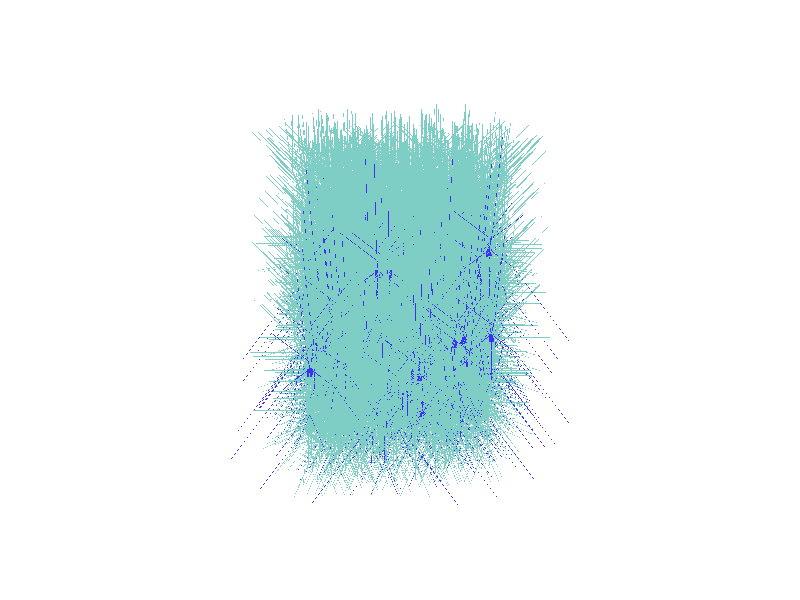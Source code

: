 
/*
POV-Ray file generated from NeuroML network
*/
#version 3.6;

#include "colors.inc"

background {rgbt <1,1,1,0.55>}


    
#declare cell_L23PyrRS = 
union {
    cone {
        <0.000000, 7.500000, 0.000000>, 8.000000 
        <0.000000, 0.000000, 0.000000>, 8.000000 
        //CELL_GROUP_NAME_0.0
    }
    cone {
        <-0.000000, 15.000000, 0.000000>, 8.000000 
        <0.000000, 7.500000, 0.000000>, 8.000000 
        //CELL_GROUP_NAME_0.1
    }
    cone {
        <-0.000000, -12.500000, 0.000000>, 0.900000 
        <0.000000, 0.000000, 0.000000>, 0.900000 
        //CELL_GROUP_NAME_0.136
    }
    cone {
        <-0.000000, -25.000000, 0.000000>, 0.900000 
        <-0.000000, -12.500000, 0.000000>, 0.900000 
        //CELL_GROUP_NAME_0.137
    }
    cone {
        <-0.000000, 40.000000, 0.000000>, 4.000000 
        <-0.000000, 15.000000, 0.000000>, 4.000000 
        //CELL_GROUP_NAME_0.74
    }
    cone {
        <-0.000000, 65.000000, 0.000000>, 4.000000 
        <-0.000000, 40.000000, 0.000000>, 4.000000 
        //CELL_GROUP_NAME_0.75
    }
    cone {
        <-0.000000, -5.000000, -15.000000>, 0.500000 
        <-0.000000, 15.000000, 0.000000>, 0.500000 
        //CELL_GROUP_NAME_0.16
    }
    cone {
        <0.000000, -25.000000, -30.000000>, 0.500000 
        <-0.000000, -5.000000, -15.000000>, 0.500000 
        //CELL_GROUP_NAME_0.17
    }
    cone {
        <15.000000, -5.000000, 0.000000>, 0.500000 
        <-0.000000, 15.000000, 0.000000>, 0.500000 
        //CELL_GROUP_NAME_0.14
    }
    cone {
        <30.000000, -25.000000, 0.000000>, 0.500000 
        <15.000000, -5.000000, 0.000000>, 0.500000 
        //CELL_GROUP_NAME_0.15
    }
    cone {
        <-0.000000, -5.000000, 15.000000>, 0.500000 
        <-0.000000, 15.000000, 0.000000>, 0.500000 
        //CELL_GROUP_NAME_0.12
    }
    cone {
        <0.000000, -25.000000, 30.000000>, 0.500000 
        <-0.000000, -5.000000, 15.000000>, 0.500000 
        //CELL_GROUP_NAME_0.13
    }
    cone {
        <-15.000000, -5.000000, 0.000000>, 0.500000 
        <-0.000000, 15.000000, 0.000000>, 0.500000 
        //CELL_GROUP_NAME_0.10
    }
    cone {
        <-30.000000, -25.000000, 0.000000>, 0.500000 
        <-15.000000, -5.000000, 0.000000>, 0.500000 
        //CELL_GROUP_NAME_0.11
    }
    cone {
        <17.320509, 10.000000, -17.320509>, 0.500000 
        <-0.000000, 15.000000, 0.000000>, 0.500000 
        //CELL_GROUP_NAME_0.8
    }
    cone {
        <34.641018, 5.000000, -34.641010>, 0.500000 
        <17.320509, 10.000000, -17.320509>, 0.500000 
        //CELL_GROUP_NAME_0.9
    }
    cone {
        <17.320509, 10.000000, 17.320509>, 0.500000 
        <-0.000000, 15.000000, 0.000000>, 0.500000 
        //CELL_GROUP_NAME_0.6
    }
    cone {
        <34.640957, 5.000000, 34.640995>, 0.500000 
        <17.320509, 10.000000, 17.320509>, 0.500000 
        //CELL_GROUP_NAME_0.7
    }
    cone {
        <-17.320509, 10.000000, -17.320509>, 0.500000 
        <-0.000000, 15.000000, 0.000000>, 0.500000 
        //CELL_GROUP_NAME_0.4
    }
    cone {
        <-34.641000, 5.000000, -34.641014>, 0.500000 
        <-17.320509, 10.000000, -17.320509>, 0.500000 
        //CELL_GROUP_NAME_0.5
    }
    cone {
        <-17.320509, 10.000000, 17.320509>, 0.500000 
        <-0.000000, 15.000000, 0.000000>, 0.500000 
        //CELL_GROUP_NAME_0.2
    }
    cone {
        <-34.641030, 5.000000, 34.641070>, 0.500000 
        <-17.320509, 10.000000, 17.320509>, 0.500000 
        //CELL_GROUP_NAME_0.3
    }
    cone {
        <-0.000000, -50.000000, 0.000000>, 0.700000 
        <-0.000000, -25.000000, 0.000000>, 0.700000 
        //CELL_GROUP_NAME_0.138
    }
    cone {
        <-0.000000, -75.000000, 0.000000>, 0.700000 
        <-0.000000, -50.000000, 0.000000>, 0.700000 
        //CELL_GROUP_NAME_0.139
    }
    cone {
        <-0.000000, 90.000000, 0.000000>, 3.600000 
        <-0.000000, 65.000000, 0.000000>, 3.600000 
        //CELL_GROUP_NAME_0.76
    }
    cone {
        <-0.000000, 115.000000, 0.000000>, 3.600000 
        <-0.000000, 90.000000, 0.000000>, 3.600000 
        //CELL_GROUP_NAME_0.77
    }
    cone {
        <-0.000000, 65.000000, -25.000000>, 0.500000 
        <-0.000000, 65.000000, 0.000000>, 0.500000 
        //CELL_GROUP_NAME_0.24
    }
    cone {
        <-0.000000, 65.000000, -50.000000>, 0.500000 
        <-0.000000, 65.000000, -25.000000>, 0.500000 
        //CELL_GROUP_NAME_0.25
    }
    cone {
        <25.000000, 65.000000, 0.000000>, 0.500000 
        <-0.000000, 65.000000, 0.000000>, 0.500000 
        //CELL_GROUP_NAME_0.22
    }
    cone {
        <50.000000, 65.000000, 0.000000>, 0.500000 
        <25.000000, 65.000000, 0.000000>, 0.500000 
        //CELL_GROUP_NAME_0.23
    }
    cone {
        <-0.000000, 65.000000, 25.000000>, 0.500000 
        <-0.000000, 65.000000, 0.000000>, 0.500000 
        //CELL_GROUP_NAME_0.20
    }
    cone {
        <0.000000, 65.000000, 50.000000>, 0.500000 
        <-0.000000, 65.000000, 25.000000>, 0.500000 
        //CELL_GROUP_NAME_0.21
    }
    cone {
        <-25.000000, 65.000000, 0.000000>, 0.500000 
        <-0.000000, 65.000000, 0.000000>, 0.500000 
        //CELL_GROUP_NAME_0.18
    }
    cone {
        <-50.000000, 65.000000, 0.000000>, 0.500000 
        <-25.000000, 65.000000, 0.000000>, 0.500000 
        //CELL_GROUP_NAME_0.19
    }
    cone {
        <0.000000, -45.000000, -45.000000>, 0.500000 
        <0.000000, -25.000000, -30.000000>, 0.500000 
        //CELL_GROUP_NAME_0.40
    }
    cone {
        <0.000000, -65.000000, -60.000000>, 0.500000 
        <0.000000, -45.000000, -45.000000>, 0.500000 
        //CELL_GROUP_NAME_0.41
    }
    cone {
        <45.000000, -45.000000, 0.000000>, 0.500000 
        <30.000000, -25.000000, 0.000000>, 0.500000 
        //CELL_GROUP_NAME_0.38
    }
    cone {
        <60.000000, -65.000000, 0.000000>, 0.500000 
        <45.000000, -45.000000, 0.000000>, 0.500000 
        //CELL_GROUP_NAME_0.39
    }
    cone {
        <0.000000, -45.000000, 45.000000>, 0.500000 
        <0.000000, -25.000000, 30.000000>, 0.500000 
        //CELL_GROUP_NAME_0.36
    }
    cone {
        <0.000000, -65.000000, 60.000000>, 0.500000 
        <0.000000, -45.000000, 45.000000>, 0.500000 
        //CELL_GROUP_NAME_0.37
    }
    cone {
        <-45.000000, -45.000000, 0.000000>, 0.500000 
        <-30.000000, -25.000000, 0.000000>, 0.500000 
        //CELL_GROUP_NAME_0.34
    }
    cone {
        <-60.000000, -65.000000, 0.000000>, 0.500000 
        <-45.000000, -45.000000, 0.000000>, 0.500000 
        //CELL_GROUP_NAME_0.35
    }
    cone {
        <51.961525, 0.000000, -51.961517>, 0.500000 
        <34.641018, 5.000000, -34.641010>, 0.500000 
        //CELL_GROUP_NAME_0.32
    }
    cone {
        <69.281740, -5.000000, -69.281770>, 0.500000 
        <51.961525, 0.000000, -51.961517>, 0.500000 
        //CELL_GROUP_NAME_0.33
    }
    cone {
        <51.961487, 0.000000, 51.961525>, 0.500000 
        <34.640957, 5.000000, 34.640995>, 0.500000 
        //CELL_GROUP_NAME_0.30
    }
    cone {
        <69.282270, -5.000000, 69.282200>, 0.500000 
        <51.961487, 0.000000, 51.961525>, 0.500000 
        //CELL_GROUP_NAME_0.31
    }
    cone {
        <-51.961494, 0.000000, -51.961517>, 0.500000 
        <-34.641000, 5.000000, -34.641014>, 0.500000 
        //CELL_GROUP_NAME_0.28
    }
    cone {
        <-69.282200, -5.000000, -69.282326>, 0.500000 
        <-51.961494, 0.000000, -51.961517>, 0.500000 
        //CELL_GROUP_NAME_0.29
    }
    cone {
        <-51.961548, 0.000000, 51.961563>, 0.500000 
        <-34.641030, 5.000000, 34.641070>, 0.500000 
        //CELL_GROUP_NAME_0.26
    }
    cone {
        <-69.281975, -5.000000, 69.282005>, 0.500000 
        <-51.961548, 0.000000, 51.961563>, 0.500000 
        //CELL_GROUP_NAME_0.27
    }
    cone {
        <-9.735465, -98.026500, 0.000000>, 0.500000 
        <-0.000000, -75.000000, 0.000000>, 0.500000 
        //CELL_GROUP_NAME_0.144
    }
    cone {
        <-19.470894, -121.053010, 0.000000>, 0.500000 
        <-9.735465, -98.026500, 0.000000>, 0.500000 
        //CELL_GROUP_NAME_0.145
    }
    cone {
        <9.735455, -98.026500, 0.000000>, 0.500000 
        <-0.000000, -75.000000, 0.000000>, 0.500000 
        //CELL_GROUP_NAME_0.140
    }
    cone {
        <19.470905, -121.053010, 0.000000>, 0.500000 
        <9.735455, -98.026500, 0.000000>, 0.500000 
        //CELL_GROUP_NAME_0.141
    }
    cone {
        <0.000000, 140.000000, 0.000000>, 3.200000 
        <-0.000000, 115.000000, 0.000000>, 3.200000 
        //CELL_GROUP_NAME_0.78
    }
    cone {
        <-0.000000, 165.000000, 0.000000>, 3.200000 
        <0.000000, 140.000000, 0.000000>, 3.200000 
        //CELL_GROUP_NAME_0.79
    }
    cone {
        <0.000000, 65.000000, -75.000000>, 0.500000 
        <-0.000000, 65.000000, -50.000000>, 0.500000 
        //CELL_GROUP_NAME_0.48
    }
    cone {
        <-0.000000, 65.000000, -100.000000>, 0.500000 
        <0.000000, 65.000000, -75.000000>, 0.500000 
        //CELL_GROUP_NAME_0.49
    }
    cone {
        <75.000000, 65.000000, 0.000000>, 0.500000 
        <50.000000, 65.000000, 0.000000>, 0.500000 
        //CELL_GROUP_NAME_0.46
    }
    cone {
        <100.000000, 65.000000, 0.000000>, 0.500000 
        <75.000000, 65.000000, 0.000000>, 0.500000 
        //CELL_GROUP_NAME_0.47
    }
    cone {
        <0.000000, 65.000000, 75.000000>, 0.500000 
        <0.000000, 65.000000, 50.000000>, 0.500000 
        //CELL_GROUP_NAME_0.44
    }
    cone {
        <0.000000, 65.000000, 100.000000>, 0.500000 
        <0.000000, 65.000000, 75.000000>, 0.500000 
        //CELL_GROUP_NAME_0.45
    }
    cone {
        <-75.000000, 65.000000, 0.000000>, 0.500000 
        <-50.000000, 65.000000, 0.000000>, 0.500000 
        //CELL_GROUP_NAME_0.42
    }
    cone {
        <-100.000000, 65.000000, 0.000000>, 0.500000 
        <-75.000000, 65.000000, 0.000000>, 0.500000 
        //CELL_GROUP_NAME_0.43
    }
    cone {
        <0.000000, -85.000000, -75.000000>, 0.500000 
        <0.000000, -65.000000, -60.000000>, 0.500000 
        //CELL_GROUP_NAME_0.64
    }
    cone {
        <0.000000, -105.000000, -90.000000>, 0.500000 
        <0.000000, -85.000000, -75.000000>, 0.500000 
        //CELL_GROUP_NAME_0.65
    }
    cone {
        <75.000000, -85.000000, 0.000000>, 0.500000 
        <60.000000, -65.000000, 0.000000>, 0.500000 
        //CELL_GROUP_NAME_0.62
    }
    cone {
        <90.000000, -105.000000, 0.000000>, 0.500000 
        <75.000000, -85.000000, 0.000000>, 0.500000 
        //CELL_GROUP_NAME_0.63
    }
    cone {
        <0.000000, -85.000000, 75.000000>, 0.500000 
        <0.000000, -65.000000, 60.000000>, 0.500000 
        //CELL_GROUP_NAME_0.60
    }
    cone {
        <0.000000, -105.000000, 90.000000>, 0.500000 
        <0.000000, -85.000000, 75.000000>, 0.500000 
        //CELL_GROUP_NAME_0.61
    }
    cone {
        <-75.000000, -85.000000, 0.000000>, 0.500000 
        <-60.000000, -65.000000, 0.000000>, 0.500000 
        //CELL_GROUP_NAME_0.58
    }
    cone {
        <-90.000000, -105.000000, 0.000000>, 0.500000 
        <-75.000000, -85.000000, 0.000000>, 0.500000 
        //CELL_GROUP_NAME_0.59
    }
    cone {
        <86.602905, -10.000000, -86.602860>, 0.500000 
        <69.281740, -5.000000, -69.281770>, 0.500000 
        //CELL_GROUP_NAME_0.56
    }
    cone {
        <103.923355, -15.000000, -103.923260>, 0.500000 
        <86.602905, -10.000000, -86.602860>, 0.500000 
        //CELL_GROUP_NAME_0.57
    }
    cone {
        <86.602220, -10.000000, 86.602390>, 0.500000 
        <69.282270, -5.000000, 69.282200>, 0.500000 
        //CELL_GROUP_NAME_0.54
    }
    cone {
        <103.923000, -15.000000, 103.923070>, 0.500000 
        <86.602220, -10.000000, 86.602390>, 0.500000 
        //CELL_GROUP_NAME_0.55
    }
    cone {
        <-86.602486, -10.000000, -86.602530>, 0.500000 
        <-69.282200, -5.000000, -69.282326>, 0.500000 
        //CELL_GROUP_NAME_0.52
    }
    cone {
        <-103.922760, -15.000000, -103.922714>, 0.500000 
        <-86.602486, -10.000000, -86.602530>, 0.500000 
        //CELL_GROUP_NAME_0.53
    }
    cone {
        <-86.602660, -10.000000, 86.602800>, 0.500000 
        <-69.281975, -5.000000, 69.282005>, 0.500000 
        //CELL_GROUP_NAME_0.50
    }
    cone {
        <-103.923020, -15.000000, 103.922990>, 0.500000 
        <-86.602660, -10.000000, 86.602800>, 0.500000 
        //CELL_GROUP_NAME_0.51
    }
    cone {
        <-29.206394, -144.080000, 0.000000>, 0.500000 
        <-19.470894, -121.053010, 0.000000>, 0.500000 
        //CELL_GROUP_NAME_0.146
    }
    cone {
        <-38.941890, -167.106000, 0.000000>, 0.500000 
        <-29.206394, -144.080000, 0.000000>, 0.500000 
        //CELL_GROUP_NAME_0.147
    }
    cone {
        <29.206406, -144.080000, 0.000000>, 0.500000 
        <19.470905, -121.053010, 0.000000>, 0.500000 
        //CELL_GROUP_NAME_0.142
    }
    cone {
        <38.941807, -167.106000, 0.000000>, 0.500000 
        <29.206406, -144.080000, 0.000000>, 0.500000 
        //CELL_GROUP_NAME_0.143
    }
    cone {
        <9.734937, 188.026410, 0.000000>, 2.000000 
        <-0.000000, 165.000000, 0.000000>, 2.000000 
        //CELL_GROUP_NAME_0.82
    }
    cone {
        <19.470385, 211.052980, 0.000000>, 2.000000 
        <9.734937, 188.026410, 0.000000>, 2.000000 
        //CELL_GROUP_NAME_0.83
    }
    cone {
        <-9.735199, 188.026400, 0.000000>, 2.000000 
        <-0.000000, 165.000000, 0.000000>, 2.000000 
        //CELL_GROUP_NAME_0.80
    }
    cone {
        <-19.471302, 211.052920, 0.000000>, 2.000000 
        <-9.735199, 188.026400, 0.000000>, 2.000000 
        //CELL_GROUP_NAME_0.81
    }
    cone {
        <-0.000000, 65.000000, -125.000000>, 0.500000 
        <-0.000000, 65.000000, -100.000000>, 0.500000 
        //CELL_GROUP_NAME_0.72
    }
    cone {
        <-0.000000, 65.000000, -150.000000>, 0.500000 
        <-0.000000, 65.000000, -125.000000>, 0.500000 
        //CELL_GROUP_NAME_0.73
    }
    cone {
        <125.000000, 65.000000, 0.000000>, 0.500000 
        <100.000000, 65.000000, 0.000000>, 0.500000 
        //CELL_GROUP_NAME_0.70
    }
    cone {
        <150.000000, 65.000000, 0.000000>, 0.500000 
        <125.000000, 65.000000, 0.000000>, 0.500000 
        //CELL_GROUP_NAME_0.71
    }
    cone {
        <0.000000, 65.000000, 125.000000>, 0.500000 
        <0.000000, 65.000000, 100.000000>, 0.500000 
        //CELL_GROUP_NAME_0.68
    }
    cone {
        <0.000000, 65.000000, 150.000000>, 0.500000 
        <0.000000, 65.000000, 125.000000>, 0.500000 
        //CELL_GROUP_NAME_0.69
    }
    cone {
        <-125.000000, 65.000000, 0.000000>, 0.500000 
        <-100.000000, 65.000000, 0.000000>, 0.500000 
        //CELL_GROUP_NAME_0.66
    }
    cone {
        <-150.000000, 65.000000, 0.000000>, 0.500000 
        <-125.000000, 65.000000, 0.000000>, 0.500000 
        //CELL_GROUP_NAME_0.67
    }
    cone {
        <29.205830, 234.079560, 0.000000>, 2.000000 
        <19.470385, 211.052980, 0.000000>, 2.000000 
        //CELL_GROUP_NAME_0.86
    }
    cone {
        <38.941280, 257.106140, 0.000000>, 2.000000 
        <29.205830, 234.079560, 0.000000>, 2.000000 
        //CELL_GROUP_NAME_0.87
    }
    cone {
        <-29.205990, 234.079480, 0.000000>, 2.000000 
        <-19.471302, 211.052920, 0.000000>, 2.000000 
        //CELL_GROUP_NAME_0.84
    }
    cone {
        <-38.942097, 257.106000, 0.000000>, 2.000000 
        <-29.205990, 234.079480, 0.000000>, 2.000000 
        //CELL_GROUP_NAME_0.85
    }
    cone {
        <56.875668, 274.524230, 0.000000>, 0.800000 
        <38.941280, 257.106140, 0.000000>, 0.800000 
        //CELL_GROUP_NAME_0.102
    }
    cone {
        <74.809364, 291.941650, 0.000000>, 0.800000 
        <56.875668, 274.524230, 0.000000>, 0.800000 
        //CELL_GROUP_NAME_0.103
    }
    cone {
        <38.941280, 274.524230, -17.934387>, 0.800000 
        <38.941280, 257.106140, 0.000000>, 0.800000 
        //CELL_GROUP_NAME_0.100
    }
    cone {
        <38.940094, 291.941770, -35.867820>, 0.800000 
        <38.941280, 274.524230, -17.934387>, 0.800000 
        //CELL_GROUP_NAME_0.101
    }
    cone {
        <38.941280, 274.524230, 17.934387>, 0.800000 
        <38.941280, 257.106140, 0.000000>, 0.800000 
        //CELL_GROUP_NAME_0.98
    }
    cone {
        <38.941246, 291.941930, 35.868366>, 0.800000 
        <38.941280, 274.524230, 17.934387>, 0.800000 
        //CELL_GROUP_NAME_0.99
    }
    cone {
        <38.941850, 282.105700, 0.000000>, 0.800000 
        <38.941280, 257.106140, 0.000000>, 0.800000 
        //CELL_GROUP_NAME_0.96
    }
    cone {
        <38.941700, 307.106050, 0.000000>, 0.800000 
        <38.941850, 282.105700, 0.000000>, 0.800000 
        //CELL_GROUP_NAME_0.97
    }
    cone {
        <-38.941532, 282.105620, 0.000000>, 0.800000 
        <-38.942097, 257.106000, 0.000000>, 0.800000 
        //CELL_GROUP_NAME_0.94
    }
    cone {
        <-38.941692, 307.105930, 0.000000>, 0.800000 
        <-38.941532, 282.105620, 0.000000>, 0.800000 
        //CELL_GROUP_NAME_0.95
    }
    cone {
        <-38.941280, 274.524230, 17.934387>, 0.800000 
        <-38.942097, 257.106000, 0.000000>, 0.800000 
        //CELL_GROUP_NAME_0.92
    }
    cone {
        <-38.941307, 291.941860, 35.868286>, 0.800000 
        <-38.941280, 274.524230, 17.934387>, 0.800000 
        //CELL_GROUP_NAME_0.93
    }
    cone {
        <-38.941280, 274.524230, -17.934387>, 0.800000 
        <-38.942097, 257.106000, 0.000000>, 0.800000 
        //CELL_GROUP_NAME_0.90
    }
    cone {
        <-38.940710, 291.942350, -35.868736>, 0.800000 
        <-38.941280, 274.524230, -17.934387>, 0.800000 
        //CELL_GROUP_NAME_0.91
    }
    cone {
        <-56.876000, 274.523680, 0.000000>, 0.800000 
        <-38.942097, 257.106000, 0.000000>, 0.800000 
        //CELL_GROUP_NAME_0.88
    }
    cone {
        <-74.809875, 291.941350, 0.000000>, 0.800000 
        <-56.876000, 274.523680, 0.000000>, 0.800000 
        //CELL_GROUP_NAME_0.89
    }
    cone {
        <92.743034, 309.359070, 0.000000>, 0.800000 
        <74.809364, 291.941650, 0.000000>, 0.800000 
        //CELL_GROUP_NAME_0.118
    }
    cone {
        <110.677420, 326.777160, 0.000000>, 0.800000 
        <92.743034, 309.359070, 0.000000>, 0.800000 
        //CELL_GROUP_NAME_0.119
    }
    cone {
        <38.939140, 309.360000, -53.801983>, 0.800000 
        <38.940094, 291.941770, -35.867820>, 0.800000 
        //CELL_GROUP_NAME_0.116
    }
    cone {
        <38.937958, 326.777500, -71.735400>, 0.800000 
        <38.939140, 309.360000, -53.801983>, 0.800000 
        //CELL_GROUP_NAME_0.117
    }
    cone {
        <38.941235, 309.359600, 53.802303>, 0.800000 
        <38.941246, 291.941930, 35.868366>, 0.800000 
        //CELL_GROUP_NAME_0.114
    }
    cone {
        <38.941220, 326.777250, 71.736244>, 0.800000 
        <38.941235, 309.359600, 53.802303>, 0.800000 
        //CELL_GROUP_NAME_0.115
    }
    cone {
        <38.942265, 332.105650, 0.000000>, 0.800000 
        <38.941700, 307.106050, 0.000000>, 0.800000 
        //CELL_GROUP_NAME_0.112
    }
    cone {
        <38.942110, 357.105960, 0.000000>, 0.800000 
        <38.942265, 332.105650, 0.000000>, 0.800000 
        //CELL_GROUP_NAME_0.113
    }
    cone {
        <-38.941853, 332.106200, 0.000000>, 0.800000 
        <-38.941692, 307.105930, 0.000000>, 0.800000 
        //CELL_GROUP_NAME_0.110
    }
    cone {
        <-38.941270, 357.105800, 0.000000>, 0.800000 
        <-38.941853, 332.106200, 0.000000>, 0.800000 
        //CELL_GROUP_NAME_0.111
    }
    cone {
        <-38.941360, 309.359500, 53.802190>, 0.800000 
        <-38.941307, 291.941860, 35.868286>, 0.800000 
        //CELL_GROUP_NAME_0.108
    }
    cone {
        <-38.941402, 326.777130, 71.736090>, 0.800000 
        <-38.941360, 309.359500, 53.802190>, 0.800000 
        //CELL_GROUP_NAME_0.109
    }
    cone {
        <-38.939907, 309.359830, -53.802338>, 0.800000 
        <-38.940710, 291.942350, -35.868736>, 0.800000 
        //CELL_GROUP_NAME_0.106
    }
    cone {
        <-38.939095, 326.777340, -71.735980>, 0.800000 
        <-38.939907, 309.359830, -53.802338>, 0.800000 
        //CELL_GROUP_NAME_0.107
    }
    cone {
        <-92.743780, 309.359070, 0.000000>, 0.800000 
        <-74.809875, 291.941350, 0.000000>, 0.800000 
        //CELL_GROUP_NAME_0.104
    }
    cone {
        <-110.677670, 326.776730, 0.000000>, 0.800000 
        <-92.743780, 309.359070, 0.000000>, 0.800000 
        //CELL_GROUP_NAME_0.105
    }
    cone {
        <128.611100, 344.194580, 0.000000>, 0.800000 
        <110.677420, 326.777160, 0.000000>, 0.800000 
        //CELL_GROUP_NAME_0.134
    }
    cone {
        <146.544800, 361.611970, 0.000000>, 0.800000 
        <128.611100, 344.194580, 0.000000>, 0.800000 
        //CELL_GROUP_NAME_0.135
    }
    cone {
        <38.936993, 344.195700, -89.669570>, 0.800000 
        <38.937958, 326.777500, -71.735400>, 0.800000 
        //CELL_GROUP_NAME_0.132
    }
    cone {
        <38.935814, 361.613220, -107.602990>, 0.800000 
        <38.936993, 344.195700, -89.669570>, 0.800000 
        //CELL_GROUP_NAME_0.133
    }
    cone {
        <38.941196, 344.194920, 89.670180>, 0.800000 
        <38.941220, 326.777250, 71.736244>, 0.800000 
        //CELL_GROUP_NAME_0.130
    }
    cone {
        <38.941177, 361.612600, 107.604164>, 0.800000 
        <38.941196, 344.194920, 89.670180>, 0.800000 
        //CELL_GROUP_NAME_0.131
    }
    cone {
        <38.941936, 382.106230, 0.000000>, 0.800000 
        <38.942110, 357.105960, 0.000000>, 0.800000 
        //CELL_GROUP_NAME_0.128
    }
    cone {
        <38.942516, 407.105830, 0.000000>, 0.800000 
        <38.941936, 382.106230, 0.000000>, 0.800000 
        //CELL_GROUP_NAME_0.129
    }
    cone {
        <-38.941452, 382.106140, 0.000000>, 0.800000 
        <-38.941270, 357.105800, 0.000000>, 0.800000 
        //CELL_GROUP_NAME_0.126
    }
    cone {
        <-38.941593, 407.106400, 0.000000>, 0.800000 
        <-38.941452, 382.106140, 0.000000>, 0.800000 
        //CELL_GROUP_NAME_0.127
    }
    cone {
        <-38.940933, 344.194240, 89.669360>, 0.800000 
        <-38.941402, 326.777130, 71.736090>, 0.800000 
        //CELL_GROUP_NAME_0.124
    }
    cone {
        <-38.940980, 361.611850, 107.603230>, 0.800000 
        <-38.940933, 344.194240, 89.669360>, 0.800000 
        //CELL_GROUP_NAME_0.125
    }
    cone {
        <-38.938526, 344.195470, -89.670310>, 0.800000 
        <-38.939095, 326.777340, -71.735980>, 0.800000 
        //CELL_GROUP_NAME_0.122
    }
    cone {
        <-38.937725, 361.612900, -107.603910>, 0.800000 
        <-38.938526, 344.195470, -89.670310>, 0.800000 
        //CELL_GROUP_NAME_0.123
    }
    cone {
        <-128.611560, 344.194400, 0.000000>, 0.800000 
        <-110.677670, 326.776730, 0.000000>, 0.800000 
        //CELL_GROUP_NAME_0.120
    }
    cone {
        <-146.545460, 361.612100, 0.000000>, 0.800000 
        <-128.611560, 344.194400, 0.000000>, 0.800000 
        //CELL_GROUP_NAME_0.121
    }
    pigment { color rgb <0.484567,0.765075,0.037415> }
}

#declare cell_SupBasket = 
union {
    cone {
        <0.000000, 10.000000, 0.000000>, 7.500000 
        <0.000000, 0.000000, 0.000000>, 7.500000 
        //CELL_GROUP_NAME_0.0
    }
    cone {
        <-0.000000, 20.000000, 0.000000>, 7.500000 
        <0.000000, 10.000000, 0.000000>, 7.500000 
        //CELL_GROUP_NAME_0.1
    }
    cone {
        <-0.000000, -25.000000, 0.000000>, 0.700000 
        <0.000000, 0.000000, 0.000000>, 0.700000 
        //CELL_GROUP_NAME_0.106
    }
    cone {
        <-0.000001, -50.000000, 0.000000>, 0.700000 
        <-0.000000, -25.000000, 0.000000>, 0.700000 
        //CELL_GROUP_NAME_0.107
    }
    cone {
        <-16.000000, 8.000000, 0.000000>, 1.060000 
        <0.000000, 20.000000, 0.000000>, 1.060000 
        //CELL_GROUP_NAME_0.80
    }
    cone {
        <-32.000000, -4.000000, 0.000000>, 1.060000 
        <-16.000000, 8.000000, 0.000000>, 1.060000 
        //CELL_GROUP_NAME_0.81
    }
    cone {
        <16.000000, 8.000000, 0.000000>, 1.060000 
        <0.000000, 20.000000, 0.000000>, 1.060000 
        //CELL_GROUP_NAME_0.54
    }
    cone {
        <32.000000, -4.000000, 0.000000>, 1.060000 
        <16.000000, 8.000000, 0.000000>, 1.060000 
        //CELL_GROUP_NAME_0.55
    }
    cone {
        <0.000000, 32.000000, -16.000000>, 1.060000 
        <0.000000, 20.000000, 0.000000>, 1.060000 
        //CELL_GROUP_NAME_0.28
    }
    cone {
        <0.000000, 44.000000, -32.000000>, 1.060000 
        <0.000000, 32.000000, -16.000000>, 1.060000 
        //CELL_GROUP_NAME_0.29
    }
    cone {
        <0.000000, 32.000000, 16.000000>, 1.060000 
        <0.000000, 20.000000, 0.000000>, 1.060000 
        //CELL_GROUP_NAME_0.2
    }
    cone {
        <0.000000, 44.000000, 32.000000>, 1.060000 
        <0.000000, 32.000000, 16.000000>, 1.060000 
        //CELL_GROUP_NAME_0.3
    }
    cone {
        <-0.000004, -75.000000, 0.000000>, 0.600000 
        <-0.000001, -50.000000, 0.000000>, 0.600000 
        //CELL_GROUP_NAME_0.108
    }
    cone {
        <-0.000007, -100.000000, 0.000000>, 0.600000 
        <-0.000004, -75.000000, 0.000000>, 0.600000 
        //CELL_GROUP_NAME_0.109
    }
    cone {
        <-32.000000, -16.000000, -16.000000>, 0.666665 
        <-32.000000, -4.000000, 0.000000>, 0.666665 
        //CELL_GROUP_NAME_0.84
    }
    cone {
        <-32.000004, -27.999973, -31.999964>, 0.666665 
        <-32.000000, -16.000000, -16.000000>, 0.666665 
        //CELL_GROUP_NAME_0.85
    }
    cone {
        <-48.000000, -16.000000, 0.000000>, 0.666665 
        <-32.000000, -4.000000, 0.000000>, 0.666665 
        //CELL_GROUP_NAME_0.82
    }
    cone {
        <-64.000000, -28.000000, 0.000000>, 0.666665 
        <-48.000000, -16.000000, 0.000000>, 0.666665 
        //CELL_GROUP_NAME_0.83
    }
    cone {
        <32.000000, -16.000000, 16.000000>, 0.666665 
        <32.000000, -4.000000, 0.000000>, 0.666665 
        //CELL_GROUP_NAME_0.58
    }
    cone {
        <32.000084, -28.000000, 32.000040>, 0.666665 
        <32.000000, -16.000000, 16.000000>, 0.666665 
        //CELL_GROUP_NAME_0.59
    }
    cone {
        <48.000000, -16.000000, 0.000000>, 0.666665 
        <32.000000, -4.000000, 0.000000>, 0.666665 
        //CELL_GROUP_NAME_0.56
    }
    cone {
        <64.000000, -28.000000, 0.000000>, 0.666665 
        <48.000000, -16.000000, 0.000000>, 0.666665 
        //CELL_GROUP_NAME_0.57
    }
    cone {
        <-16.000000, 56.000000, -32.000000>, 0.666665 
        <0.000000, 44.000000, -32.000000>, 0.666665 
        //CELL_GROUP_NAME_0.32
    }
    cone {
        <-32.000008, 68.000000, -32.000004>, 0.666665 
        <-16.000000, 56.000000, -32.000000>, 0.666665 
        //CELL_GROUP_NAME_0.33
    }
    cone {
        <0.000000, 56.000000, -48.000000>, 0.666665 
        <0.000000, 44.000000, -32.000000>, 0.666665 
        //CELL_GROUP_NAME_0.30
    }
    cone {
        <0.000000, 68.000000, -64.000000>, 0.666665 
        <0.000000, 56.000000, -48.000000>, 0.666665 
        //CELL_GROUP_NAME_0.31
    }
    cone {
        <16.000000, 56.000000, 32.000000>, 0.666665 
        <0.000000, 44.000000, 32.000000>, 0.666665 
        //CELL_GROUP_NAME_0.6
    }
    cone {
        <31.999998, 68.000000, 32.000000>, 0.666665 
        <16.000000, 56.000000, 32.000000>, 0.666665 
        //CELL_GROUP_NAME_0.7
    }
    cone {
        <0.000000, 56.000000, 48.000000>, 0.666665 
        <0.000000, 44.000000, 32.000000>, 0.666665 
        //CELL_GROUP_NAME_0.4
    }
    cone {
        <0.000000, 68.000000, 64.000000>, 0.666665 
        <0.000000, 56.000000, 48.000000>, 0.666665 
        //CELL_GROUP_NAME_0.5
    }
    cone {
        <-9.735475, -123.027010, 0.000000>, 0.500000 
        <-0.000007, -100.000000, 0.000000>, 0.500000 
        //CELL_GROUP_NAME_0.114
    }
    cone {
        <-19.470892, -146.053000, 0.000000>, 0.500000 
        <-9.735475, -123.027010, 0.000000>, 0.500000 
        //CELL_GROUP_NAME_0.115
    }
    cone {
        <9.735456, -123.027010, 0.000000>, 0.500000 
        <-0.000007, -100.000000, 0.000000>, 0.500000 
        //CELL_GROUP_NAME_0.110
    }
    cone {
        <19.470910, -146.053000, 0.000000>, 0.500000 
        <9.735456, -123.027010, 0.000000>, 0.500000 
        //CELL_GROUP_NAME_0.111
    }
    cone {
        <-31.999994, -39.999960, -47.999930>, 0.666665 
        <-32.000004, -27.999973, -31.999964>, 0.666665 
        //CELL_GROUP_NAME_0.90
    }
    cone {
        <-32.000057, -51.999940, -63.999985>, 0.666665 
        <-31.999994, -39.999960, -47.999930>, 0.666665 
        //CELL_GROUP_NAME_0.91
    }
    cone {
        <-64.000000, -40.000000, 16.000000>, 0.418973 
        <-64.000000, -28.000000, 0.000000>, 0.418973 
        //CELL_GROUP_NAME_0.88
    }
    cone {
        <-63.999840, -51.999750, 31.999928>, 0.418973 
        <-64.000000, -40.000000, 16.000000>, 0.418973 
        //CELL_GROUP_NAME_0.89
    }
    cone {
        <-76.000000, -44.000000, 0.000000>, 0.418973 
        <-64.000000, -28.000000, 0.000000>, 0.418973 
        //CELL_GROUP_NAME_0.86
    }
    cone {
        <-88.000050, -59.999695, -0.000166>, 0.418973 
        <-76.000000, -44.000000, 0.000000>, 0.418973 
        //CELL_GROUP_NAME_0.87
    }
    cone {
        <32.000126, -39.999954, 47.999992>, 0.666665 
        <32.000084, -28.000000, 32.000040>, 0.666665 
        //CELL_GROUP_NAME_0.64
    }
    cone {
        <31.999937, -51.999847, 63.999756>, 0.666665 
        <32.000126, -39.999954, 47.999992>, 0.666665 
        //CELL_GROUP_NAME_0.65
    }
    cone {
        <64.000000, -40.000000, -16.000000>, 0.418973 
        <64.000000, -28.000000, 0.000000>, 0.418973 
        //CELL_GROUP_NAME_0.62
    }
    cone {
        <63.999870, -51.999680, -31.999638>, 0.418973 
        <64.000000, -40.000000, -16.000000>, 0.418973 
        //CELL_GROUP_NAME_0.63
    }
    cone {
        <76.000000, -44.000000, 0.000000>, 0.418973 
        <64.000000, -28.000000, 0.000000>, 0.418973 
        //CELL_GROUP_NAME_0.60
    }
    cone {
        <88.000046, -60.000230, 0.000000>, 0.418973 
        <76.000000, -44.000000, 0.000000>, 0.418973 
        //CELL_GROUP_NAME_0.61
    }
    cone {
        <-47.999744, 79.999890, -32.000023>, 0.666665 
        <-32.000008, 68.000000, -32.000004>, 0.666665 
        //CELL_GROUP_NAME_0.38
    }
    cone {
        <-63.999680, 91.999820, -32.000020>, 0.666665 
        <-47.999744, 79.999890, -32.000023>, 0.666665 
        //CELL_GROUP_NAME_0.39
    }
    cone {
        <12.000000, 84.000000, -64.000000>, 0.418973 
        <0.000000, 68.000000, -64.000000>, 0.418973 
        //CELL_GROUP_NAME_0.36
    }
    cone {
        <24.000370, 100.000370, -63.999958>, 0.418973 
        <12.000000, 84.000000, -64.000000>, 0.418973 
        //CELL_GROUP_NAME_0.37
    }
    cone {
        <0.000000, 84.000000, -76.000000>, 0.418973 
        <0.000000, 68.000000, -64.000000>, 0.418973 
        //CELL_GROUP_NAME_0.34
    }
    cone {
        <-0.000175, 99.999880, -87.999920>, 0.418973 
        <0.000000, 84.000000, -76.000000>, 0.418973 
        //CELL_GROUP_NAME_0.35
    }
    cone {
        <47.999680, 79.999770, 31.999996>, 0.666665 
        <31.999998, 68.000000, 32.000000>, 0.666665 
        //CELL_GROUP_NAME_0.12
    }
    cone {
        <63.999664, 91.999770, 31.999992>, 0.666665 
        <47.999680, 79.999770, 31.999996>, 0.666665 
        //CELL_GROUP_NAME_0.13
    }
    cone {
        <-12.000000, 84.000000, 64.000000>, 0.418973 
        <0.000000, 68.000000, 64.000000>, 0.418973 
        //CELL_GROUP_NAME_0.10
    }
    cone {
        <-24.000050, 99.999725, 64.000020>, 0.418973 
        <-12.000000, 84.000000, 64.000000>, 0.418973 
        //CELL_GROUP_NAME_0.11
    }
    cone {
        <0.000000, 84.000000, 76.000000>, 0.418973 
        <0.000000, 68.000000, 64.000000>, 0.418973 
        //CELL_GROUP_NAME_0.8
    }
    cone {
        <-0.000052, 99.999916, 87.999954>, 0.418973 
        <0.000000, 84.000000, 76.000000>, 0.418973 
        //CELL_GROUP_NAME_0.9
    }
    cone {
        <-29.206392, -169.080000, 0.000000>, 0.500000 
        <-19.470892, -146.053000, 0.000000>, 0.500000 
        //CELL_GROUP_NAME_0.116
    }
    cone {
        <-38.941890, -192.106000, 0.000000>, 0.500000 
        <-29.206392, -169.080000, 0.000000>, 0.500000 
        //CELL_GROUP_NAME_0.117
    }
    cone {
        <29.206406, -169.080000, 0.000000>, 0.500000 
        <19.470910, -146.053000, 0.000000>, 0.500000 
        //CELL_GROUP_NAME_0.112
    }
    cone {
        <38.941807, -192.106000, 0.000000>, 0.500000 
        <29.206406, -169.080000, 0.000000>, 0.500000 
        //CELL_GROUP_NAME_0.113
    }
    cone {
        <-31.999996, -63.999910, -79.999860>, 0.666665 
        <-32.000057, -51.999940, -63.999985>, 0.666665 
        //CELL_GROUP_NAME_0.96
    }
    cone {
        <-32.000145, -75.999560, -95.999620>, 0.666665 
        <-31.999996, -63.999910, -79.999860>, 0.666665 
        //CELL_GROUP_NAME_0.97
    }
    cone {
        <-63.999740, -63.999542, 47.999810>, 0.418973 
        <-63.999840, -51.999750, 31.999928>, 0.418973 
        //CELL_GROUP_NAME_0.94
    }
    cone {
        <-63.999584, -75.999310, 63.999760>, 0.418973 
        <-63.999740, -63.999542, 47.999810>, 0.418973 
        //CELL_GROUP_NAME_0.95
    }
    cone {
        <-100.000120, -75.999410, -0.000322>, 0.418973 
        <-88.000050, -59.999695, -0.000166>, 0.418973 
        //CELL_GROUP_NAME_0.92
    }
    cone {
        <-112.000145, -91.999115, -0.000466>, 0.418973 
        <-100.000120, -75.999410, -0.000322>, 0.418973 
        //CELL_GROUP_NAME_0.93
    }
    cone {
        <32.000328, -64.000090, 80.000270>, 0.666665 
        <31.999937, -51.999847, 63.999756>, 0.666665 
        //CELL_GROUP_NAME_0.70
    }
    cone {
        <32.000214, -75.999940, 96.000010>, 0.666665 
        <32.000328, -64.000090, 80.000270>, 0.666665 
        //CELL_GROUP_NAME_0.71
    }
    cone {
        <63.999880, -63.999992, -48.000046>, 0.418973 
        <63.999870, -51.999680, -31.999638>, 0.418973 
        //CELL_GROUP_NAME_0.68
    }
    cone {
        <63.999767, -75.999664, -63.999664>, 0.418973 
        <63.999880, -63.999992, -48.000046>, 0.418973 
        //CELL_GROUP_NAME_0.69
    }
    cone {
        <100.000140, -75.999460, 0.000000>, 0.418973 
        <88.000046, -60.000230, 0.000000>, 0.418973 
        //CELL_GROUP_NAME_0.66
    }
    cone {
        <112.000180, -91.999660, 0.000000>, 0.418973 
        <100.000140, -75.999460, 0.000000>, 0.418973 
        //CELL_GROUP_NAME_0.67
    }
    cone {
        <-79.999570, 103.999820, -32.000046>, 0.666665 
        <-63.999680, 91.999820, -32.000020>, 0.666665 
        //CELL_GROUP_NAME_0.44
    }
    cone {
        <-96.000435, 116.000120, -31.999968>, 0.666665 
        <-79.999570, 103.999820, -32.000046>, 0.666665 
        //CELL_GROUP_NAME_0.45
    }
    cone {
        <36.000114, 115.999940, -63.999935>, 0.418973 
        <24.000370, 100.000370, -63.999958>, 0.418973 
        //CELL_GROUP_NAME_0.42
    }
    cone {
        <48.000484, 132.000300, -63.999893>, 0.418973 
        <36.000114, 115.999940, -63.999935>, 0.418973 
        //CELL_GROUP_NAME_0.43
    }
    cone {
        <-0.000419, 115.999810, -99.999890>, 0.418973 
        <-0.000175, 99.999880, -87.999920>, 0.418973 
        //CELL_GROUP_NAME_0.40
    }
    cone {
        <-0.000657, 131.999740, -111.999850>, 0.418973 
        <-0.000419, 115.999810, -99.999890>, 0.418973 
        //CELL_GROUP_NAME_0.41
    }
    cone {
        <79.999650, 103.999770, 31.999992>, 0.666665 
        <63.999664, 91.999770, 31.999992>, 0.666665 
        //CELL_GROUP_NAME_0.18
    }
    cone {
        <95.999664, 115.999770, 31.999996>, 0.666665 
        <79.999650, 103.999770, 31.999992>, 0.666665 
        //CELL_GROUP_NAME_0.19
    }
    cone {
        <-36.000110, 115.999435, 64.000030>, 0.418973 
        <-24.000050, 99.999725, 64.000020>, 0.418973 
        //CELL_GROUP_NAME_0.16
    }
    cone {
        <-48.000313, 132.000150, 64.000010>, 0.418973 
        <-36.000110, 115.999435, 64.000030>, 0.418973 
        //CELL_GROUP_NAME_0.17
    }
    cone {
        <-0.000142, 115.999650, 99.999780>, 0.418973 
        <-0.000052, 99.999916, 87.999954>, 0.418973 
        //CELL_GROUP_NAME_0.14
    }
    cone {
        <-0.000395, 131.999730, 111.999910>, 0.418973 
        <-0.000142, 115.999650, 99.999780>, 0.418973 
        //CELL_GROUP_NAME_0.15
    }
    cone {
        <-124.000550, -107.999760, -0.000409>, 0.418973 
        <-112.000145, -91.999115, -0.000466>, 0.418973 
        //CELL_GROUP_NAME_0.98
    }
    cone {
        <-136.000610, -123.999450, -0.000592>, 0.418973 
        <-124.000550, -107.999760, -0.000409>, 0.418973 
        //CELL_GROUP_NAME_0.99
    }
    cone {
        <124.000220, -107.999860, 0.000000>, 0.418973 
        <112.000180, -91.999660, 0.000000>, 0.418973 
        //CELL_GROUP_NAME_0.72
    }
    cone {
        <136.000270, -124.000090, 0.000000>, 0.418973 
        <124.000220, -107.999860, 0.000000>, 0.418973 
        //CELL_GROUP_NAME_0.73
    }
    cone {
        <-0.001070, 147.999880, -123.999970>, 0.418973 
        <-0.000657, 131.999740, -111.999850>, 0.418973 
        //CELL_GROUP_NAME_0.46
    }
    cone {
        <-0.000376, 164.000180, -136.000200>, 0.418973 
        <-0.001070, 147.999880, -123.999970>, 0.418973 
        //CELL_GROUP_NAME_0.47
    }
    cone {
        <-0.000628, 147.999820, 124.000030>, 0.418973 
        <-0.000395, 131.999730, 111.999910>, 0.418973 
        //CELL_GROUP_NAME_0.20
    }
    cone {
        <0.000037, 164.000290, 136.000230>, 0.418973 
        <-0.000628, 147.999820, 124.000030>, 0.418973 
        //CELL_GROUP_NAME_0.21
    }
    cone {
        <-148.000610, -139.999150, -0.000720>, 0.418973 
        <-136.000610, -123.999450, -0.000592>, 0.418973 
        //CELL_GROUP_NAME_0.100
    }
    cone {
        <-160.000700, -155.998860, -0.000892>, 0.418973 
        <-148.000610, -139.999150, -0.000720>, 0.418973 
        //CELL_GROUP_NAME_0.101
    }
    cone {
        <148.000350, -139.999300, 0.000000>, 0.418973 
        <136.000270, -124.000090, 0.000000>, 0.418973 
        //CELL_GROUP_NAME_0.74
    }
    cone {
        <160.000120, -155.999530, 0.000000>, 0.418973 
        <148.000350, -139.999300, 0.000000>, 0.418973 
        //CELL_GROUP_NAME_0.75
    }
    cone {
        <-0.000496, 179.999970, -148.000050>, 0.418973 
        <-0.000376, 164.000180, -136.000200>, 0.418973 
        //CELL_GROUP_NAME_0.48
    }
    cone {
        <-0.000619, 195.999800, -159.999910>, 0.418973 
        <-0.000496, 179.999970, -148.000050>, 0.418973 
        //CELL_GROUP_NAME_0.49
    }
    cone {
        <0.000143, 179.999680, 147.999760>, 0.418973 
        <0.000037, 164.000290, 136.000230>, 0.418973 
        //CELL_GROUP_NAME_0.22
    }
    cone {
        <-0.000116, 195.999760, 159.999880>, 0.418973 
        <0.000143, 179.999680, 147.999760>, 0.418973 
        //CELL_GROUP_NAME_0.23
    }
    cone {
        <-172.000800, -171.998570, -0.001071>, 0.418973 
        <-160.000700, -155.998860, -0.000892>, 0.418973 
        //CELL_GROUP_NAME_0.102
    }
    cone {
        <-184.001070, -187.999180, -0.000968>, 0.418973 
        <-172.000800, -171.998570, -0.001071>, 0.418973 
        //CELL_GROUP_NAME_0.103
    }
    cone {
        <172.000760, -171.999730, 0.000000>, 0.418973 
        <160.000120, -155.999530, 0.000000>, 0.418973 
        //CELL_GROUP_NAME_0.76
    }
    cone {
        <184.000400, -187.999920, 0.000000>, 0.418973 
        <172.000760, -171.999730, 0.000000>, 0.418973 
        //CELL_GROUP_NAME_0.77
    }
    cone {
        <-0.000745, 211.999590, -171.999770>, 0.418973 
        <-0.000619, 195.999800, -159.999910>, 0.418973 
        //CELL_GROUP_NAME_0.50
    }
    cone {
        <-0.000892, 227.999370, -183.999630>, 0.418973 
        <-0.000745, 211.999590, -171.999770>, 0.418973 
        //CELL_GROUP_NAME_0.51
    }
    cone {
        <-0.000368, 211.999850, 172.000000>, 0.418973 
        <-0.000116, 195.999760, 159.999880>, 0.418973 
        //CELL_GROUP_NAME_0.24
    }
    cone {
        <-0.000612, 227.999920, 184.000150>, 0.418973 
        <-0.000368, 211.999850, 172.000000>, 0.418973 
        //CELL_GROUP_NAME_0.25
    }
    cone {
        <-196.001170, -203.998890, -0.001144>, 0.418973 
        <-184.001070, -187.999180, -0.000968>, 0.418973 
        //CELL_GROUP_NAME_0.104
    }
    cone {
        <-208.001250, -219.998610, -0.001321>, 0.418973 
        <-196.001170, -203.998890, -0.001144>, 0.418973 
        //CELL_GROUP_NAME_0.105
    }
    cone {
        <196.001100, -203.999180, 0.000000>, 0.418973 
        <184.000400, -187.999920, 0.000000>, 0.418973 
        //CELL_GROUP_NAME_0.78
    }
    cone {
        <208.000760, -219.999390, 0.000000>, 0.418973 
        <196.001100, -203.999180, 0.000000>, 0.418973 
        //CELL_GROUP_NAME_0.79
    }
    cone {
        <-0.000805, 244.000300, -196.000340>, 0.418973 
        <-0.000892, 227.999370, -183.999630>, 0.418973 
        //CELL_GROUP_NAME_0.52
    }
    cone {
        <-0.000923, 260.000120, -208.000210>, 0.418973 
        <-0.000805, 244.000300, -196.000340>, 0.418973 
        //CELL_GROUP_NAME_0.53
    }
    cone {
        <-0.000870, 244.000030, 196.000260>, 0.418973 
        <-0.000612, 227.999920, 184.000150>, 0.418973 
        //CELL_GROUP_NAME_0.26
    }
    cone {
        <0.000151, 259.999800, 207.999850>, 0.418973 
        <-0.000870, 244.000030, 196.000260>, 0.418973 
        //CELL_GROUP_NAME_0.27
    }
    pigment { color rgb <0.078442,0.102833,0.634441> }
}


/*
  Defining a dummy cell to use when cell in population is not found in NeuroML file...
*/
#declare DUMMY_CELL = 
union {
    sphere {
        <0.000000, 0.000000, 0.000000>, 5.000000 
    }
    pigment { color rgb <1,0,0> }
}


/* Population: SupBasket_L23 has 90 positioned cells of type: SupBasket */

object {
    cell_SupBasket
    translate <483.226767846, -220.366299588, 3.74573502929>
    pigment { color rgb <0.230807,0.192325,0.958007> }
    //SupBasket_L23_0
}
object {
    cell_SupBasket
    translate <455.487981225, -469.634498682, 291.113786529>
    pigment { color rgb <0.230807,0.192325,0.958007> }
    //SupBasket_L23_1
}
object {
    cell_SupBasket
    translate <335.781740744, -41.9691134185, 383.240466396>
    pigment { color rgb <0.230807,0.192325,0.958007> }
    //SupBasket_L23_2
}
object {
    cell_SupBasket
    translate <118.404887682, -15.4070108633, 394.386358618>
    pigment { color rgb <0.230807,0.192325,0.958007> }
    //SupBasket_L23_3
}
object {
    cell_SupBasket
    translate <173.044482799, -311.64073752, 307.907847552>
    pigment { color rgb <0.230807,0.192325,0.958007> }
    //SupBasket_L23_4
}
object {
    cell_SupBasket
    translate <74.2773193541, -91.545323705, 57.2064848443>
    pigment { color rgb <0.230807,0.192325,0.958007> }
    //SupBasket_L23_5
}
object {
    cell_SupBasket
    translate <7.30939024345, -243.375770302, 482.450780458>
    pigment { color rgb <0.230807,0.192325,0.958007> }
    //SupBasket_L23_6
}
object {
    cell_SupBasket
    translate <32.2811404886, -270.544092776, 232.949279504>
    pigment { color rgb <0.230807,0.192325,0.958007> }
    //SupBasket_L23_7
}
object {
    cell_SupBasket
    translate <300.731724781, -44.4644149953, 289.501343094>
    pigment { color rgb <0.230807,0.192325,0.958007> }
    //SupBasket_L23_8
}
object {
    cell_SupBasket
    translate <134.79275191, -278.216280278, 322.317117089>
    pigment { color rgb <0.230807,0.192325,0.958007> }
    //SupBasket_L23_9
}
object {
    cell_SupBasket
    translate <240.518185683, -177.619573721, 124.576060681>
    pigment { color rgb <0.230807,0.192325,0.958007> }
    //SupBasket_L23_10
}
object {
    cell_SupBasket
    translate <466.757749021, -226.694009738, 265.080603456>
    pigment { color rgb <0.230807,0.192325,0.958007> }
    //SupBasket_L23_11
}
object {
    cell_SupBasket
    translate <9.64978315486, -254.05096289, 2.89011870887>
    pigment { color rgb <0.230807,0.192325,0.958007> }
    //SupBasket_L23_12
}
object {
    cell_SupBasket
    translate <71.8842137978, -236.413462674, 188.673720386>
    pigment { color rgb <0.230807,0.192325,0.958007> }
    //SupBasket_L23_13
}
object {
    cell_SupBasket
    translate <27.0875993231, -293.764254066, 82.001611871>
    pigment { color rgb <0.230807,0.192325,0.958007> }
    //SupBasket_L23_14
}
object {
    cell_SupBasket
    translate <278.665118721, -72.122860801, 468.653542348>
    pigment { color rgb <0.230807,0.192325,0.958007> }
    //SupBasket_L23_15
}
object {
    cell_SupBasket
    translate <385.48998576, -478.466561175, 70.6138822082>
    pigment { color rgb <0.230807,0.192325,0.958007> }
    //SupBasket_L23_16
}
object {
    cell_SupBasket
    translate <152.696354144, -19.794812114, 138.391847396>
    pigment { color rgb <0.230807,0.192325,0.958007> }
    //SupBasket_L23_17
}
object {
    cell_SupBasket
    translate <403.256252558, -88.6715176391, 77.2852573554>
    pigment { color rgb <0.230807,0.192325,0.958007> }
    //SupBasket_L23_18
}
object {
    cell_SupBasket
    translate <477.359327851, -77.2757000445, 416.944647076>
    pigment { color rgb <0.230807,0.192325,0.958007> }
    //SupBasket_L23_19
}
object {
    cell_SupBasket
    translate <20.5314031359, -193.091764168, 174.796150982>
    pigment { color rgb <0.230807,0.192325,0.958007> }
    //SupBasket_L23_20
}
object {
    cell_SupBasket
    translate <170.853896375, -408.231528357, 237.967454066>
    pigment { color rgb <0.230807,0.192325,0.958007> }
    //SupBasket_L23_21
}
object {
    cell_SupBasket
    translate <391.445144761, -235.420062654, 408.672003429>
    pigment { color rgb <0.230807,0.192325,0.958007> }
    //SupBasket_L23_22
}
object {
    cell_SupBasket
    translate <440.783799328, -219.79819884, 390.531798896>
    pigment { color rgb <0.230807,0.192325,0.958007> }
    //SupBasket_L23_23
}
object {
    cell_SupBasket
    translate <407.370580129, -147.839457821, 61.9383371535>
    pigment { color rgb <0.230807,0.192325,0.958007> }
    //SupBasket_L23_24
}
object {
    cell_SupBasket
    translate <92.8109303725, -218.0298968, 59.7337035056>
    pigment { color rgb <0.230807,0.192325,0.958007> }
    //SupBasket_L23_25
}
object {
    cell_SupBasket
    translate <264.899570879, -414.710580709, 242.600576493>
    pigment { color rgb <0.230807,0.192325,0.958007> }
    //SupBasket_L23_26
}
object {
    cell_SupBasket
    translate <408.867000851, -328.19581127, 320.521515576>
    pigment { color rgb <0.230807,0.192325,0.958007> }
    //SupBasket_L23_27
}
object {
    cell_SupBasket
    translate <172.674462602, -351.329474524, 404.970291866>
    pigment { color rgb <0.230807,0.192325,0.958007> }
    //SupBasket_L23_28
}
object {
    cell_SupBasket
    translate <78.584792392, -453.995309558, 134.665183618>
    pigment { color rgb <0.230807,0.192325,0.958007> }
    //SupBasket_L23_29
}
object {
    cell_SupBasket
    translate <77.4232478735, -420.239582597, 360.063989921>
    pigment { color rgb <0.230807,0.192325,0.958007> }
    //SupBasket_L23_30
}
object {
    cell_SupBasket
    translate <396.781197887, -223.335332128, 35.3869426194>
    pigment { color rgb <0.230807,0.192325,0.958007> }
    //SupBasket_L23_31
}
object {
    cell_SupBasket
    translate <197.621525132, -23.867647702, 143.06675197>
    pigment { color rgb <0.230807,0.192325,0.958007> }
    //SupBasket_L23_32
}
object {
    cell_SupBasket
    translate <18.9972975082, -253.357420972, 43.8338994711>
    pigment { color rgb <0.230807,0.192325,0.958007> }
    //SupBasket_L23_33
}
object {
    cell_SupBasket
    translate <466.41282342, -349.693644786, 158.493013328>
    pigment { color rgb <0.230807,0.192325,0.958007> }
    //SupBasket_L23_34
}
object {
    cell_SupBasket
    translate <472.525535005, -33.1138021684, 128.714445444>
    pigment { color rgb <0.230807,0.192325,0.958007> }
    //SupBasket_L23_35
}
object {
    cell_SupBasket
    translate <36.4998232157, -213.152129015, 100.948386272>
    pigment { color rgb <0.230807,0.192325,0.958007> }
    //SupBasket_L23_36
}
object {
    cell_SupBasket
    translate <198.323317597, -352.429955775, 443.676670863>
    pigment { color rgb <0.230807,0.192325,0.958007> }
    //SupBasket_L23_37
}
object {
    cell_SupBasket
    translate <250.25889738, -409.265774479, 180.627256375>
    pigment { color rgb <0.230807,0.192325,0.958007> }
    //SupBasket_L23_38
}
object {
    cell_SupBasket
    translate <429.3430865, -257.517087794, 351.207738449>
    pigment { color rgb <0.230807,0.192325,0.958007> }
    //SupBasket_L23_39
}
object {
    cell_SupBasket
    translate <87.3449592015, -292.255905283, 150.8885289>
    pigment { color rgb <0.230807,0.192325,0.958007> }
    //SupBasket_L23_40
}
object {
    cell_SupBasket
    translate <406.425697179, -267.170373921, 249.793652097>
    pigment { color rgb <0.230807,0.192325,0.958007> }
    //SupBasket_L23_41
}
object {
    cell_SupBasket
    translate <386.662602242, -274.515336277, 166.879006247>
    pigment { color rgb <0.230807,0.192325,0.958007> }
    //SupBasket_L23_42
}
object {
    cell_SupBasket
    translate <65.4664302173, -312.252995242, 462.673109565>
    pigment { color rgb <0.230807,0.192325,0.958007> }
    //SupBasket_L23_43
}
object {
    cell_SupBasket
    translate <421.169428326, -34.8748926587, 162.642602515>
    pigment { color rgb <0.230807,0.192325,0.958007> }
    //SupBasket_L23_44
}
object {
    cell_SupBasket
    translate <0.853187099993, -337.348599213, 319.140058337>
    pigment { color rgb <0.230807,0.192325,0.958007> }
    //SupBasket_L23_45
}
object {
    cell_SupBasket
    translate <378.954387427, -74.1369646621, 108.516846001>
    pigment { color rgb <0.230807,0.192325,0.958007> }
    //SupBasket_L23_46
}
object {
    cell_SupBasket
    translate <216.38618928, -368.362427966, 103.559501364>
    pigment { color rgb <0.230807,0.192325,0.958007> }
    //SupBasket_L23_47
}
object {
    cell_SupBasket
    translate <411.418462823, -190.600543977, 437.142889631>
    pigment { color rgb <0.230807,0.192325,0.958007> }
    //SupBasket_L23_48
}
object {
    cell_SupBasket
    translate <480.012332201, -268.743860095, 460.533679666>
    pigment { color rgb <0.230807,0.192325,0.958007> }
    //SupBasket_L23_49
}
object {
    cell_SupBasket
    translate <211.01843312, -342.635045118, 423.454423068>
    pigment { color rgb <0.230807,0.192325,0.958007> }
    //SupBasket_L23_50
}
object {
    cell_SupBasket
    translate <419.383892911, -46.4344127638, 130.157881521>
    pigment { color rgb <0.230807,0.192325,0.958007> }
    //SupBasket_L23_51
}
object {
    cell_SupBasket
    translate <205.129010231, -428.912179786, 138.371264658>
    pigment { color rgb <0.230807,0.192325,0.958007> }
    //SupBasket_L23_52
}
object {
    cell_SupBasket
    translate <56.8694572958, -187.674225398, 106.942911809>
    pigment { color rgb <0.230807,0.192325,0.958007> }
    //SupBasket_L23_53
}
object {
    cell_SupBasket
    translate <358.118317415, -293.754757935, 26.2494770792>
    pigment { color rgb <0.230807,0.192325,0.958007> }
    //SupBasket_L23_54
}
object {
    cell_SupBasket
    translate <438.715189079, -220.277544977, 388.443520257>
    pigment { color rgb <0.230807,0.192325,0.958007> }
    //SupBasket_L23_55
}
object {
    cell_SupBasket
    translate <82.6603523662, -153.958581397, 36.6631466158>
    pigment { color rgb <0.230807,0.192325,0.958007> }
    //SupBasket_L23_56
}
object {
    cell_SupBasket
    translate <197.495361039, -214.455183006, 341.398145361>
    pigment { color rgb <0.230807,0.192325,0.958007> }
    //SupBasket_L23_57
}
object {
    cell_SupBasket
    translate <239.793927169, -200.255932765, 238.980990489>
    pigment { color rgb <0.230807,0.192325,0.958007> }
    //SupBasket_L23_58
}
object {
    cell_SupBasket
    translate <140.630202709, -184.762718734, 300.246873299>
    pigment { color rgb <0.230807,0.192325,0.958007> }
    //SupBasket_L23_59
}
object {
    cell_SupBasket
    translate <103.033990297, -259.432163075, 464.836342514>
    pigment { color rgb <0.230807,0.192325,0.958007> }
    //SupBasket_L23_60
}
object {
    cell_SupBasket
    translate <228.708728417, -334.155255833, 329.921595858>
    pigment { color rgb <0.230807,0.192325,0.958007> }
    //SupBasket_L23_61
}
object {
    cell_SupBasket
    translate <400.672584011, -362.775189682, 330.353516338>
    pigment { color rgb <0.230807,0.192325,0.958007> }
    //SupBasket_L23_62
}
object {
    cell_SupBasket
    translate <51.8554114808, -183.316875134, 397.030195131>
    pigment { color rgb <0.230807,0.192325,0.958007> }
    //SupBasket_L23_63
}
object {
    cell_SupBasket
    translate <32.59636803, -70.0088288197, 452.680084465>
    pigment { color rgb <0.230807,0.192325,0.958007> }
    //SupBasket_L23_64
}
object {
    cell_SupBasket
    translate <294.008733078, -490.084381211, 376.790131453>
    pigment { color rgb <0.230807,0.192325,0.958007> }
    //SupBasket_L23_65
}
object {
    cell_SupBasket
    translate <497.838975078, -149.30974946, 343.028256979>
    pigment { color rgb <0.230807,0.192325,0.958007> }
    //SupBasket_L23_66
}
object {
    cell_SupBasket
    translate <165.293371539, -472.985051392, 146.890664706>
    pigment { color rgb <0.230807,0.192325,0.958007> }
    //SupBasket_L23_67
}
object {
    cell_SupBasket
    translate <97.2831640734, -407.142180017, 139.517329903>
    pigment { color rgb <0.230807,0.192325,0.958007> }
    //SupBasket_L23_68
}
object {
    cell_SupBasket
    translate <267.016830644, -301.101856694, 169.817121738>
    pigment { color rgb <0.230807,0.192325,0.958007> }
    //SupBasket_L23_69
}
object {
    cell_SupBasket
    translate <167.117431439, -160.530591227, 133.75189932>
    pigment { color rgb <0.230807,0.192325,0.958007> }
    //SupBasket_L23_70
}
object {
    cell_SupBasket
    translate <379.83617383, -294.614868546, 274.122529177>
    pigment { color rgb <0.230807,0.192325,0.958007> }
    //SupBasket_L23_71
}
object {
    cell_SupBasket
    translate <412.069258262, -128.575304046, 68.5416529722>
    pigment { color rgb <0.230807,0.192325,0.958007> }
    //SupBasket_L23_72
}
object {
    cell_SupBasket
    translate <14.1895353591, -18.6769763553, 495.33811228>
    pigment { color rgb <0.230807,0.192325,0.958007> }
    //SupBasket_L23_73
}
object {
    cell_SupBasket
    translate <486.907345089, -333.299879561, 495.330211941>
    pigment { color rgb <0.230807,0.192325,0.958007> }
    //SupBasket_L23_74
}
object {
    cell_SupBasket
    translate <257.826251371, -217.277697879, 257.642116053>
    pigment { color rgb <0.230807,0.192325,0.958007> }
    //SupBasket_L23_75
}
object {
    cell_SupBasket
    translate <34.498422757, -379.79039534, 152.580761393>
    pigment { color rgb <0.230807,0.192325,0.958007> }
    //SupBasket_L23_76
}
object {
    cell_SupBasket
    translate <349.040223232, -454.75134842, 109.799546554>
    pigment { color rgb <0.230807,0.192325,0.958007> }
    //SupBasket_L23_77
}
object {
    cell_SupBasket
    translate <252.188138972, -326.570901686, 405.479162999>
    pigment { color rgb <0.230807,0.192325,0.958007> }
    //SupBasket_L23_78
}
object {
    cell_SupBasket
    translate <341.375710759, -165.545686567, 282.089915982>
    pigment { color rgb <0.230807,0.192325,0.958007> }
    //SupBasket_L23_79
}
object {
    cell_SupBasket
    translate <81.2671463116, -249.708014298, 470.024036898>
    pigment { color rgb <0.230807,0.192325,0.958007> }
    //SupBasket_L23_80
}
object {
    cell_SupBasket
    translate <475.091349303, -69.9693407038, 266.156891818>
    pigment { color rgb <0.230807,0.192325,0.958007> }
    //SupBasket_L23_81
}
object {
    cell_SupBasket
    translate <309.930905954, -72.7659520931, 474.495481101>
    pigment { color rgb <0.230807,0.192325,0.958007> }
    //SupBasket_L23_82
}
object {
    cell_SupBasket
    translate <121.642867806, -82.1250524894, 253.215814957>
    pigment { color rgb <0.230807,0.192325,0.958007> }
    //SupBasket_L23_83
}
object {
    cell_SupBasket
    translate <252.501803232, -386.724186663, 426.588657643>
    pigment { color rgb <0.230807,0.192325,0.958007> }
    //SupBasket_L23_84
}
object {
    cell_SupBasket
    translate <163.251583013, -354.113653302, 280.861208462>
    pigment { color rgb <0.230807,0.192325,0.958007> }
    //SupBasket_L23_85
}
object {
    cell_SupBasket
    translate <267.5406136, -299.599579887, 223.1688799>
    pigment { color rgb <0.230807,0.192325,0.958007> }
    //SupBasket_L23_86
}
object {
    cell_SupBasket
    translate <185.851864773, -464.86159179, 381.449527444>
    pigment { color rgb <0.230807,0.192325,0.958007> }
    //SupBasket_L23_87
}
object {
    cell_SupBasket
    translate <337.934760036, -443.155549633, 302.021125749>
    pigment { color rgb <0.230807,0.192325,0.958007> }
    //SupBasket_L23_88
}
object {
    cell_SupBasket
    translate <35.4510296664, -113.961505231, 401.510142528>
    pigment { color rgb <0.230807,0.192325,0.958007> }
    //SupBasket_L23_89
}


/* Population: L23PyrRS_L23 has 1000 positioned cells of type: L23PyrRS */

object {
    cell_L23PyrRS
    translate <173.093162253, -469.809921538, 344.526148472>
    pigment { color rgb <0.498919,0.808612,0.774634> }
    //L23PyrRS_L23_0
}
object {
    cell_L23PyrRS
    translate <189.893374554, -246.392961507, 26.2237825611>
    pigment { color rgb <0.498919,0.808612,0.774634> }
    //L23PyrRS_L23_1
}
object {
    cell_L23PyrRS
    translate <224.037821613, -40.0889583988, 146.582023898>
    pigment { color rgb <0.498919,0.808612,0.774634> }
    //L23PyrRS_L23_2
}
object {
    cell_L23PyrRS
    translate <464.645755814, -73.9469993344, 338.458674979>
    pigment { color rgb <0.498919,0.808612,0.774634> }
    //L23PyrRS_L23_3
}
object {
    cell_L23PyrRS
    translate <325.394456245, -346.533864678, 397.235039733>
    pigment { color rgb <0.498919,0.808612,0.774634> }
    //L23PyrRS_L23_4
}
object {
    cell_L23PyrRS
    translate <432.128070808, -178.304346619, 185.705778804>
    pigment { color rgb <0.498919,0.808612,0.774634> }
    //L23PyrRS_L23_5
}
object {
    cell_L23PyrRS
    translate <87.0247150759, -319.712244041, 106.13536006>
    pigment { color rgb <0.498919,0.808612,0.774634> }
    //L23PyrRS_L23_6
}
object {
    cell_L23PyrRS
    translate <98.2247584869, -495.046155919, 310.210837229>
    pigment { color rgb <0.498919,0.808612,0.774634> }
    //L23PyrRS_L23_7
}
object {
    cell_L23PyrRS
    translate <365.323521724, -250.927790889, 66.2502112771>
    pigment { color rgb <0.498919,0.808612,0.774634> }
    //L23PyrRS_L23_8
}
object {
    cell_L23PyrRS
    translate <455.091048981, -325.623202112, 24.7546581122>
    pigment { color rgb <0.498919,0.808612,0.774634> }
    //L23PyrRS_L23_9
}
object {
    cell_L23PyrRS
    translate <456.994085013, -234.023862934, 298.879868273>
    pigment { color rgb <0.498919,0.808612,0.774634> }
    //L23PyrRS_L23_10
}
object {
    cell_L23PyrRS
    translate <185.896155567, -198.327110738, 389.203754693>
    pigment { color rgb <0.498919,0.808612,0.774634> }
    //L23PyrRS_L23_11
}
object {
    cell_L23PyrRS
    translate <117.085059305, -4.37255538719, 156.374680188>
    pigment { color rgb <0.498919,0.808612,0.774634> }
    //L23PyrRS_L23_12
}
object {
    cell_L23PyrRS
    translate <492.686298735, -60.2367652365, 299.952790273>
    pigment { color rgb <0.498919,0.808612,0.774634> }
    //L23PyrRS_L23_13
}
object {
    cell_L23PyrRS
    translate <432.538502733, -266.994344335, 296.782614177>
    pigment { color rgb <0.498919,0.808612,0.774634> }
    //L23PyrRS_L23_14
}
object {
    cell_L23PyrRS
    translate <268.598177224, -161.118407894, 181.427586221>
    pigment { color rgb <0.498919,0.808612,0.774634> }
    //L23PyrRS_L23_15
}
object {
    cell_L23PyrRS
    translate <463.303485039, -356.071534361, 321.341802092>
    pigment { color rgb <0.498919,0.808612,0.774634> }
    //L23PyrRS_L23_16
}
object {
    cell_L23PyrRS
    translate <228.433959155, -455.48606727, 438.4180233>
    pigment { color rgb <0.498919,0.808612,0.774634> }
    //L23PyrRS_L23_17
}
object {
    cell_L23PyrRS
    translate <483.574442464, -271.77912256, 204.304964241>
    pigment { color rgb <0.498919,0.808612,0.774634> }
    //L23PyrRS_L23_18
}
object {
    cell_L23PyrRS
    translate <95.8607474109, -136.701642848, 433.851080861>
    pigment { color rgb <0.498919,0.808612,0.774634> }
    //L23PyrRS_L23_19
}
object {
    cell_L23PyrRS
    translate <87.123309649, -472.97965639, 293.179056844>
    pigment { color rgb <0.498919,0.808612,0.774634> }
    //L23PyrRS_L23_20
}
object {
    cell_L23PyrRS
    translate <423.529317265, -265.060460143, 377.380470182>
    pigment { color rgb <0.498919,0.808612,0.774634> }
    //L23PyrRS_L23_21
}
object {
    cell_L23PyrRS
    translate <293.603686545, -414.036804736, 257.167136093>
    pigment { color rgb <0.498919,0.808612,0.774634> }
    //L23PyrRS_L23_22
}
object {
    cell_L23PyrRS
    translate <362.103949228, -401.752992481, 186.514771053>
    pigment { color rgb <0.498919,0.808612,0.774634> }
    //L23PyrRS_L23_23
}
object {
    cell_L23PyrRS
    translate <51.2919117269, -337.501241003, 425.139622396>
    pigment { color rgb <0.498919,0.808612,0.774634> }
    //L23PyrRS_L23_24
}
object {
    cell_L23PyrRS
    translate <417.026626244, -63.5212663788, 392.207754662>
    pigment { color rgb <0.498919,0.808612,0.774634> }
    //L23PyrRS_L23_25
}
object {
    cell_L23PyrRS
    translate <244.052686158, -273.177555046, 65.9193352152>
    pigment { color rgb <0.498919,0.808612,0.774634> }
    //L23PyrRS_L23_26
}
object {
    cell_L23PyrRS
    translate <384.825748413, -119.486361712, 349.251181151>
    pigment { color rgb <0.498919,0.808612,0.774634> }
    //L23PyrRS_L23_27
}
object {
    cell_L23PyrRS
    translate <167.653964431, -478.305948129, 355.751177379>
    pigment { color rgb <0.498919,0.808612,0.774634> }
    //L23PyrRS_L23_28
}
object {
    cell_L23PyrRS
    translate <177.488544604, -274.024288557, 94.1733516959>
    pigment { color rgb <0.498919,0.808612,0.774634> }
    //L23PyrRS_L23_29
}
object {
    cell_L23PyrRS
    translate <236.462234243, -465.5670139, 464.510785288>
    pigment { color rgb <0.498919,0.808612,0.774634> }
    //L23PyrRS_L23_30
}
object {
    cell_L23PyrRS
    translate <159.771524168, -220.790471577, 262.435246661>
    pigment { color rgb <0.498919,0.808612,0.774634> }
    //L23PyrRS_L23_31
}
object {
    cell_L23PyrRS
    translate <269.584804075, -494.796020773, 42.9361465426>
    pigment { color rgb <0.498919,0.808612,0.774634> }
    //L23PyrRS_L23_32
}
object {
    cell_L23PyrRS
    translate <98.7300506823, -303.852285807, 167.946417528>
    pigment { color rgb <0.498919,0.808612,0.774634> }
    //L23PyrRS_L23_33
}
object {
    cell_L23PyrRS
    translate <188.877680419, -347.45657417, 99.7974770687>
    pigment { color rgb <0.498919,0.808612,0.774634> }
    //L23PyrRS_L23_34
}
object {
    cell_L23PyrRS
    translate <14.6909660032, -485.415289781, 158.01835657>
    pigment { color rgb <0.498919,0.808612,0.774634> }
    //L23PyrRS_L23_35
}
object {
    cell_L23PyrRS
    translate <49.8751850622, -27.8449610127, 339.82289307>
    pigment { color rgb <0.498919,0.808612,0.774634> }
    //L23PyrRS_L23_36
}
object {
    cell_L23PyrRS
    translate <211.996772599, -169.97786726, 489.842011006>
    pigment { color rgb <0.498919,0.808612,0.774634> }
    //L23PyrRS_L23_37
}
object {
    cell_L23PyrRS
    translate <464.798142887, -357.385689679, 451.266820283>
    pigment { color rgb <0.498919,0.808612,0.774634> }
    //L23PyrRS_L23_38
}
object {
    cell_L23PyrRS
    translate <83.1317319563, -486.214359829, 4.4258880954>
    pigment { color rgb <0.498919,0.808612,0.774634> }
    //L23PyrRS_L23_39
}
object {
    cell_L23PyrRS
    translate <298.299795368, -460.737367286, 454.937476031>
    pigment { color rgb <0.498919,0.808612,0.774634> }
    //L23PyrRS_L23_40
}
object {
    cell_L23PyrRS
    translate <351.91136344, -463.007542702, 304.689944717>
    pigment { color rgb <0.498919,0.808612,0.774634> }
    //L23PyrRS_L23_41
}
object {
    cell_L23PyrRS
    translate <78.0420185664, -460.381116189, 97.1489571411>
    pigment { color rgb <0.498919,0.808612,0.774634> }
    //L23PyrRS_L23_42
}
object {
    cell_L23PyrRS
    translate <226.4741421, -222.514824634, 250.921192966>
    pigment { color rgb <0.498919,0.808612,0.774634> }
    //L23PyrRS_L23_43
}
object {
    cell_L23PyrRS
    translate <168.198330414, -134.379173852, 444.455833864>
    pigment { color rgb <0.498919,0.808612,0.774634> }
    //L23PyrRS_L23_44
}
object {
    cell_L23PyrRS
    translate <195.888672991, -342.779254818, 246.774708164>
    pigment { color rgb <0.498919,0.808612,0.774634> }
    //L23PyrRS_L23_45
}
object {
    cell_L23PyrRS
    translate <123.845531914, -143.101581029, 485.097654774>
    pigment { color rgb <0.498919,0.808612,0.774634> }
    //L23PyrRS_L23_46
}
object {
    cell_L23PyrRS
    translate <451.951557438, -78.8148158582, 116.278978349>
    pigment { color rgb <0.498919,0.808612,0.774634> }
    //L23PyrRS_L23_47
}
object {
    cell_L23PyrRS
    translate <479.476021771, -460.748407923, 176.923839853>
    pigment { color rgb <0.498919,0.808612,0.774634> }
    //L23PyrRS_L23_48
}
object {
    cell_L23PyrRS
    translate <271.925014281, -215.048797123, 222.134552986>
    pigment { color rgb <0.498919,0.808612,0.774634> }
    //L23PyrRS_L23_49
}
object {
    cell_L23PyrRS
    translate <274.939322488, -389.952518304, 359.101231712>
    pigment { color rgb <0.498919,0.808612,0.774634> }
    //L23PyrRS_L23_50
}
object {
    cell_L23PyrRS
    translate <358.720802006, -35.4074679926, 122.199799219>
    pigment { color rgb <0.498919,0.808612,0.774634> }
    //L23PyrRS_L23_51
}
object {
    cell_L23PyrRS
    translate <323.229739, -356.859873553, 242.725723906>
    pigment { color rgb <0.498919,0.808612,0.774634> }
    //L23PyrRS_L23_52
}
object {
    cell_L23PyrRS
    translate <389.754935289, -478.328187903, 346.246575202>
    pigment { color rgb <0.498919,0.808612,0.774634> }
    //L23PyrRS_L23_53
}
object {
    cell_L23PyrRS
    translate <416.199272547, -163.63742562, 408.732229916>
    pigment { color rgb <0.498919,0.808612,0.774634> }
    //L23PyrRS_L23_54
}
object {
    cell_L23PyrRS
    translate <259.186265811, -402.824128641, 341.136746348>
    pigment { color rgb <0.498919,0.808612,0.774634> }
    //L23PyrRS_L23_55
}
object {
    cell_L23PyrRS
    translate <151.369258044, -385.045204409, 399.84120743>
    pigment { color rgb <0.498919,0.808612,0.774634> }
    //L23PyrRS_L23_56
}
object {
    cell_L23PyrRS
    translate <250.532542097, -71.4017344522, 187.723969773>
    pigment { color rgb <0.498919,0.808612,0.774634> }
    //L23PyrRS_L23_57
}
object {
    cell_L23PyrRS
    translate <88.5319431407, -68.4739907299, 150.690459064>
    pigment { color rgb <0.498919,0.808612,0.774634> }
    //L23PyrRS_L23_58
}
object {
    cell_L23PyrRS
    translate <244.246965426, -400.607512652, 300.543740889>
    pigment { color rgb <0.498919,0.808612,0.774634> }
    //L23PyrRS_L23_59
}
object {
    cell_L23PyrRS
    translate <133.513397977, -458.438835219, 474.634838965>
    pigment { color rgb <0.498919,0.808612,0.774634> }
    //L23PyrRS_L23_60
}
object {
    cell_L23PyrRS
    translate <429.908926572, -236.000803406, 435.941149725>
    pigment { color rgb <0.498919,0.808612,0.774634> }
    //L23PyrRS_L23_61
}
object {
    cell_L23PyrRS
    translate <83.7541858328, -395.994288621, 115.142529616>
    pigment { color rgb <0.498919,0.808612,0.774634> }
    //L23PyrRS_L23_62
}
object {
    cell_L23PyrRS
    translate <124.875306167, -33.4081324438, 412.778489873>
    pigment { color rgb <0.498919,0.808612,0.774634> }
    //L23PyrRS_L23_63
}
object {
    cell_L23PyrRS
    translate <407.900890818, -415.254216548, 280.694403776>
    pigment { color rgb <0.498919,0.808612,0.774634> }
    //L23PyrRS_L23_64
}
object {
    cell_L23PyrRS
    translate <72.4356173687, -197.033092316, 108.933904026>
    pigment { color rgb <0.498919,0.808612,0.774634> }
    //L23PyrRS_L23_65
}
object {
    cell_L23PyrRS
    translate <280.218800613, -73.0883029142, 106.029251004>
    pigment { color rgb <0.498919,0.808612,0.774634> }
    //L23PyrRS_L23_66
}
object {
    cell_L23PyrRS
    translate <362.181021565, -309.055251677, 339.79637549>
    pigment { color rgb <0.498919,0.808612,0.774634> }
    //L23PyrRS_L23_67
}
object {
    cell_L23PyrRS
    translate <259.218085388, -173.141769626, 95.6541472716>
    pigment { color rgb <0.498919,0.808612,0.774634> }
    //L23PyrRS_L23_68
}
object {
    cell_L23PyrRS
    translate <111.823707234, -276.680182727, 8.82811798609>
    pigment { color rgb <0.498919,0.808612,0.774634> }
    //L23PyrRS_L23_69
}
object {
    cell_L23PyrRS
    translate <181.585504922, -220.133886622, 341.24946506>
    pigment { color rgb <0.498919,0.808612,0.774634> }
    //L23PyrRS_L23_70
}
object {
    cell_L23PyrRS
    translate <5.5352874635, -211.17483637, 210.860212638>
    pigment { color rgb <0.498919,0.808612,0.774634> }
    //L23PyrRS_L23_71
}
object {
    cell_L23PyrRS
    translate <471.522092501, -324.242187973, 259.268202816>
    pigment { color rgb <0.498919,0.808612,0.774634> }
    //L23PyrRS_L23_72
}
object {
    cell_L23PyrRS
    translate <378.523996423, -385.842738957, 390.192008465>
    pigment { color rgb <0.498919,0.808612,0.774634> }
    //L23PyrRS_L23_73
}
object {
    cell_L23PyrRS
    translate <281.811786759, -152.738341946, 295.402180467>
    pigment { color rgb <0.498919,0.808612,0.774634> }
    //L23PyrRS_L23_74
}
object {
    cell_L23PyrRS
    translate <10.0948746953, -349.10234275, 61.7076975246>
    pigment { color rgb <0.498919,0.808612,0.774634> }
    //L23PyrRS_L23_75
}
object {
    cell_L23PyrRS
    translate <484.744993792, -285.990561755, 379.621424693>
    pigment { color rgb <0.498919,0.808612,0.774634> }
    //L23PyrRS_L23_76
}
object {
    cell_L23PyrRS
    translate <197.61221267, -104.690000572, 215.656866847>
    pigment { color rgb <0.498919,0.808612,0.774634> }
    //L23PyrRS_L23_77
}
object {
    cell_L23PyrRS
    translate <55.7615382885, -206.309248425, 428.370446615>
    pigment { color rgb <0.498919,0.808612,0.774634> }
    //L23PyrRS_L23_78
}
object {
    cell_L23PyrRS
    translate <304.788705231, -456.256750173, 360.472624631>
    pigment { color rgb <0.498919,0.808612,0.774634> }
    //L23PyrRS_L23_79
}
object {
    cell_L23PyrRS
    translate <393.426865975, -373.868907832, 114.783602967>
    pigment { color rgb <0.498919,0.808612,0.774634> }
    //L23PyrRS_L23_80
}
object {
    cell_L23PyrRS
    translate <31.6346828366, -189.964812372, 63.5053748944>
    pigment { color rgb <0.498919,0.808612,0.774634> }
    //L23PyrRS_L23_81
}
object {
    cell_L23PyrRS
    translate <337.421057753, -14.3841592412, 254.2071978>
    pigment { color rgb <0.498919,0.808612,0.774634> }
    //L23PyrRS_L23_82
}
object {
    cell_L23PyrRS
    translate <400.290121416, -365.002216837, 8.84233755498>
    pigment { color rgb <0.498919,0.808612,0.774634> }
    //L23PyrRS_L23_83
}
object {
    cell_L23PyrRS
    translate <22.5919016136, -473.445987259, 15.2104374301>
    pigment { color rgb <0.498919,0.808612,0.774634> }
    //L23PyrRS_L23_84
}
object {
    cell_L23PyrRS
    translate <377.085966201, -441.537172282, 115.349862173>
    pigment { color rgb <0.498919,0.808612,0.774634> }
    //L23PyrRS_L23_85
}
object {
    cell_L23PyrRS
    translate <311.323685534, -288.04846131, 446.499501521>
    pigment { color rgb <0.498919,0.808612,0.774634> }
    //L23PyrRS_L23_86
}
object {
    cell_L23PyrRS
    translate <121.697420052, -229.48619416, 131.674107765>
    pigment { color rgb <0.498919,0.808612,0.774634> }
    //L23PyrRS_L23_87
}
object {
    cell_L23PyrRS
    translate <208.715649857, -370.774713575, 261.118616513>
    pigment { color rgb <0.498919,0.808612,0.774634> }
    //L23PyrRS_L23_88
}
object {
    cell_L23PyrRS
    translate <4.7676746204, -146.066340931, 327.246041321>
    pigment { color rgb <0.498919,0.808612,0.774634> }
    //L23PyrRS_L23_89
}
object {
    cell_L23PyrRS
    translate <477.344500379, -297.375538219, 456.389066523>
    pigment { color rgb <0.498919,0.808612,0.774634> }
    //L23PyrRS_L23_90
}
object {
    cell_L23PyrRS
    translate <350.255888077, -326.259226752, 314.469813327>
    pigment { color rgb <0.498919,0.808612,0.774634> }
    //L23PyrRS_L23_91
}
object {
    cell_L23PyrRS
    translate <303.05164866, -460.248261757, 212.393031129>
    pigment { color rgb <0.498919,0.808612,0.774634> }
    //L23PyrRS_L23_92
}
object {
    cell_L23PyrRS
    translate <217.3758285, -169.527011438, 143.412541112>
    pigment { color rgb <0.498919,0.808612,0.774634> }
    //L23PyrRS_L23_93
}
object {
    cell_L23PyrRS
    translate <47.0216496105, -444.332480729, 416.650442693>
    pigment { color rgb <0.498919,0.808612,0.774634> }
    //L23PyrRS_L23_94
}
object {
    cell_L23PyrRS
    translate <367.034936022, -284.926186861, 167.70395258>
    pigment { color rgb <0.498919,0.808612,0.774634> }
    //L23PyrRS_L23_95
}
object {
    cell_L23PyrRS
    translate <263.735650883, -300.791278623, 329.202457522>
    pigment { color rgb <0.498919,0.808612,0.774634> }
    //L23PyrRS_L23_96
}
object {
    cell_L23PyrRS
    translate <204.157810457, -221.109422014, 91.3393922368>
    pigment { color rgb <0.498919,0.808612,0.774634> }
    //L23PyrRS_L23_97
}
object {
    cell_L23PyrRS
    translate <53.3237142692, -450.472271135, 165.606732114>
    pigment { color rgb <0.498919,0.808612,0.774634> }
    //L23PyrRS_L23_98
}
object {
    cell_L23PyrRS
    translate <293.81967529, -486.817991495, 95.0593115961>
    pigment { color rgb <0.498919,0.808612,0.774634> }
    //L23PyrRS_L23_99
}
object {
    cell_L23PyrRS
    translate <258.856576309, -198.196959085, 158.971755563>
    pigment { color rgb <0.498919,0.808612,0.774634> }
    //L23PyrRS_L23_100
}
object {
    cell_L23PyrRS
    translate <256.435484161, -318.785152791, 473.207455398>
    pigment { color rgb <0.498919,0.808612,0.774634> }
    //L23PyrRS_L23_101
}
object {
    cell_L23PyrRS
    translate <320.788005904, -165.175460136, 363.054457434>
    pigment { color rgb <0.498919,0.808612,0.774634> }
    //L23PyrRS_L23_102
}
object {
    cell_L23PyrRS
    translate <306.94661469, -131.040769995, 435.149087646>
    pigment { color rgb <0.498919,0.808612,0.774634> }
    //L23PyrRS_L23_103
}
object {
    cell_L23PyrRS
    translate <38.1736310711, -456.059554974, 225.329752193>
    pigment { color rgb <0.498919,0.808612,0.774634> }
    //L23PyrRS_L23_104
}
object {
    cell_L23PyrRS
    translate <305.628679252, -5.2556483185, 18.1700646605>
    pigment { color rgb <0.498919,0.808612,0.774634> }
    //L23PyrRS_L23_105
}
object {
    cell_L23PyrRS
    translate <305.094067813, -53.958433889, 332.092141531>
    pigment { color rgb <0.498919,0.808612,0.774634> }
    //L23PyrRS_L23_106
}
object {
    cell_L23PyrRS
    translate <350.466760067, -89.5500813469, 286.69912756>
    pigment { color rgb <0.498919,0.808612,0.774634> }
    //L23PyrRS_L23_107
}
object {
    cell_L23PyrRS
    translate <133.421214306, -415.289344912, 377.128979488>
    pigment { color rgb <0.498919,0.808612,0.774634> }
    //L23PyrRS_L23_108
}
object {
    cell_L23PyrRS
    translate <410.150160641, -155.214978673, 468.760954667>
    pigment { color rgb <0.498919,0.808612,0.774634> }
    //L23PyrRS_L23_109
}
object {
    cell_L23PyrRS
    translate <16.1444234193, -286.410173937, 168.703294788>
    pigment { color rgb <0.498919,0.808612,0.774634> }
    //L23PyrRS_L23_110
}
object {
    cell_L23PyrRS
    translate <271.25767001, -369.440284418, 43.9414699323>
    pigment { color rgb <0.498919,0.808612,0.774634> }
    //L23PyrRS_L23_111
}
object {
    cell_L23PyrRS
    translate <385.277518048, -467.84810386, 387.982269003>
    pigment { color rgb <0.498919,0.808612,0.774634> }
    //L23PyrRS_L23_112
}
object {
    cell_L23PyrRS
    translate <8.4099697631, -42.064730182, 421.177943414>
    pigment { color rgb <0.498919,0.808612,0.774634> }
    //L23PyrRS_L23_113
}
object {
    cell_L23PyrRS
    translate <278.789280396, -172.723724019, 340.289051198>
    pigment { color rgb <0.498919,0.808612,0.774634> }
    //L23PyrRS_L23_114
}
object {
    cell_L23PyrRS
    translate <407.986310986, -304.844017231, 9.02516540466>
    pigment { color rgb <0.498919,0.808612,0.774634> }
    //L23PyrRS_L23_115
}
object {
    cell_L23PyrRS
    translate <227.856222866, -109.049570109, 174.214134543>
    pigment { color rgb <0.498919,0.808612,0.774634> }
    //L23PyrRS_L23_116
}
object {
    cell_L23PyrRS
    translate <167.342682752, -194.127799403, 347.726174053>
    pigment { color rgb <0.498919,0.808612,0.774634> }
    //L23PyrRS_L23_117
}
object {
    cell_L23PyrRS
    translate <15.6196397888, -66.8255629061, 179.161800837>
    pigment { color rgb <0.498919,0.808612,0.774634> }
    //L23PyrRS_L23_118
}
object {
    cell_L23PyrRS
    translate <372.327153109, -48.2150616561, 133.123314264>
    pigment { color rgb <0.498919,0.808612,0.774634> }
    //L23PyrRS_L23_119
}
object {
    cell_L23PyrRS
    translate <79.2668611989, -309.279875233, 280.11358758>
    pigment { color rgb <0.498919,0.808612,0.774634> }
    //L23PyrRS_L23_120
}
object {
    cell_L23PyrRS
    translate <246.869730198, -41.1078278092, 394.632544176>
    pigment { color rgb <0.498919,0.808612,0.774634> }
    //L23PyrRS_L23_121
}
object {
    cell_L23PyrRS
    translate <375.481983406, -337.07779035, 419.399660147>
    pigment { color rgb <0.498919,0.808612,0.774634> }
    //L23PyrRS_L23_122
}
object {
    cell_L23PyrRS
    translate <210.237148831, -157.436215103, 270.856083058>
    pigment { color rgb <0.498919,0.808612,0.774634> }
    //L23PyrRS_L23_123
}
object {
    cell_L23PyrRS
    translate <312.250907939, -287.241586407, 354.315152106>
    pigment { color rgb <0.498919,0.808612,0.774634> }
    //L23PyrRS_L23_124
}
object {
    cell_L23PyrRS
    translate <85.6141992845, -216.268631447, 249.776920882>
    pigment { color rgb <0.498919,0.808612,0.774634> }
    //L23PyrRS_L23_125
}
object {
    cell_L23PyrRS
    translate <69.8259859508, -250.440395125, 238.034105735>
    pigment { color rgb <0.498919,0.808612,0.774634> }
    //L23PyrRS_L23_126
}
object {
    cell_L23PyrRS
    translate <287.857641971, -152.590623386, 138.434880449>
    pigment { color rgb <0.498919,0.808612,0.774634> }
    //L23PyrRS_L23_127
}
object {
    cell_L23PyrRS
    translate <71.4552155054, -65.7198837167, 496.666787921>
    pigment { color rgb <0.498919,0.808612,0.774634> }
    //L23PyrRS_L23_128
}
object {
    cell_L23PyrRS
    translate <331.571466737, -496.264017404, 130.613407555>
    pigment { color rgb <0.498919,0.808612,0.774634> }
    //L23PyrRS_L23_129
}
object {
    cell_L23PyrRS
    translate <155.742147002, -147.644349067, 77.4910658727>
    pigment { color rgb <0.498919,0.808612,0.774634> }
    //L23PyrRS_L23_130
}
object {
    cell_L23PyrRS
    translate <316.313816536, -482.193521187, 227.72816963>
    pigment { color rgb <0.498919,0.808612,0.774634> }
    //L23PyrRS_L23_131
}
object {
    cell_L23PyrRS
    translate <130.697762294, -184.351223955, 24.892005724>
    pigment { color rgb <0.498919,0.808612,0.774634> }
    //L23PyrRS_L23_132
}
object {
    cell_L23PyrRS
    translate <173.893301329, -394.027254658, 351.912169857>
    pigment { color rgb <0.498919,0.808612,0.774634> }
    //L23PyrRS_L23_133
}
object {
    cell_L23PyrRS
    translate <4.38627789499, -18.7236450511, 306.923379401>
    pigment { color rgb <0.498919,0.808612,0.774634> }
    //L23PyrRS_L23_134
}
object {
    cell_L23PyrRS
    translate <94.7551447, -412.516376667, 486.868684694>
    pigment { color rgb <0.498919,0.808612,0.774634> }
    //L23PyrRS_L23_135
}
object {
    cell_L23PyrRS
    translate <326.093386422, -338.170862492, 401.203491845>
    pigment { color rgb <0.498919,0.808612,0.774634> }
    //L23PyrRS_L23_136
}
object {
    cell_L23PyrRS
    translate <158.113174128, -462.635217462, 454.102543684>
    pigment { color rgb <0.498919,0.808612,0.774634> }
    //L23PyrRS_L23_137
}
object {
    cell_L23PyrRS
    translate <207.829353485, -467.903036389, 222.797098195>
    pigment { color rgb <0.498919,0.808612,0.774634> }
    //L23PyrRS_L23_138
}
object {
    cell_L23PyrRS
    translate <259.497519792, -478.836959614, 315.865582288>
    pigment { color rgb <0.498919,0.808612,0.774634> }
    //L23PyrRS_L23_139
}
object {
    cell_L23PyrRS
    translate <167.259105507, -97.488734086, 474.219564229>
    pigment { color rgb <0.498919,0.808612,0.774634> }
    //L23PyrRS_L23_140
}
object {
    cell_L23PyrRS
    translate <157.65423363, -201.490981961, 182.547060268>
    pigment { color rgb <0.498919,0.808612,0.774634> }
    //L23PyrRS_L23_141
}
object {
    cell_L23PyrRS
    translate <213.540212424, -194.398000179, 470.775087955>
    pigment { color rgb <0.498919,0.808612,0.774634> }
    //L23PyrRS_L23_142
}
object {
    cell_L23PyrRS
    translate <337.402687527, -128.468784366, 466.15805461>
    pigment { color rgb <0.498919,0.808612,0.774634> }
    //L23PyrRS_L23_143
}
object {
    cell_L23PyrRS
    translate <303.782031572, -227.146396668, 179.47558761>
    pigment { color rgb <0.498919,0.808612,0.774634> }
    //L23PyrRS_L23_144
}
object {
    cell_L23PyrRS
    translate <254.213566661, -468.266915022, 91.5350059502>
    pigment { color rgb <0.498919,0.808612,0.774634> }
    //L23PyrRS_L23_145
}
object {
    cell_L23PyrRS
    translate <188.535014421, -227.115718968, 459.199419738>
    pigment { color rgb <0.498919,0.808612,0.774634> }
    //L23PyrRS_L23_146
}
object {
    cell_L23PyrRS
    translate <416.983730556, -389.721478904, 66.3145528624>
    pigment { color rgb <0.498919,0.808612,0.774634> }
    //L23PyrRS_L23_147
}
object {
    cell_L23PyrRS
    translate <187.774931284, -462.631901249, 205.523926505>
    pigment { color rgb <0.498919,0.808612,0.774634> }
    //L23PyrRS_L23_148
}
object {
    cell_L23PyrRS
    translate <304.565339974, -127.041359333, 163.255272639>
    pigment { color rgb <0.498919,0.808612,0.774634> }
    //L23PyrRS_L23_149
}
object {
    cell_L23PyrRS
    translate <221.002440485, -156.889020992, 331.289899066>
    pigment { color rgb <0.498919,0.808612,0.774634> }
    //L23PyrRS_L23_150
}
object {
    cell_L23PyrRS
    translate <312.700374967, -405.215170852, 360.186490504>
    pigment { color rgb <0.498919,0.808612,0.774634> }
    //L23PyrRS_L23_151
}
object {
    cell_L23PyrRS
    translate <280.066230338, -88.1439425215, 224.764761554>
    pigment { color rgb <0.498919,0.808612,0.774634> }
    //L23PyrRS_L23_152
}
object {
    cell_L23PyrRS
    translate <379.793194222, -225.327667188, 82.0452404126>
    pigment { color rgb <0.498919,0.808612,0.774634> }
    //L23PyrRS_L23_153
}
object {
    cell_L23PyrRS
    translate <227.846148828, -245.131264907, 332.662309301>
    pigment { color rgb <0.498919,0.808612,0.774634> }
    //L23PyrRS_L23_154
}
object {
    cell_L23PyrRS
    translate <422.608230441, -29.0018492919, 150.487548676>
    pigment { color rgb <0.498919,0.808612,0.774634> }
    //L23PyrRS_L23_155
}
object {
    cell_L23PyrRS
    translate <105.945636999, -66.3237289011, 468.892584067>
    pigment { color rgb <0.498919,0.808612,0.774634> }
    //L23PyrRS_L23_156
}
object {
    cell_L23PyrRS
    translate <289.630748597, -94.6666119721, 488.429467552>
    pigment { color rgb <0.498919,0.808612,0.774634> }
    //L23PyrRS_L23_157
}
object {
    cell_L23PyrRS
    translate <435.110283232, -186.445395927, 145.745490419>
    pigment { color rgb <0.498919,0.808612,0.774634> }
    //L23PyrRS_L23_158
}
object {
    cell_L23PyrRS
    translate <289.703002343, -217.875319624, 234.806630955>
    pigment { color rgb <0.498919,0.808612,0.774634> }
    //L23PyrRS_L23_159
}
object {
    cell_L23PyrRS
    translate <472.024985558, -287.901340346, 382.917577317>
    pigment { color rgb <0.498919,0.808612,0.774634> }
    //L23PyrRS_L23_160
}
object {
    cell_L23PyrRS
    translate <479.914171215, -47.9925677602, 497.643627818>
    pigment { color rgb <0.498919,0.808612,0.774634> }
    //L23PyrRS_L23_161
}
object {
    cell_L23PyrRS
    translate <486.345613776, -429.046198927, 57.4413653368>
    pigment { color rgb <0.498919,0.808612,0.774634> }
    //L23PyrRS_L23_162
}
object {
    cell_L23PyrRS
    translate <73.2865332952, -64.8289662751, 235.592392722>
    pigment { color rgb <0.498919,0.808612,0.774634> }
    //L23PyrRS_L23_163
}
object {
    cell_L23PyrRS
    translate <433.122251575, -438.771626213, 10.5132351864>
    pigment { color rgb <0.498919,0.808612,0.774634> }
    //L23PyrRS_L23_164
}
object {
    cell_L23PyrRS
    translate <389.685563717, -103.003059085, 156.802156488>
    pigment { color rgb <0.498919,0.808612,0.774634> }
    //L23PyrRS_L23_165
}
object {
    cell_L23PyrRS
    translate <128.190199334, -453.377312903, 211.895788781>
    pigment { color rgb <0.498919,0.808612,0.774634> }
    //L23PyrRS_L23_166
}
object {
    cell_L23PyrRS
    translate <490.467979756, -147.295227774, 179.821906422>
    pigment { color rgb <0.498919,0.808612,0.774634> }
    //L23PyrRS_L23_167
}
object {
    cell_L23PyrRS
    translate <115.199741214, -156.835809529, 102.536435029>
    pigment { color rgb <0.498919,0.808612,0.774634> }
    //L23PyrRS_L23_168
}
object {
    cell_L23PyrRS
    translate <150.34603935, -370.951773232, 264.283446129>
    pigment { color rgb <0.498919,0.808612,0.774634> }
    //L23PyrRS_L23_169
}
object {
    cell_L23PyrRS
    translate <492.189678046, -262.852543942, 366.288346444>
    pigment { color rgb <0.498919,0.808612,0.774634> }
    //L23PyrRS_L23_170
}
object {
    cell_L23PyrRS
    translate <128.385893798, -478.137708487, 342.328064763>
    pigment { color rgb <0.498919,0.808612,0.774634> }
    //L23PyrRS_L23_171
}
object {
    cell_L23PyrRS
    translate <92.5421093304, -304.272539991, 19.7303697931>
    pigment { color rgb <0.498919,0.808612,0.774634> }
    //L23PyrRS_L23_172
}
object {
    cell_L23PyrRS
    translate <171.427219279, -256.562826516, 305.586566631>
    pigment { color rgb <0.498919,0.808612,0.774634> }
    //L23PyrRS_L23_173
}
object {
    cell_L23PyrRS
    translate <227.335239799, -61.5044401487, 40.5098041811>
    pigment { color rgb <0.498919,0.808612,0.774634> }
    //L23PyrRS_L23_174
}
object {
    cell_L23PyrRS
    translate <330.751118417, -317.618349259, 259.731388893>
    pigment { color rgb <0.498919,0.808612,0.774634> }
    //L23PyrRS_L23_175
}
object {
    cell_L23PyrRS
    translate <52.8669458278, -161.843173714, 462.123537039>
    pigment { color rgb <0.498919,0.808612,0.774634> }
    //L23PyrRS_L23_176
}
object {
    cell_L23PyrRS
    translate <134.189164198, -485.971614878, 188.297662909>
    pigment { color rgb <0.498919,0.808612,0.774634> }
    //L23PyrRS_L23_177
}
object {
    cell_L23PyrRS
    translate <203.234735333, -13.7016833799, 110.976814079>
    pigment { color rgb <0.498919,0.808612,0.774634> }
    //L23PyrRS_L23_178
}
object {
    cell_L23PyrRS
    translate <323.740998394, -282.080492211, 392.005730013>
    pigment { color rgb <0.498919,0.808612,0.774634> }
    //L23PyrRS_L23_179
}
object {
    cell_L23PyrRS
    translate <31.7432492322, -31.6115711595, 186.175235972>
    pigment { color rgb <0.498919,0.808612,0.774634> }
    //L23PyrRS_L23_180
}
object {
    cell_L23PyrRS
    translate <358.581617021, -244.681645337, 324.554510638>
    pigment { color rgb <0.498919,0.808612,0.774634> }
    //L23PyrRS_L23_181
}
object {
    cell_L23PyrRS
    translate <0.12192012038, -411.410193962, 309.653727474>
    pigment { color rgb <0.498919,0.808612,0.774634> }
    //L23PyrRS_L23_182
}
object {
    cell_L23PyrRS
    translate <336.770762578, -432.293048461, 403.08232888>
    pigment { color rgb <0.498919,0.808612,0.774634> }
    //L23PyrRS_L23_183
}
object {
    cell_L23PyrRS
    translate <60.1874343488, -138.944545784, 277.682337023>
    pigment { color rgb <0.498919,0.808612,0.774634> }
    //L23PyrRS_L23_184
}
object {
    cell_L23PyrRS
    translate <472.898100436, -127.540994413, 149.075309408>
    pigment { color rgb <0.498919,0.808612,0.774634> }
    //L23PyrRS_L23_185
}
object {
    cell_L23PyrRS
    translate <394.767320289, -31.5754490929, 372.349230989>
    pigment { color rgb <0.498919,0.808612,0.774634> }
    //L23PyrRS_L23_186
}
object {
    cell_L23PyrRS
    translate <145.564609516, -335.554602965, 170.954705865>
    pigment { color rgb <0.498919,0.808612,0.774634> }
    //L23PyrRS_L23_187
}
object {
    cell_L23PyrRS
    translate <237.584501482, -319.14345913, 18.7258141351>
    pigment { color rgb <0.498919,0.808612,0.774634> }
    //L23PyrRS_L23_188
}
object {
    cell_L23PyrRS
    translate <208.403738366, -442.440671197, 372.721351183>
    pigment { color rgb <0.498919,0.808612,0.774634> }
    //L23PyrRS_L23_189
}
object {
    cell_L23PyrRS
    translate <105.875198573, -362.902671843, 392.70509881>
    pigment { color rgb <0.498919,0.808612,0.774634> }
    //L23PyrRS_L23_190
}
object {
    cell_L23PyrRS
    translate <6.12577294395, -449.792587799, 265.302669062>
    pigment { color rgb <0.498919,0.808612,0.774634> }
    //L23PyrRS_L23_191
}
object {
    cell_L23PyrRS
    translate <320.335380847, -234.370756923, 136.232780044>
    pigment { color rgb <0.498919,0.808612,0.774634> }
    //L23PyrRS_L23_192
}
object {
    cell_L23PyrRS
    translate <366.791114266, -499.986663, 292.626074965>
    pigment { color rgb <0.498919,0.808612,0.774634> }
    //L23PyrRS_L23_193
}
object {
    cell_L23PyrRS
    translate <27.1001256872, -301.701808003, 211.073574304>
    pigment { color rgb <0.498919,0.808612,0.774634> }
    //L23PyrRS_L23_194
}
object {
    cell_L23PyrRS
    translate <475.353867145, -223.547402343, 494.590395075>
    pigment { color rgb <0.498919,0.808612,0.774634> }
    //L23PyrRS_L23_195
}
object {
    cell_L23PyrRS
    translate <450.595086744, -19.4021285571, 313.745312748>
    pigment { color rgb <0.498919,0.808612,0.774634> }
    //L23PyrRS_L23_196
}
object {
    cell_L23PyrRS
    translate <131.216365876, -104.888769378, 303.126116841>
    pigment { color rgb <0.498919,0.808612,0.774634> }
    //L23PyrRS_L23_197
}
object {
    cell_L23PyrRS
    translate <454.699260681, -402.259281081, 12.9424862136>
    pigment { color rgb <0.498919,0.808612,0.774634> }
    //L23PyrRS_L23_198
}
object {
    cell_L23PyrRS
    translate <323.820420142, -366.258640204, 169.047586999>
    pigment { color rgb <0.498919,0.808612,0.774634> }
    //L23PyrRS_L23_199
}
object {
    cell_L23PyrRS
    translate <462.82674199, -488.834656304, 40.2485545435>
    pigment { color rgb <0.498919,0.808612,0.774634> }
    //L23PyrRS_L23_200
}
object {
    cell_L23PyrRS
    translate <58.1668797518, -226.025871412, 15.8218637178>
    pigment { color rgb <0.498919,0.808612,0.774634> }
    //L23PyrRS_L23_201
}
object {
    cell_L23PyrRS
    translate <201.632908153, -198.537404666, 410.997278675>
    pigment { color rgb <0.498919,0.808612,0.774634> }
    //L23PyrRS_L23_202
}
object {
    cell_L23PyrRS
    translate <376.539126786, -367.186256979, 331.130573854>
    pigment { color rgb <0.498919,0.808612,0.774634> }
    //L23PyrRS_L23_203
}
object {
    cell_L23PyrRS
    translate <411.198634365, -168.818544812, 30.7652014982>
    pigment { color rgb <0.498919,0.808612,0.774634> }
    //L23PyrRS_L23_204
}
object {
    cell_L23PyrRS
    translate <209.09606123, -204.655593051, 331.123047413>
    pigment { color rgb <0.498919,0.808612,0.774634> }
    //L23PyrRS_L23_205
}
object {
    cell_L23PyrRS
    translate <222.307613412, -484.838131525, 335.983598427>
    pigment { color rgb <0.498919,0.808612,0.774634> }
    //L23PyrRS_L23_206
}
object {
    cell_L23PyrRS
    translate <255.595135387, -181.470732607, 252.979318176>
    pigment { color rgb <0.498919,0.808612,0.774634> }
    //L23PyrRS_L23_207
}
object {
    cell_L23PyrRS
    translate <475.12281989, -286.601639028, 163.437916668>
    pigment { color rgb <0.498919,0.808612,0.774634> }
    //L23PyrRS_L23_208
}
object {
    cell_L23PyrRS
    translate <481.149360532, -283.073646152, 243.777953502>
    pigment { color rgb <0.498919,0.808612,0.774634> }
    //L23PyrRS_L23_209
}
object {
    cell_L23PyrRS
    translate <430.327976166, -134.226566145, 179.731327837>
    pigment { color rgb <0.498919,0.808612,0.774634> }
    //L23PyrRS_L23_210
}
object {
    cell_L23PyrRS
    translate <233.953380304, -485.779546594, 72.3649158533>
    pigment { color rgb <0.498919,0.808612,0.774634> }
    //L23PyrRS_L23_211
}
object {
    cell_L23PyrRS
    translate <479.99210205, -434.576087097, 137.10437868>
    pigment { color rgb <0.498919,0.808612,0.774634> }
    //L23PyrRS_L23_212
}
object {
    cell_L23PyrRS
    translate <427.653358471, -454.199402983, 442.186753957>
    pigment { color rgb <0.498919,0.808612,0.774634> }
    //L23PyrRS_L23_213
}
object {
    cell_L23PyrRS
    translate <227.707145747, -289.55465402, 134.312179954>
    pigment { color rgb <0.498919,0.808612,0.774634> }
    //L23PyrRS_L23_214
}
object {
    cell_L23PyrRS
    translate <44.6000194482, -289.271226344, 418.200705374>
    pigment { color rgb <0.498919,0.808612,0.774634> }
    //L23PyrRS_L23_215
}
object {
    cell_L23PyrRS
    translate <239.213592367, -161.276852505, 265.41982508>
    pigment { color rgb <0.498919,0.808612,0.774634> }
    //L23PyrRS_L23_216
}
object {
    cell_L23PyrRS
    translate <50.5702568124, -269.722316619, 123.583875713>
    pigment { color rgb <0.498919,0.808612,0.774634> }
    //L23PyrRS_L23_217
}
object {
    cell_L23PyrRS
    translate <104.370747097, -47.9924730908, 405.321107795>
    pigment { color rgb <0.498919,0.808612,0.774634> }
    //L23PyrRS_L23_218
}
object {
    cell_L23PyrRS
    translate <385.184192532, -358.603828886, 427.471042035>
    pigment { color rgb <0.498919,0.808612,0.774634> }
    //L23PyrRS_L23_219
}
object {
    cell_L23PyrRS
    translate <402.070463717, -351.74230752, 98.3673207247>
    pigment { color rgb <0.498919,0.808612,0.774634> }
    //L23PyrRS_L23_220
}
object {
    cell_L23PyrRS
    translate <417.416598371, -493.592204687, 440.440856442>
    pigment { color rgb <0.498919,0.808612,0.774634> }
    //L23PyrRS_L23_221
}
object {
    cell_L23PyrRS
    translate <381.87384563, -325.258292102, 174.390529705>
    pigment { color rgb <0.498919,0.808612,0.774634> }
    //L23PyrRS_L23_222
}
object {
    cell_L23PyrRS
    translate <139.463349754, -256.973761636, 325.562665175>
    pigment { color rgb <0.498919,0.808612,0.774634> }
    //L23PyrRS_L23_223
}
object {
    cell_L23PyrRS
    translate <20.3622375699, -233.116607869, 20.6489727843>
    pigment { color rgb <0.498919,0.808612,0.774634> }
    //L23PyrRS_L23_224
}
object {
    cell_L23PyrRS
    translate <13.6053122432, -55.6238839463, 447.647159167>
    pigment { color rgb <0.498919,0.808612,0.774634> }
    //L23PyrRS_L23_225
}
object {
    cell_L23PyrRS
    translate <89.8723425853, -259.963589595, 214.542816598>
    pigment { color rgb <0.498919,0.808612,0.774634> }
    //L23PyrRS_L23_226
}
object {
    cell_L23PyrRS
    translate <299.037176939, -409.06481375, 79.812397402>
    pigment { color rgb <0.498919,0.808612,0.774634> }
    //L23PyrRS_L23_227
}
object {
    cell_L23PyrRS
    translate <246.337163334, -35.0719634572, 486.189960873>
    pigment { color rgb <0.498919,0.808612,0.774634> }
    //L23PyrRS_L23_228
}
object {
    cell_L23PyrRS
    translate <38.5104299437, -97.8685071404, 228.088669837>
    pigment { color rgb <0.498919,0.808612,0.774634> }
    //L23PyrRS_L23_229
}
object {
    cell_L23PyrRS
    translate <230.592662801, -56.607166263, 334.384789682>
    pigment { color rgb <0.498919,0.808612,0.774634> }
    //L23PyrRS_L23_230
}
object {
    cell_L23PyrRS
    translate <195.561944291, -461.009501671, 140.661147576>
    pigment { color rgb <0.498919,0.808612,0.774634> }
    //L23PyrRS_L23_231
}
object {
    cell_L23PyrRS
    translate <36.661544515, -480.35465637, 17.21701592>
    pigment { color rgb <0.498919,0.808612,0.774634> }
    //L23PyrRS_L23_232
}
object {
    cell_L23PyrRS
    translate <261.804146733, -153.984206339, 437.598197842>
    pigment { color rgb <0.498919,0.808612,0.774634> }
    //L23PyrRS_L23_233
}
object {
    cell_L23PyrRS
    translate <75.9693141931, -129.277845838, 344.696424638>
    pigment { color rgb <0.498919,0.808612,0.774634> }
    //L23PyrRS_L23_234
}
object {
    cell_L23PyrRS
    translate <265.411168057, -162.336904455, 121.060037046>
    pigment { color rgb <0.498919,0.808612,0.774634> }
    //L23PyrRS_L23_235
}
object {
    cell_L23PyrRS
    translate <223.091959889, -264.593718724, 467.303570743>
    pigment { color rgb <0.498919,0.808612,0.774634> }
    //L23PyrRS_L23_236
}
object {
    cell_L23PyrRS
    translate <199.549100653, -59.0461979932, 456.275361698>
    pigment { color rgb <0.498919,0.808612,0.774634> }
    //L23PyrRS_L23_237
}
object {
    cell_L23PyrRS
    translate <405.515983359, -354.258463543, 30.4331952994>
    pigment { color rgb <0.498919,0.808612,0.774634> }
    //L23PyrRS_L23_238
}
object {
    cell_L23PyrRS
    translate <289.372863989, -193.694235027, 122.666140637>
    pigment { color rgb <0.498919,0.808612,0.774634> }
    //L23PyrRS_L23_239
}
object {
    cell_L23PyrRS
    translate <449.146336947, -376.079269441, 404.599758695>
    pigment { color rgb <0.498919,0.808612,0.774634> }
    //L23PyrRS_L23_240
}
object {
    cell_L23PyrRS
    translate <94.9056491059, -67.4751037614, 467.3305978>
    pigment { color rgb <0.498919,0.808612,0.774634> }
    //L23PyrRS_L23_241
}
object {
    cell_L23PyrRS
    translate <345.809749787, -6.98023573026, 150.839624093>
    pigment { color rgb <0.498919,0.808612,0.774634> }
    //L23PyrRS_L23_242
}
object {
    cell_L23PyrRS
    translate <261.287093927, -65.0136361331, 284.258479709>
    pigment { color rgb <0.498919,0.808612,0.774634> }
    //L23PyrRS_L23_243
}
object {
    cell_L23PyrRS
    translate <147.843444307, -157.733148821, 224.781817314>
    pigment { color rgb <0.498919,0.808612,0.774634> }
    //L23PyrRS_L23_244
}
object {
    cell_L23PyrRS
    translate <118.940994773, -380.391032048, 272.598981418>
    pigment { color rgb <0.498919,0.808612,0.774634> }
    //L23PyrRS_L23_245
}
object {
    cell_L23PyrRS
    translate <217.712139686, -66.9560791186, 158.991672728>
    pigment { color rgb <0.498919,0.808612,0.774634> }
    //L23PyrRS_L23_246
}
object {
    cell_L23PyrRS
    translate <69.2331287778, -402.634450988, 165.456892341>
    pigment { color rgb <0.498919,0.808612,0.774634> }
    //L23PyrRS_L23_247
}
object {
    cell_L23PyrRS
    translate <87.0403357901, -104.623768895, 129.876600673>
    pigment { color rgb <0.498919,0.808612,0.774634> }
    //L23PyrRS_L23_248
}
object {
    cell_L23PyrRS
    translate <180.408711269, -402.75018469, 318.736843298>
    pigment { color rgb <0.498919,0.808612,0.774634> }
    //L23PyrRS_L23_249
}
object {
    cell_L23PyrRS
    translate <142.21056628, -489.665368994, 266.936776754>
    pigment { color rgb <0.498919,0.808612,0.774634> }
    //L23PyrRS_L23_250
}
object {
    cell_L23PyrRS
    translate <40.3186617868, -197.752344083, 198.751372802>
    pigment { color rgb <0.498919,0.808612,0.774634> }
    //L23PyrRS_L23_251
}
object {
    cell_L23PyrRS
    translate <112.604350569, -419.836431591, 179.361514177>
    pigment { color rgb <0.498919,0.808612,0.774634> }
    //L23PyrRS_L23_252
}
object {
    cell_L23PyrRS
    translate <127.824947851, -68.0798388362, 68.3879980266>
    pigment { color rgb <0.498919,0.808612,0.774634> }
    //L23PyrRS_L23_253
}
object {
    cell_L23PyrRS
    translate <482.742135416, -429.711653091, 228.489392523>
    pigment { color rgb <0.498919,0.808612,0.774634> }
    //L23PyrRS_L23_254
}
object {
    cell_L23PyrRS
    translate <217.78833586, -196.716267463, 195.926759684>
    pigment { color rgb <0.498919,0.808612,0.774634> }
    //L23PyrRS_L23_255
}
object {
    cell_L23PyrRS
    translate <34.894501099, -153.806417145, 301.532092141>
    pigment { color rgb <0.498919,0.808612,0.774634> }
    //L23PyrRS_L23_256
}
object {
    cell_L23PyrRS
    translate <27.3116080493, -23.0238180384, 349.154815162>
    pigment { color rgb <0.498919,0.808612,0.774634> }
    //L23PyrRS_L23_257
}
object {
    cell_L23PyrRS
    translate <34.0024660679, -358.904958736, 115.115140587>
    pigment { color rgb <0.498919,0.808612,0.774634> }
    //L23PyrRS_L23_258
}
object {
    cell_L23PyrRS
    translate <93.1439738614, -348.23580319, 38.2647518478>
    pigment { color rgb <0.498919,0.808612,0.774634> }
    //L23PyrRS_L23_259
}
object {
    cell_L23PyrRS
    translate <375.656924228, -376.776353794, 291.710335875>
    pigment { color rgb <0.498919,0.808612,0.774634> }
    //L23PyrRS_L23_260
}
object {
    cell_L23PyrRS
    translate <183.390536548, -70.0669305991, 223.191065973>
    pigment { color rgb <0.498919,0.808612,0.774634> }
    //L23PyrRS_L23_261
}
object {
    cell_L23PyrRS
    translate <49.21078294, -383.299777004, 220.626559521>
    pigment { color rgb <0.498919,0.808612,0.774634> }
    //L23PyrRS_L23_262
}
object {
    cell_L23PyrRS
    translate <238.543186951, -223.353675525, 258.707362043>
    pigment { color rgb <0.498919,0.808612,0.774634> }
    //L23PyrRS_L23_263
}
object {
    cell_L23PyrRS
    translate <69.4015784192, -261.527924097, 486.976269718>
    pigment { color rgb <0.498919,0.808612,0.774634> }
    //L23PyrRS_L23_264
}
object {
    cell_L23PyrRS
    translate <400.932095697, -103.183015757, 476.174793001>
    pigment { color rgb <0.498919,0.808612,0.774634> }
    //L23PyrRS_L23_265
}
object {
    cell_L23PyrRS
    translate <250.322098929, -118.135562592, 442.578487191>
    pigment { color rgb <0.498919,0.808612,0.774634> }
    //L23PyrRS_L23_266
}
object {
    cell_L23PyrRS
    translate <63.8341395029, -177.850898961, 0.762302379534>
    pigment { color rgb <0.498919,0.808612,0.774634> }
    //L23PyrRS_L23_267
}
object {
    cell_L23PyrRS
    translate <428.175517302, -22.741854083, 74.3463250119>
    pigment { color rgb <0.498919,0.808612,0.774634> }
    //L23PyrRS_L23_268
}
object {
    cell_L23PyrRS
    translate <413.072943243, -460.719938186, 379.646993677>
    pigment { color rgb <0.498919,0.808612,0.774634> }
    //L23PyrRS_L23_269
}
object {
    cell_L23PyrRS
    translate <107.222749982, -378.54011387, 156.093790571>
    pigment { color rgb <0.498919,0.808612,0.774634> }
    //L23PyrRS_L23_270
}
object {
    cell_L23PyrRS
    translate <169.132146001, -318.43654749, 196.028297248>
    pigment { color rgb <0.498919,0.808612,0.774634> }
    //L23PyrRS_L23_271
}
object {
    cell_L23PyrRS
    translate <32.6545583309, -137.281785479, 312.928255176>
    pigment { color rgb <0.498919,0.808612,0.774634> }
    //L23PyrRS_L23_272
}
object {
    cell_L23PyrRS
    translate <447.839347114, -194.508916907, 65.6204375721>
    pigment { color rgb <0.498919,0.808612,0.774634> }
    //L23PyrRS_L23_273
}
object {
    cell_L23PyrRS
    translate <15.8913889726, -416.984622366, 266.387443662>
    pigment { color rgb <0.498919,0.808612,0.774634> }
    //L23PyrRS_L23_274
}
object {
    cell_L23PyrRS
    translate <18.4055924765, -76.1185180239, 213.770217354>
    pigment { color rgb <0.498919,0.808612,0.774634> }
    //L23PyrRS_L23_275
}
object {
    cell_L23PyrRS
    translate <322.420926642, -261.231466053, 450.033848564>
    pigment { color rgb <0.498919,0.808612,0.774634> }
    //L23PyrRS_L23_276
}
object {
    cell_L23PyrRS
    translate <289.445930478, -420.235926522, 414.72031324>
    pigment { color rgb <0.498919,0.808612,0.774634> }
    //L23PyrRS_L23_277
}
object {
    cell_L23PyrRS
    translate <294.891629554, -218.098152335, 150.609526749>
    pigment { color rgb <0.498919,0.808612,0.774634> }
    //L23PyrRS_L23_278
}
object {
    cell_L23PyrRS
    translate <156.417666696, -306.145340081, 366.48165702>
    pigment { color rgb <0.498919,0.808612,0.774634> }
    //L23PyrRS_L23_279
}
object {
    cell_L23PyrRS
    translate <362.307397954, -89.1324694467, 279.813474925>
    pigment { color rgb <0.498919,0.808612,0.774634> }
    //L23PyrRS_L23_280
}
object {
    cell_L23PyrRS
    translate <179.003486771, -223.812751818, 474.985897071>
    pigment { color rgb <0.498919,0.808612,0.774634> }
    //L23PyrRS_L23_281
}
object {
    cell_L23PyrRS
    translate <498.247732525, -261.893715217, 460.077987713>
    pigment { color rgb <0.498919,0.808612,0.774634> }
    //L23PyrRS_L23_282
}
object {
    cell_L23PyrRS
    translate <223.732042783, -303.649908056, 382.208130061>
    pigment { color rgb <0.498919,0.808612,0.774634> }
    //L23PyrRS_L23_283
}
object {
    cell_L23PyrRS
    translate <123.869779484, -58.8139846983, 262.073233626>
    pigment { color rgb <0.498919,0.808612,0.774634> }
    //L23PyrRS_L23_284
}
object {
    cell_L23PyrRS
    translate <107.069408118, -496.667576777, 300.259574572>
    pigment { color rgb <0.498919,0.808612,0.774634> }
    //L23PyrRS_L23_285
}
object {
    cell_L23PyrRS
    translate <330.693417318, -131.963416739, 56.1008166594>
    pigment { color rgb <0.498919,0.808612,0.774634> }
    //L23PyrRS_L23_286
}
object {
    cell_L23PyrRS
    translate <410.113121871, -467.594770383, 185.996755556>
    pigment { color rgb <0.498919,0.808612,0.774634> }
    //L23PyrRS_L23_287
}
object {
    cell_L23PyrRS
    translate <49.288199294, -445.592967619, 185.982394614>
    pigment { color rgb <0.498919,0.808612,0.774634> }
    //L23PyrRS_L23_288
}
object {
    cell_L23PyrRS
    translate <151.774472895, -368.949771277, 222.467570467>
    pigment { color rgb <0.498919,0.808612,0.774634> }
    //L23PyrRS_L23_289
}
object {
    cell_L23PyrRS
    translate <57.0943490218, -143.694816552, 320.021538721>
    pigment { color rgb <0.498919,0.808612,0.774634> }
    //L23PyrRS_L23_290
}
object {
    cell_L23PyrRS
    translate <309.739769839, -249.81459666, 379.658255056>
    pigment { color rgb <0.498919,0.808612,0.774634> }
    //L23PyrRS_L23_291
}
object {
    cell_L23PyrRS
    translate <467.683621456, -470.57705967, 428.504942197>
    pigment { color rgb <0.498919,0.808612,0.774634> }
    //L23PyrRS_L23_292
}
object {
    cell_L23PyrRS
    translate <26.8682404589, -350.123403053, 421.987728542>
    pigment { color rgb <0.498919,0.808612,0.774634> }
    //L23PyrRS_L23_293
}
object {
    cell_L23PyrRS
    translate <473.967049177, -20.4956917176, 423.042649705>
    pigment { color rgb <0.498919,0.808612,0.774634> }
    //L23PyrRS_L23_294
}
object {
    cell_L23PyrRS
    translate <362.521187495, -318.174998115, 427.826186504>
    pigment { color rgb <0.498919,0.808612,0.774634> }
    //L23PyrRS_L23_295
}
object {
    cell_L23PyrRS
    translate <112.975695929, -443.754620925, 351.761259077>
    pigment { color rgb <0.498919,0.808612,0.774634> }
    //L23PyrRS_L23_296
}
object {
    cell_L23PyrRS
    translate <394.745655482, -249.585368125, 441.116142744>
    pigment { color rgb <0.498919,0.808612,0.774634> }
    //L23PyrRS_L23_297
}
object {
    cell_L23PyrRS
    translate <294.97496158, -60.435286466, 105.616153252>
    pigment { color rgb <0.498919,0.808612,0.774634> }
    //L23PyrRS_L23_298
}
object {
    cell_L23PyrRS
    translate <172.09807991, -214.312397651, 15.9284498296>
    pigment { color rgb <0.498919,0.808612,0.774634> }
    //L23PyrRS_L23_299
}
object {
    cell_L23PyrRS
    translate <270.895083651, -374.756662529, 389.950686136>
    pigment { color rgb <0.498919,0.808612,0.774634> }
    //L23PyrRS_L23_300
}
object {
    cell_L23PyrRS
    translate <184.712832876, -199.157643574, 425.103021589>
    pigment { color rgb <0.498919,0.808612,0.774634> }
    //L23PyrRS_L23_301
}
object {
    cell_L23PyrRS
    translate <159.538232682, -90.9928974884, 210.264734149>
    pigment { color rgb <0.498919,0.808612,0.774634> }
    //L23PyrRS_L23_302
}
object {
    cell_L23PyrRS
    translate <7.46888766472, -238.406718838, 258.613859517>
    pigment { color rgb <0.498919,0.808612,0.774634> }
    //L23PyrRS_L23_303
}
object {
    cell_L23PyrRS
    translate <287.771670462, -171.190952894, 475.431635047>
    pigment { color rgb <0.498919,0.808612,0.774634> }
    //L23PyrRS_L23_304
}
object {
    cell_L23PyrRS
    translate <325.763379339, -271.043188374, 181.168576724>
    pigment { color rgb <0.498919,0.808612,0.774634> }
    //L23PyrRS_L23_305
}
object {
    cell_L23PyrRS
    translate <362.0982446, -91.7653663347, 386.067950354>
    pigment { color rgb <0.498919,0.808612,0.774634> }
    //L23PyrRS_L23_306
}
object {
    cell_L23PyrRS
    translate <470.504740577, -344.772288689, 80.4703491236>
    pigment { color rgb <0.498919,0.808612,0.774634> }
    //L23PyrRS_L23_307
}
object {
    cell_L23PyrRS
    translate <349.633090562, -480.538704015, 441.748388212>
    pigment { color rgb <0.498919,0.808612,0.774634> }
    //L23PyrRS_L23_308
}
object {
    cell_L23PyrRS
    translate <468.576493751, -411.826107911, 171.841786486>
    pigment { color rgb <0.498919,0.808612,0.774634> }
    //L23PyrRS_L23_309
}
object {
    cell_L23PyrRS
    translate <296.029383384, -265.232808998, 52.4643968565>
    pigment { color rgb <0.498919,0.808612,0.774634> }
    //L23PyrRS_L23_310
}
object {
    cell_L23PyrRS
    translate <457.573170275, -246.309248901, 317.830604802>
    pigment { color rgb <0.498919,0.808612,0.774634> }
    //L23PyrRS_L23_311
}
object {
    cell_L23PyrRS
    translate <410.501198761, -212.290492787, 394.433405209>
    pigment { color rgb <0.498919,0.808612,0.774634> }
    //L23PyrRS_L23_312
}
object {
    cell_L23PyrRS
    translate <30.4787200997, -205.720098328, 490.9238584>
    pigment { color rgb <0.498919,0.808612,0.774634> }
    //L23PyrRS_L23_313
}
object {
    cell_L23PyrRS
    translate <487.547143633, -418.654589139, 207.033272216>
    pigment { color rgb <0.498919,0.808612,0.774634> }
    //L23PyrRS_L23_314
}
object {
    cell_L23PyrRS
    translate <350.068376438, -472.093455131, 329.91786977>
    pigment { color rgb <0.498919,0.808612,0.774634> }
    //L23PyrRS_L23_315
}
object {
    cell_L23PyrRS
    translate <301.460544839, -164.527929701, 264.610953205>
    pigment { color rgb <0.498919,0.808612,0.774634> }
    //L23PyrRS_L23_316
}
object {
    cell_L23PyrRS
    translate <55.8264457649, -92.4973488579, 401.849262049>
    pigment { color rgb <0.498919,0.808612,0.774634> }
    //L23PyrRS_L23_317
}
object {
    cell_L23PyrRS
    translate <143.331067281, -388.463851101, 423.257324503>
    pigment { color rgb <0.498919,0.808612,0.774634> }
    //L23PyrRS_L23_318
}
object {
    cell_L23PyrRS
    translate <349.771836958, -400.56294061, 361.004646679>
    pigment { color rgb <0.498919,0.808612,0.774634> }
    //L23PyrRS_L23_319
}
object {
    cell_L23PyrRS
    translate <429.799551075, -38.459166438, 136.952109466>
    pigment { color rgb <0.498919,0.808612,0.774634> }
    //L23PyrRS_L23_320
}
object {
    cell_L23PyrRS
    translate <474.444951473, -84.1643845745, 249.974371037>
    pigment { color rgb <0.498919,0.808612,0.774634> }
    //L23PyrRS_L23_321
}
object {
    cell_L23PyrRS
    translate <432.331061705, -320.037543471, 86.0510534409>
    pigment { color rgb <0.498919,0.808612,0.774634> }
    //L23PyrRS_L23_322
}
object {
    cell_L23PyrRS
    translate <24.9809466037, -493.909972369, 323.137688333>
    pigment { color rgb <0.498919,0.808612,0.774634> }
    //L23PyrRS_L23_323
}
object {
    cell_L23PyrRS
    translate <190.51509497, -326.110485116, 30.9955740218>
    pigment { color rgb <0.498919,0.808612,0.774634> }
    //L23PyrRS_L23_324
}
object {
    cell_L23PyrRS
    translate <316.846597841, -422.017624011, 159.622743923>
    pigment { color rgb <0.498919,0.808612,0.774634> }
    //L23PyrRS_L23_325
}
object {
    cell_L23PyrRS
    translate <148.057437415, -176.561732662, 58.195696762>
    pigment { color rgb <0.498919,0.808612,0.774634> }
    //L23PyrRS_L23_326
}
object {
    cell_L23PyrRS
    translate <293.612407523, -310.283564555, 297.60449159>
    pigment { color rgb <0.498919,0.808612,0.774634> }
    //L23PyrRS_L23_327
}
object {
    cell_L23PyrRS
    translate <320.947096488, -211.382696826, 243.350629752>
    pigment { color rgb <0.498919,0.808612,0.774634> }
    //L23PyrRS_L23_328
}
object {
    cell_L23PyrRS
    translate <21.0003944426, -229.273139767, 293.578714783>
    pigment { color rgb <0.498919,0.808612,0.774634> }
    //L23PyrRS_L23_329
}
object {
    cell_L23PyrRS
    translate <17.0617751712, -405.041191156, 35.4285675632>
    pigment { color rgb <0.498919,0.808612,0.774634> }
    //L23PyrRS_L23_330
}
object {
    cell_L23PyrRS
    translate <220.374517097, -480.356507547, 36.5324901766>
    pigment { color rgb <0.498919,0.808612,0.774634> }
    //L23PyrRS_L23_331
}
object {
    cell_L23PyrRS
    translate <128.223058673, -325.972543643, 450.094981438>
    pigment { color rgb <0.498919,0.808612,0.774634> }
    //L23PyrRS_L23_332
}
object {
    cell_L23PyrRS
    translate <438.794092234, -218.29410763, 15.0630622282>
    pigment { color rgb <0.498919,0.808612,0.774634> }
    //L23PyrRS_L23_333
}
object {
    cell_L23PyrRS
    translate <269.71513856, -385.696862378, 99.8840977787>
    pigment { color rgb <0.498919,0.808612,0.774634> }
    //L23PyrRS_L23_334
}
object {
    cell_L23PyrRS
    translate <427.190335584, -147.501091153, 416.017295223>
    pigment { color rgb <0.498919,0.808612,0.774634> }
    //L23PyrRS_L23_335
}
object {
    cell_L23PyrRS
    translate <331.79702004, -120.785778612, 312.161020046>
    pigment { color rgb <0.498919,0.808612,0.774634> }
    //L23PyrRS_L23_336
}
object {
    cell_L23PyrRS
    translate <273.681284926, -78.5437709447, 343.662352327>
    pigment { color rgb <0.498919,0.808612,0.774634> }
    //L23PyrRS_L23_337
}
object {
    cell_L23PyrRS
    translate <24.4763589226, -398.626157368, 49.0542846726>
    pigment { color rgb <0.498919,0.808612,0.774634> }
    //L23PyrRS_L23_338
}
object {
    cell_L23PyrRS
    translate <286.136666918, -440.539945439, 49.9968865146>
    pigment { color rgb <0.498919,0.808612,0.774634> }
    //L23PyrRS_L23_339
}
object {
    cell_L23PyrRS
    translate <23.1538539636, -113.212064422, 13.9001906804>
    pigment { color rgb <0.498919,0.808612,0.774634> }
    //L23PyrRS_L23_340
}
object {
    cell_L23PyrRS
    translate <204.126387267, -338.644323837, 164.666576873>
    pigment { color rgb <0.498919,0.808612,0.774634> }
    //L23PyrRS_L23_341
}
object {
    cell_L23PyrRS
    translate <172.605831754, -410.876670829, 75.8716862207>
    pigment { color rgb <0.498919,0.808612,0.774634> }
    //L23PyrRS_L23_342
}
object {
    cell_L23PyrRS
    translate <231.608216656, -174.413992237, 176.134863861>
    pigment { color rgb <0.498919,0.808612,0.774634> }
    //L23PyrRS_L23_343
}
object {
    cell_L23PyrRS
    translate <353.563326166, -390.740846393, 61.0808466443>
    pigment { color rgb <0.498919,0.808612,0.774634> }
    //L23PyrRS_L23_344
}
object {
    cell_L23PyrRS
    translate <231.217740694, -133.292492405, 8.52807320322>
    pigment { color rgb <0.498919,0.808612,0.774634> }
    //L23PyrRS_L23_345
}
object {
    cell_L23PyrRS
    translate <231.974001809, -257.424455088, 219.927364085>
    pigment { color rgb <0.498919,0.808612,0.774634> }
    //L23PyrRS_L23_346
}
object {
    cell_L23PyrRS
    translate <480.406500629, -489.215337879, 277.359318967>
    pigment { color rgb <0.498919,0.808612,0.774634> }
    //L23PyrRS_L23_347
}
object {
    cell_L23PyrRS
    translate <370.365078076, -117.633199255, 488.248055341>
    pigment { color rgb <0.498919,0.808612,0.774634> }
    //L23PyrRS_L23_348
}
object {
    cell_L23PyrRS
    translate <137.95730027, -155.373657322, 250.351108782>
    pigment { color rgb <0.498919,0.808612,0.774634> }
    //L23PyrRS_L23_349
}
object {
    cell_L23PyrRS
    translate <292.040727494, -255.423910081, 78.3415161228>
    pigment { color rgb <0.498919,0.808612,0.774634> }
    //L23PyrRS_L23_350
}
object {
    cell_L23PyrRS
    translate <29.8385424099, -44.8535423961, 429.772080173>
    pigment { color rgb <0.498919,0.808612,0.774634> }
    //L23PyrRS_L23_351
}
object {
    cell_L23PyrRS
    translate <407.360332244, -20.907956059, 191.153748289>
    pigment { color rgb <0.498919,0.808612,0.774634> }
    //L23PyrRS_L23_352
}
object {
    cell_L23PyrRS
    translate <389.563559354, -173.516751317, 249.933390441>
    pigment { color rgb <0.498919,0.808612,0.774634> }
    //L23PyrRS_L23_353
}
object {
    cell_L23PyrRS
    translate <357.715748171, -128.352865338, 102.721041163>
    pigment { color rgb <0.498919,0.808612,0.774634> }
    //L23PyrRS_L23_354
}
object {
    cell_L23PyrRS
    translate <388.53943932, -393.465140426, 269.90142776>
    pigment { color rgb <0.498919,0.808612,0.774634> }
    //L23PyrRS_L23_355
}
object {
    cell_L23PyrRS
    translate <415.137578033, -249.197663217, 270.346074017>
    pigment { color rgb <0.498919,0.808612,0.774634> }
    //L23PyrRS_L23_356
}
object {
    cell_L23PyrRS
    translate <252.430869366, -60.340807451, 338.959562451>
    pigment { color rgb <0.498919,0.808612,0.774634> }
    //L23PyrRS_L23_357
}
object {
    cell_L23PyrRS
    translate <210.571036968, -486.75900252, 480.619155387>
    pigment { color rgb <0.498919,0.808612,0.774634> }
    //L23PyrRS_L23_358
}
object {
    cell_L23PyrRS
    translate <38.9395377006, -333.866166449, 35.3653099163>
    pigment { color rgb <0.498919,0.808612,0.774634> }
    //L23PyrRS_L23_359
}
object {
    cell_L23PyrRS
    translate <387.584319712, -274.673382039, 337.907491067>
    pigment { color rgb <0.498919,0.808612,0.774634> }
    //L23PyrRS_L23_360
}
object {
    cell_L23PyrRS
    translate <172.733804204, -375.663321987, 457.622235773>
    pigment { color rgb <0.498919,0.808612,0.774634> }
    //L23PyrRS_L23_361
}
object {
    cell_L23PyrRS
    translate <101.366486443, -143.593538171, 426.317766028>
    pigment { color rgb <0.498919,0.808612,0.774634> }
    //L23PyrRS_L23_362
}
object {
    cell_L23PyrRS
    translate <129.084923232, -78.5759282743, 68.3355430126>
    pigment { color rgb <0.498919,0.808612,0.774634> }
    //L23PyrRS_L23_363
}
object {
    cell_L23PyrRS
    translate <254.112798289, -31.9747535547, 367.129277503>
    pigment { color rgb <0.498919,0.808612,0.774634> }
    //L23PyrRS_L23_364
}
object {
    cell_L23PyrRS
    translate <248.474299295, -216.619512798, 123.49747426>
    pigment { color rgb <0.498919,0.808612,0.774634> }
    //L23PyrRS_L23_365
}
object {
    cell_L23PyrRS
    translate <81.7121155205, -125.674450485, 206.930112362>
    pigment { color rgb <0.498919,0.808612,0.774634> }
    //L23PyrRS_L23_366
}
object {
    cell_L23PyrRS
    translate <259.546418304, -176.775614441, 254.03134279>
    pigment { color rgb <0.498919,0.808612,0.774634> }
    //L23PyrRS_L23_367
}
object {
    cell_L23PyrRS
    translate <131.934224698, -266.168665719, 180.585173623>
    pigment { color rgb <0.498919,0.808612,0.774634> }
    //L23PyrRS_L23_368
}
object {
    cell_L23PyrRS
    translate <24.5912137871, -399.78822057, 426.315924161>
    pigment { color rgb <0.498919,0.808612,0.774634> }
    //L23PyrRS_L23_369
}
object {
    cell_L23PyrRS
    translate <266.357216717, -45.7631890576, 13.8886558272>
    pigment { color rgb <0.498919,0.808612,0.774634> }
    //L23PyrRS_L23_370
}
object {
    cell_L23PyrRS
    translate <492.445500762, -395.42354698, 337.105592449>
    pigment { color rgb <0.498919,0.808612,0.774634> }
    //L23PyrRS_L23_371
}
object {
    cell_L23PyrRS
    translate <99.207763751, -189.8767791, 70.3531638263>
    pigment { color rgb <0.498919,0.808612,0.774634> }
    //L23PyrRS_L23_372
}
object {
    cell_L23PyrRS
    translate <416.339688406, -223.836901118, 492.877618312>
    pigment { color rgb <0.498919,0.808612,0.774634> }
    //L23PyrRS_L23_373
}
object {
    cell_L23PyrRS
    translate <248.625595574, -210.122228061, 139.138104684>
    pigment { color rgb <0.498919,0.808612,0.774634> }
    //L23PyrRS_L23_374
}
object {
    cell_L23PyrRS
    translate <381.17020852, -311.638478116, 397.074163466>
    pigment { color rgb <0.498919,0.808612,0.774634> }
    //L23PyrRS_L23_375
}
object {
    cell_L23PyrRS
    translate <59.681846482, -69.5579081182, 251.515242337>
    pigment { color rgb <0.498919,0.808612,0.774634> }
    //L23PyrRS_L23_376
}
object {
    cell_L23PyrRS
    translate <263.950739999, -194.970777882, 167.94359875>
    pigment { color rgb <0.498919,0.808612,0.774634> }
    //L23PyrRS_L23_377
}
object {
    cell_L23PyrRS
    translate <97.766665303, -17.3306841078, 411.061391383>
    pigment { color rgb <0.498919,0.808612,0.774634> }
    //L23PyrRS_L23_378
}
object {
    cell_L23PyrRS
    translate <320.999879133, -46.8051786154, 438.758721153>
    pigment { color rgb <0.498919,0.808612,0.774634> }
    //L23PyrRS_L23_379
}
object {
    cell_L23PyrRS
    translate <218.709078718, -209.685552548, 133.121880815>
    pigment { color rgb <0.498919,0.808612,0.774634> }
    //L23PyrRS_L23_380
}
object {
    cell_L23PyrRS
    translate <290.021402005, -88.9880961248, 145.456702676>
    pigment { color rgb <0.498919,0.808612,0.774634> }
    //L23PyrRS_L23_381
}
object {
    cell_L23PyrRS
    translate <424.551476597, -263.207146944, 455.367214143>
    pigment { color rgb <0.498919,0.808612,0.774634> }
    //L23PyrRS_L23_382
}
object {
    cell_L23PyrRS
    translate <389.558960676, -306.083449509, 51.6370241093>
    pigment { color rgb <0.498919,0.808612,0.774634> }
    //L23PyrRS_L23_383
}
object {
    cell_L23PyrRS
    translate <287.873462788, -231.135747812, 162.823749314>
    pigment { color rgb <0.498919,0.808612,0.774634> }
    //L23PyrRS_L23_384
}
object {
    cell_L23PyrRS
    translate <152.484835777, -390.179779581, 393.440024326>
    pigment { color rgb <0.498919,0.808612,0.774634> }
    //L23PyrRS_L23_385
}
object {
    cell_L23PyrRS
    translate <146.469405796, -390.547485141, 73.2704238829>
    pigment { color rgb <0.498919,0.808612,0.774634> }
    //L23PyrRS_L23_386
}
object {
    cell_L23PyrRS
    translate <90.7196021333, -19.789955416, 320.133246674>
    pigment { color rgb <0.498919,0.808612,0.774634> }
    //L23PyrRS_L23_387
}
object {
    cell_L23PyrRS
    translate <410.747172641, -17.7921094725, 464.218185344>
    pigment { color rgb <0.498919,0.808612,0.774634> }
    //L23PyrRS_L23_388
}
object {
    cell_L23PyrRS
    translate <171.964665831, -93.0395992749, 176.489820219>
    pigment { color rgb <0.498919,0.808612,0.774634> }
    //L23PyrRS_L23_389
}
object {
    cell_L23PyrRS
    translate <405.051339112, -49.9204773709, 423.490207769>
    pigment { color rgb <0.498919,0.808612,0.774634> }
    //L23PyrRS_L23_390
}
object {
    cell_L23PyrRS
    translate <282.406295901, -480.614315329, 375.003114027>
    pigment { color rgb <0.498919,0.808612,0.774634> }
    //L23PyrRS_L23_391
}
object {
    cell_L23PyrRS
    translate <432.684196777, -224.265762871, 148.244032388>
    pigment { color rgb <0.498919,0.808612,0.774634> }
    //L23PyrRS_L23_392
}
object {
    cell_L23PyrRS
    translate <289.331140811, -302.97517353, 292.691930609>
    pigment { color rgb <0.498919,0.808612,0.774634> }
    //L23PyrRS_L23_393
}
object {
    cell_L23PyrRS
    translate <106.774713018, -304.783641072, 7.9757161419>
    pigment { color rgb <0.498919,0.808612,0.774634> }
    //L23PyrRS_L23_394
}
object {
    cell_L23PyrRS
    translate <66.795658836, -250.263474371, 216.681924744>
    pigment { color rgb <0.498919,0.808612,0.774634> }
    //L23PyrRS_L23_395
}
object {
    cell_L23PyrRS
    translate <0.110702609234, -296.536555548, 473.110820924>
    pigment { color rgb <0.498919,0.808612,0.774634> }
    //L23PyrRS_L23_396
}
object {
    cell_L23PyrRS
    translate <103.945780947, -326.355680071, 167.358411232>
    pigment { color rgb <0.498919,0.808612,0.774634> }
    //L23PyrRS_L23_397
}
object {
    cell_L23PyrRS
    translate <320.380353342, -428.559957202, 430.772865982>
    pigment { color rgb <0.498919,0.808612,0.774634> }
    //L23PyrRS_L23_398
}
object {
    cell_L23PyrRS
    translate <319.093851954, -206.888478153, 230.374174083>
    pigment { color rgb <0.498919,0.808612,0.774634> }
    //L23PyrRS_L23_399
}
object {
    cell_L23PyrRS
    translate <384.356893774, -32.078842429, 320.321313806>
    pigment { color rgb <0.498919,0.808612,0.774634> }
    //L23PyrRS_L23_400
}
object {
    cell_L23PyrRS
    translate <315.873437031, -56.5097828748, 354.67576444>
    pigment { color rgb <0.498919,0.808612,0.774634> }
    //L23PyrRS_L23_401
}
object {
    cell_L23PyrRS
    translate <131.278349515, -451.460176236, 417.489573144>
    pigment { color rgb <0.498919,0.808612,0.774634> }
    //L23PyrRS_L23_402
}
object {
    cell_L23PyrRS
    translate <230.203202861, -360.187448839, 268.052985149>
    pigment { color rgb <0.498919,0.808612,0.774634> }
    //L23PyrRS_L23_403
}
object {
    cell_L23PyrRS
    translate <326.431013222, -325.190174293, 341.333832842>
    pigment { color rgb <0.498919,0.808612,0.774634> }
    //L23PyrRS_L23_404
}
object {
    cell_L23PyrRS
    translate <433.679801459, -475.896590012, 498.885856404>
    pigment { color rgb <0.498919,0.808612,0.774634> }
    //L23PyrRS_L23_405
}
object {
    cell_L23PyrRS
    translate <251.192039674, -12.7844617385, 185.783926641>
    pigment { color rgb <0.498919,0.808612,0.774634> }
    //L23PyrRS_L23_406
}
object {
    cell_L23PyrRS
    translate <21.9513178609, -231.875551959, 253.623222194>
    pigment { color rgb <0.498919,0.808612,0.774634> }
    //L23PyrRS_L23_407
}
object {
    cell_L23PyrRS
    translate <6.28532770149, -21.9761026086, 379.204509732>
    pigment { color rgb <0.498919,0.808612,0.774634> }
    //L23PyrRS_L23_408
}
object {
    cell_L23PyrRS
    translate <185.963033527, -104.689911693, 469.698045307>
    pigment { color rgb <0.498919,0.808612,0.774634> }
    //L23PyrRS_L23_409
}
object {
    cell_L23PyrRS
    translate <156.251917246, -74.3036159963, 29.4398571561>
    pigment { color rgb <0.498919,0.808612,0.774634> }
    //L23PyrRS_L23_410
}
object {
    cell_L23PyrRS
    translate <47.2957549234, -113.84176882, 138.895225858>
    pigment { color rgb <0.498919,0.808612,0.774634> }
    //L23PyrRS_L23_411
}
object {
    cell_L23PyrRS
    translate <492.371074109, -84.1920145175, 141.859024831>
    pigment { color rgb <0.498919,0.808612,0.774634> }
    //L23PyrRS_L23_412
}
object {
    cell_L23PyrRS
    translate <9.42888281065, -450.156743449, 421.41946804>
    pigment { color rgb <0.498919,0.808612,0.774634> }
    //L23PyrRS_L23_413
}
object {
    cell_L23PyrRS
    translate <64.3881269313, -345.701806511, 244.073051079>
    pigment { color rgb <0.498919,0.808612,0.774634> }
    //L23PyrRS_L23_414
}
object {
    cell_L23PyrRS
    translate <425.919272098, -400.632301305, 473.376630451>
    pigment { color rgb <0.498919,0.808612,0.774634> }
    //L23PyrRS_L23_415
}
object {
    cell_L23PyrRS
    translate <231.538163154, -166.472472999, 285.463283709>
    pigment { color rgb <0.498919,0.808612,0.774634> }
    //L23PyrRS_L23_416
}
object {
    cell_L23PyrRS
    translate <323.225819209, -98.3655738074, 163.396528301>
    pigment { color rgb <0.498919,0.808612,0.774634> }
    //L23PyrRS_L23_417
}
object {
    cell_L23PyrRS
    translate <321.282405724, -76.0823089681, 355.495465383>
    pigment { color rgb <0.498919,0.808612,0.774634> }
    //L23PyrRS_L23_418
}
object {
    cell_L23PyrRS
    translate <236.944740328, -261.580483239, 145.275290901>
    pigment { color rgb <0.498919,0.808612,0.774634> }
    //L23PyrRS_L23_419
}
object {
    cell_L23PyrRS
    translate <199.199125467, -76.0524358502, 284.44887537>
    pigment { color rgb <0.498919,0.808612,0.774634> }
    //L23PyrRS_L23_420
}
object {
    cell_L23PyrRS
    translate <464.553321891, -141.739761986, 290.719456742>
    pigment { color rgb <0.498919,0.808612,0.774634> }
    //L23PyrRS_L23_421
}
object {
    cell_L23PyrRS
    translate <205.247149581, -332.537185016, 359.471471043>
    pigment { color rgb <0.498919,0.808612,0.774634> }
    //L23PyrRS_L23_422
}
object {
    cell_L23PyrRS
    translate <208.897467681, -291.693483335, 136.32826703>
    pigment { color rgb <0.498919,0.808612,0.774634> }
    //L23PyrRS_L23_423
}
object {
    cell_L23PyrRS
    translate <170.498562495, -339.771233324, 118.77536084>
    pigment { color rgb <0.498919,0.808612,0.774634> }
    //L23PyrRS_L23_424
}
object {
    cell_L23PyrRS
    translate <168.630027306, -98.3691681297, 101.540831048>
    pigment { color rgb <0.498919,0.808612,0.774634> }
    //L23PyrRS_L23_425
}
object {
    cell_L23PyrRS
    translate <285.649760736, -33.9506036402, 465.920950958>
    pigment { color rgb <0.498919,0.808612,0.774634> }
    //L23PyrRS_L23_426
}
object {
    cell_L23PyrRS
    translate <430.124874475, -432.165379145, 285.358672927>
    pigment { color rgb <0.498919,0.808612,0.774634> }
    //L23PyrRS_L23_427
}
object {
    cell_L23PyrRS
    translate <408.118750972, -36.44891697, 472.832790976>
    pigment { color rgb <0.498919,0.808612,0.774634> }
    //L23PyrRS_L23_428
}
object {
    cell_L23PyrRS
    translate <123.603490845, -8.5222490554, 455.964794783>
    pigment { color rgb <0.498919,0.808612,0.774634> }
    //L23PyrRS_L23_429
}
object {
    cell_L23PyrRS
    translate <158.803326445, -471.573282547, 444.347602949>
    pigment { color rgb <0.498919,0.808612,0.774634> }
    //L23PyrRS_L23_430
}
object {
    cell_L23PyrRS
    translate <429.661340054, -401.424849533, 287.841799225>
    pigment { color rgb <0.498919,0.808612,0.774634> }
    //L23PyrRS_L23_431
}
object {
    cell_L23PyrRS
    translate <52.1058651503, -340.099266724, 146.250862945>
    pigment { color rgb <0.498919,0.808612,0.774634> }
    //L23PyrRS_L23_432
}
object {
    cell_L23PyrRS
    translate <479.91741015, -183.486912601, 75.4460266661>
    pigment { color rgb <0.498919,0.808612,0.774634> }
    //L23PyrRS_L23_433
}
object {
    cell_L23PyrRS
    translate <401.558359382, -161.212730955, 63.2987142177>
    pigment { color rgb <0.498919,0.808612,0.774634> }
    //L23PyrRS_L23_434
}
object {
    cell_L23PyrRS
    translate <344.264724278, -186.485284783, 158.494140624>
    pigment { color rgb <0.498919,0.808612,0.774634> }
    //L23PyrRS_L23_435
}
object {
    cell_L23PyrRS
    translate <186.847402823, -201.218900176, 470.718516848>
    pigment { color rgb <0.498919,0.808612,0.774634> }
    //L23PyrRS_L23_436
}
object {
    cell_L23PyrRS
    translate <24.8690150383, -451.745318551, 481.117073188>
    pigment { color rgb <0.498919,0.808612,0.774634> }
    //L23PyrRS_L23_437
}
object {
    cell_L23PyrRS
    translate <260.448492705, -484.502857961, 443.145382268>
    pigment { color rgb <0.498919,0.808612,0.774634> }
    //L23PyrRS_L23_438
}
object {
    cell_L23PyrRS
    translate <52.8355655166, -347.884276653, 74.4033158503>
    pigment { color rgb <0.498919,0.808612,0.774634> }
    //L23PyrRS_L23_439
}
object {
    cell_L23PyrRS
    translate <261.532632411, -257.123774675, 81.2893520112>
    pigment { color rgb <0.498919,0.808612,0.774634> }
    //L23PyrRS_L23_440
}
object {
    cell_L23PyrRS
    translate <223.076631417, -252.323562789, 148.055876532>
    pigment { color rgb <0.498919,0.808612,0.774634> }
    //L23PyrRS_L23_441
}
object {
    cell_L23PyrRS
    translate <4.63385476914, -495.434016703, 183.577430897>
    pigment { color rgb <0.498919,0.808612,0.774634> }
    //L23PyrRS_L23_442
}
object {
    cell_L23PyrRS
    translate <487.417902099, -52.1308959997, 266.722261218>
    pigment { color rgb <0.498919,0.808612,0.774634> }
    //L23PyrRS_L23_443
}
object {
    cell_L23PyrRS
    translate <482.419810043, -278.862570941, 189.584437562>
    pigment { color rgb <0.498919,0.808612,0.774634> }
    //L23PyrRS_L23_444
}
object {
    cell_L23PyrRS
    translate <25.788833369, -221.989529236, 0.492084815322>
    pigment { color rgb <0.498919,0.808612,0.774634> }
    //L23PyrRS_L23_445
}
object {
    cell_L23PyrRS
    translate <489.604781925, -101.526374321, 192.803227281>
    pigment { color rgb <0.498919,0.808612,0.774634> }
    //L23PyrRS_L23_446
}
object {
    cell_L23PyrRS
    translate <209.766183456, -40.9660267071, 478.206678638>
    pigment { color rgb <0.498919,0.808612,0.774634> }
    //L23PyrRS_L23_447
}
object {
    cell_L23PyrRS
    translate <373.078730337, -397.133573546, 440.392616072>
    pigment { color rgb <0.498919,0.808612,0.774634> }
    //L23PyrRS_L23_448
}
object {
    cell_L23PyrRS
    translate <155.174537963, -280.873168462, 491.682708976>
    pigment { color rgb <0.498919,0.808612,0.774634> }
    //L23PyrRS_L23_449
}
object {
    cell_L23PyrRS
    translate <264.008784525, -270.11311648, 207.752371961>
    pigment { color rgb <0.498919,0.808612,0.774634> }
    //L23PyrRS_L23_450
}
object {
    cell_L23PyrRS
    translate <387.47618784, -67.3671443181, 184.162960331>
    pigment { color rgb <0.498919,0.808612,0.774634> }
    //L23PyrRS_L23_451
}
object {
    cell_L23PyrRS
    translate <164.265390303, -77.2900660326, 274.173540145>
    pigment { color rgb <0.498919,0.808612,0.774634> }
    //L23PyrRS_L23_452
}
object {
    cell_L23PyrRS
    translate <75.5907715552, -353.933377778, 448.442326413>
    pigment { color rgb <0.498919,0.808612,0.774634> }
    //L23PyrRS_L23_453
}
object {
    cell_L23PyrRS
    translate <282.170806161, -491.952692121, 51.4742591188>
    pigment { color rgb <0.498919,0.808612,0.774634> }
    //L23PyrRS_L23_454
}
object {
    cell_L23PyrRS
    translate <320.002824083, -235.053280618, 387.677722314>
    pigment { color rgb <0.498919,0.808612,0.774634> }
    //L23PyrRS_L23_455
}
object {
    cell_L23PyrRS
    translate <278.396821547, -227.324353878, 154.153189376>
    pigment { color rgb <0.498919,0.808612,0.774634> }
    //L23PyrRS_L23_456
}
object {
    cell_L23PyrRS
    translate <387.828433128, -396.796653295, 290.635934531>
    pigment { color rgb <0.498919,0.808612,0.774634> }
    //L23PyrRS_L23_457
}
object {
    cell_L23PyrRS
    translate <475.782529392, -419.564117748, 158.442450945>
    pigment { color rgb <0.498919,0.808612,0.774634> }
    //L23PyrRS_L23_458
}
object {
    cell_L23PyrRS
    translate <385.876141509, -42.2331259404, 317.371107549>
    pigment { color rgb <0.498919,0.808612,0.774634> }
    //L23PyrRS_L23_459
}
object {
    cell_L23PyrRS
    translate <433.208228159, -216.13109022, 142.012948535>
    pigment { color rgb <0.498919,0.808612,0.774634> }
    //L23PyrRS_L23_460
}
object {
    cell_L23PyrRS
    translate <319.98054711, -130.12117518, 435.564184556>
    pigment { color rgb <0.498919,0.808612,0.774634> }
    //L23PyrRS_L23_461
}
object {
    cell_L23PyrRS
    translate <433.866600318, -378.575362878, 415.266631305>
    pigment { color rgb <0.498919,0.808612,0.774634> }
    //L23PyrRS_L23_462
}
object {
    cell_L23PyrRS
    translate <225.92936505, -259.936950412, 454.325172279>
    pigment { color rgb <0.498919,0.808612,0.774634> }
    //L23PyrRS_L23_463
}
object {
    cell_L23PyrRS
    translate <413.113483389, -165.666171644, 145.356929648>
    pigment { color rgb <0.498919,0.808612,0.774634> }
    //L23PyrRS_L23_464
}
object {
    cell_L23PyrRS
    translate <451.651935739, -71.6694712509, 389.298019171>
    pigment { color rgb <0.498919,0.808612,0.774634> }
    //L23PyrRS_L23_465
}
object {
    cell_L23PyrRS
    translate <102.115286289, -345.342459301, 28.792161497>
    pigment { color rgb <0.498919,0.808612,0.774634> }
    //L23PyrRS_L23_466
}
object {
    cell_L23PyrRS
    translate <381.868017786, -191.237049822, 478.232351547>
    pigment { color rgb <0.498919,0.808612,0.774634> }
    //L23PyrRS_L23_467
}
object {
    cell_L23PyrRS
    translate <297.677056497, -495.676780677, 309.713273716>
    pigment { color rgb <0.498919,0.808612,0.774634> }
    //L23PyrRS_L23_468
}
object {
    cell_L23PyrRS
    translate <354.625299031, -389.239763753, 157.758035445>
    pigment { color rgb <0.498919,0.808612,0.774634> }
    //L23PyrRS_L23_469
}
object {
    cell_L23PyrRS
    translate <228.638055278, -122.497809696, 253.470969193>
    pigment { color rgb <0.498919,0.808612,0.774634> }
    //L23PyrRS_L23_470
}
object {
    cell_L23PyrRS
    translate <5.25442940912, -175.727663432, 454.407576765>
    pigment { color rgb <0.498919,0.808612,0.774634> }
    //L23PyrRS_L23_471
}
object {
    cell_L23PyrRS
    translate <362.125927257, -463.754411454, 422.460450388>
    pigment { color rgb <0.498919,0.808612,0.774634> }
    //L23PyrRS_L23_472
}
object {
    cell_L23PyrRS
    translate <468.996770678, -271.694150329, 192.408448201>
    pigment { color rgb <0.498919,0.808612,0.774634> }
    //L23PyrRS_L23_473
}
object {
    cell_L23PyrRS
    translate <44.2339337092, -97.6965368581, 339.856629006>
    pigment { color rgb <0.498919,0.808612,0.774634> }
    //L23PyrRS_L23_474
}
object {
    cell_L23PyrRS
    translate <405.391122259, -426.569148447, 474.419012853>
    pigment { color rgb <0.498919,0.808612,0.774634> }
    //L23PyrRS_L23_475
}
object {
    cell_L23PyrRS
    translate <318.394706846, -346.182703196, 22.9882465391>
    pigment { color rgb <0.498919,0.808612,0.774634> }
    //L23PyrRS_L23_476
}
object {
    cell_L23PyrRS
    translate <218.407334044, -346.855346732, 241.672675469>
    pigment { color rgb <0.498919,0.808612,0.774634> }
    //L23PyrRS_L23_477
}
object {
    cell_L23PyrRS
    translate <122.683654093, -45.7450963294, 71.4374586586>
    pigment { color rgb <0.498919,0.808612,0.774634> }
    //L23PyrRS_L23_478
}
object {
    cell_L23PyrRS
    translate <420.664945717, -186.807447027, 372.046480072>
    pigment { color rgb <0.498919,0.808612,0.774634> }
    //L23PyrRS_L23_479
}
object {
    cell_L23PyrRS
    translate <293.651166569, -361.479392787, 484.001601716>
    pigment { color rgb <0.498919,0.808612,0.774634> }
    //L23PyrRS_L23_480
}
object {
    cell_L23PyrRS
    translate <188.60045124, -473.212999528, 51.3659621998>
    pigment { color rgb <0.498919,0.808612,0.774634> }
    //L23PyrRS_L23_481
}
object {
    cell_L23PyrRS
    translate <350.638259975, -343.699034272, 154.483219771>
    pigment { color rgb <0.498919,0.808612,0.774634> }
    //L23PyrRS_L23_482
}
object {
    cell_L23PyrRS
    translate <322.058258011, -312.80243089, 295.502737328>
    pigment { color rgb <0.498919,0.808612,0.774634> }
    //L23PyrRS_L23_483
}
object {
    cell_L23PyrRS
    translate <475.51392245, -320.94678277, 22.6996346604>
    pigment { color rgb <0.498919,0.808612,0.774634> }
    //L23PyrRS_L23_484
}
object {
    cell_L23PyrRS
    translate <54.2996120573, -89.1379019903, 110.009188392>
    pigment { color rgb <0.498919,0.808612,0.774634> }
    //L23PyrRS_L23_485
}
object {
    cell_L23PyrRS
    translate <180.936039146, -277.812383295, 389.726174403>
    pigment { color rgb <0.498919,0.808612,0.774634> }
    //L23PyrRS_L23_486
}
object {
    cell_L23PyrRS
    translate <37.9958582303, -274.15642566, 458.06550359>
    pigment { color rgb <0.498919,0.808612,0.774634> }
    //L23PyrRS_L23_487
}
object {
    cell_L23PyrRS
    translate <250.90164738, -344.220699956, 409.825940832>
    pigment { color rgb <0.498919,0.808612,0.774634> }
    //L23PyrRS_L23_488
}
object {
    cell_L23PyrRS
    translate <24.0624005478, -265.266983205, 444.18348736>
    pigment { color rgb <0.498919,0.808612,0.774634> }
    //L23PyrRS_L23_489
}
object {
    cell_L23PyrRS
    translate <293.376514024, -183.398998606, 368.728759981>
    pigment { color rgb <0.498919,0.808612,0.774634> }
    //L23PyrRS_L23_490
}
object {
    cell_L23PyrRS
    translate <391.793477651, -11.6246413042, 130.812553343>
    pigment { color rgb <0.498919,0.808612,0.774634> }
    //L23PyrRS_L23_491
}
object {
    cell_L23PyrRS
    translate <385.654001638, -22.6368280992, 289.418815858>
    pigment { color rgb <0.498919,0.808612,0.774634> }
    //L23PyrRS_L23_492
}
object {
    cell_L23PyrRS
    translate <452.419351109, -389.008705699, 275.848951665>
    pigment { color rgb <0.498919,0.808612,0.774634> }
    //L23PyrRS_L23_493
}
object {
    cell_L23PyrRS
    translate <294.609411325, -235.820394515, 7.91245362783>
    pigment { color rgb <0.498919,0.808612,0.774634> }
    //L23PyrRS_L23_494
}
object {
    cell_L23PyrRS
    translate <296.625520002, -56.7504347427, 379.353287186>
    pigment { color rgb <0.498919,0.808612,0.774634> }
    //L23PyrRS_L23_495
}
object {
    cell_L23PyrRS
    translate <455.500417443, -435.678870395, 449.752716032>
    pigment { color rgb <0.498919,0.808612,0.774634> }
    //L23PyrRS_L23_496
}
object {
    cell_L23PyrRS
    translate <135.909999014, -317.731626247, 317.642391104>
    pigment { color rgb <0.498919,0.808612,0.774634> }
    //L23PyrRS_L23_497
}
object {
    cell_L23PyrRS
    translate <348.076713121, -10.5093089152, 13.9237919234>
    pigment { color rgb <0.498919,0.808612,0.774634> }
    //L23PyrRS_L23_498
}
object {
    cell_L23PyrRS
    translate <107.448584031, -154.441557975, 260.497451588>
    pigment { color rgb <0.498919,0.808612,0.774634> }
    //L23PyrRS_L23_499
}
object {
    cell_L23PyrRS
    translate <207.306406788, -76.695937954, 489.597183068>
    pigment { color rgb <0.498919,0.808612,0.774634> }
    //L23PyrRS_L23_500
}
object {
    cell_L23PyrRS
    translate <67.4527065367, -191.536368443, 214.465254649>
    pigment { color rgb <0.498919,0.808612,0.774634> }
    //L23PyrRS_L23_501
}
object {
    cell_L23PyrRS
    translate <124.643209528, -206.6503166, 277.117217856>
    pigment { color rgb <0.498919,0.808612,0.774634> }
    //L23PyrRS_L23_502
}
object {
    cell_L23PyrRS
    translate <372.018547515, -435.381686555, 66.2109894509>
    pigment { color rgb <0.498919,0.808612,0.774634> }
    //L23PyrRS_L23_503
}
object {
    cell_L23PyrRS
    translate <105.348593738, -129.270796807, 319.090627487>
    pigment { color rgb <0.498919,0.808612,0.774634> }
    //L23PyrRS_L23_504
}
object {
    cell_L23PyrRS
    translate <363.93373098, -379.288397885, 24.1091616335>
    pigment { color rgb <0.498919,0.808612,0.774634> }
    //L23PyrRS_L23_505
}
object {
    cell_L23PyrRS
    translate <287.075731666, -395.056207303, 197.583264494>
    pigment { color rgb <0.498919,0.808612,0.774634> }
    //L23PyrRS_L23_506
}
object {
    cell_L23PyrRS
    translate <131.95739295, -491.595495731, 133.787053373>
    pigment { color rgb <0.498919,0.808612,0.774634> }
    //L23PyrRS_L23_507
}
object {
    cell_L23PyrRS
    translate <148.868899295, -128.631644728, 316.78831084>
    pigment { color rgb <0.498919,0.808612,0.774634> }
    //L23PyrRS_L23_508
}
object {
    cell_L23PyrRS
    translate <4.63322450515, -259.620640782, 416.507092195>
    pigment { color rgb <0.498919,0.808612,0.774634> }
    //L23PyrRS_L23_509
}
object {
    cell_L23PyrRS
    translate <40.2286685989, -333.01449217, 223.010880445>
    pigment { color rgb <0.498919,0.808612,0.774634> }
    //L23PyrRS_L23_510
}
object {
    cell_L23PyrRS
    translate <470.920680715, -388.699442363, 435.315963037>
    pigment { color rgb <0.498919,0.808612,0.774634> }
    //L23PyrRS_L23_511
}
object {
    cell_L23PyrRS
    translate <471.241546167, -296.958755983, 83.6174621967>
    pigment { color rgb <0.498919,0.808612,0.774634> }
    //L23PyrRS_L23_512
}
object {
    cell_L23PyrRS
    translate <165.629301664, -196.943769719, 301.932879441>
    pigment { color rgb <0.498919,0.808612,0.774634> }
    //L23PyrRS_L23_513
}
object {
    cell_L23PyrRS
    translate <99.2472911346, -459.186851192, 437.193704093>
    pigment { color rgb <0.498919,0.808612,0.774634> }
    //L23PyrRS_L23_514
}
object {
    cell_L23PyrRS
    translate <447.079148935, -307.777699149, 442.749787511>
    pigment { color rgb <0.498919,0.808612,0.774634> }
    //L23PyrRS_L23_515
}
object {
    cell_L23PyrRS
    translate <329.640395206, -203.488877694, 99.2165071235>
    pigment { color rgb <0.498919,0.808612,0.774634> }
    //L23PyrRS_L23_516
}
object {
    cell_L23PyrRS
    translate <431.641953625, -20.0944766843, 459.075522317>
    pigment { color rgb <0.498919,0.808612,0.774634> }
    //L23PyrRS_L23_517
}
object {
    cell_L23PyrRS
    translate <399.461682539, -296.478409791, 247.283795808>
    pigment { color rgb <0.498919,0.808612,0.774634> }
    //L23PyrRS_L23_518
}
object {
    cell_L23PyrRS
    translate <337.650712273, -189.068578386, 120.857430648>
    pigment { color rgb <0.498919,0.808612,0.774634> }
    //L23PyrRS_L23_519
}
object {
    cell_L23PyrRS
    translate <184.760556973, -127.628133145, 221.691598321>
    pigment { color rgb <0.498919,0.808612,0.774634> }
    //L23PyrRS_L23_520
}
object {
    cell_L23PyrRS
    translate <352.031497298, -44.8166797285, 214.303445979>
    pigment { color rgb <0.498919,0.808612,0.774634> }
    //L23PyrRS_L23_521
}
object {
    cell_L23PyrRS
    translate <213.010661983, -152.067316121, 280.197560184>
    pigment { color rgb <0.498919,0.808612,0.774634> }
    //L23PyrRS_L23_522
}
object {
    cell_L23PyrRS
    translate <237.285202029, -374.4899206, 468.894113775>
    pigment { color rgb <0.498919,0.808612,0.774634> }
    //L23PyrRS_L23_523
}
object {
    cell_L23PyrRS
    translate <452.666037231, -203.87551062, 180.094355075>
    pigment { color rgb <0.498919,0.808612,0.774634> }
    //L23PyrRS_L23_524
}
object {
    cell_L23PyrRS
    translate <257.571836141, -204.087272544, 197.137701234>
    pigment { color rgb <0.498919,0.808612,0.774634> }
    //L23PyrRS_L23_525
}
object {
    cell_L23PyrRS
    translate <142.664756777, -322.347608692, 83.2877691006>
    pigment { color rgb <0.498919,0.808612,0.774634> }
    //L23PyrRS_L23_526
}
object {
    cell_L23PyrRS
    translate <272.233533481, -389.477318612, 133.748843895>
    pigment { color rgb <0.498919,0.808612,0.774634> }
    //L23PyrRS_L23_527
}
object {
    cell_L23PyrRS
    translate <111.629183601, -35.3907418154, 47.243261944>
    pigment { color rgb <0.498919,0.808612,0.774634> }
    //L23PyrRS_L23_528
}
object {
    cell_L23PyrRS
    translate <446.315394533, -339.262888721, 18.1073160215>
    pigment { color rgb <0.498919,0.808612,0.774634> }
    //L23PyrRS_L23_529
}
object {
    cell_L23PyrRS
    translate <481.203156929, -219.609959822, 6.57547059097>
    pigment { color rgb <0.498919,0.808612,0.774634> }
    //L23PyrRS_L23_530
}
object {
    cell_L23PyrRS
    translate <420.11581564, -23.8940860895, 428.905599232>
    pigment { color rgb <0.498919,0.808612,0.774634> }
    //L23PyrRS_L23_531
}
object {
    cell_L23PyrRS
    translate <228.419406949, -455.327942394, 400.833489818>
    pigment { color rgb <0.498919,0.808612,0.774634> }
    //L23PyrRS_L23_532
}
object {
    cell_L23PyrRS
    translate <288.237354841, -491.82683751, 447.010429605>
    pigment { color rgb <0.498919,0.808612,0.774634> }
    //L23PyrRS_L23_533
}
object {
    cell_L23PyrRS
    translate <288.208340263, -23.7060074264, 335.272357544>
    pigment { color rgb <0.498919,0.808612,0.774634> }
    //L23PyrRS_L23_534
}
object {
    cell_L23PyrRS
    translate <76.161259756, -50.3366475044, 150.295531459>
    pigment { color rgb <0.498919,0.808612,0.774634> }
    //L23PyrRS_L23_535
}
object {
    cell_L23PyrRS
    translate <388.973982119, -414.772414345, 188.626860657>
    pigment { color rgb <0.498919,0.808612,0.774634> }
    //L23PyrRS_L23_536
}
object {
    cell_L23PyrRS
    translate <372.234820019, -458.064253024, 343.330629153>
    pigment { color rgb <0.498919,0.808612,0.774634> }
    //L23PyrRS_L23_537
}
object {
    cell_L23PyrRS
    translate <484.966686112, -138.140400784, 369.438568472>
    pigment { color rgb <0.498919,0.808612,0.774634> }
    //L23PyrRS_L23_538
}
object {
    cell_L23PyrRS
    translate <221.546979713, -187.612329176, 218.465195972>
    pigment { color rgb <0.498919,0.808612,0.774634> }
    //L23PyrRS_L23_539
}
object {
    cell_L23PyrRS
    translate <219.307087632, -3.74090583083, 401.035390276>
    pigment { color rgb <0.498919,0.808612,0.774634> }
    //L23PyrRS_L23_540
}
object {
    cell_L23PyrRS
    translate <234.25104669, -16.6355495022, 77.4932247279>
    pigment { color rgb <0.498919,0.808612,0.774634> }
    //L23PyrRS_L23_541
}
object {
    cell_L23PyrRS
    translate <395.550998372, -84.4862956776, 402.786643876>
    pigment { color rgb <0.498919,0.808612,0.774634> }
    //L23PyrRS_L23_542
}
object {
    cell_L23PyrRS
    translate <445.867119229, -157.699302765, 47.737522084>
    pigment { color rgb <0.498919,0.808612,0.774634> }
    //L23PyrRS_L23_543
}
object {
    cell_L23PyrRS
    translate <266.763420471, -393.480575055, 282.904116027>
    pigment { color rgb <0.498919,0.808612,0.774634> }
    //L23PyrRS_L23_544
}
object {
    cell_L23PyrRS
    translate <430.961755126, -367.776026271, 225.970180951>
    pigment { color rgb <0.498919,0.808612,0.774634> }
    //L23PyrRS_L23_545
}
object {
    cell_L23PyrRS
    translate <30.511089564, -173.745593722, 241.707585564>
    pigment { color rgb <0.498919,0.808612,0.774634> }
    //L23PyrRS_L23_546
}
object {
    cell_L23PyrRS
    translate <26.4179644112, -78.2308803771, 444.998952176>
    pigment { color rgb <0.498919,0.808612,0.774634> }
    //L23PyrRS_L23_547
}
object {
    cell_L23PyrRS
    translate <74.2179458079, -386.914076355, 402.115545711>
    pigment { color rgb <0.498919,0.808612,0.774634> }
    //L23PyrRS_L23_548
}
object {
    cell_L23PyrRS
    translate <469.431655919, -440.551742434, 89.7799366055>
    pigment { color rgb <0.498919,0.808612,0.774634> }
    //L23PyrRS_L23_549
}
object {
    cell_L23PyrRS
    translate <29.514799453, -196.647021611, 443.412592876>
    pigment { color rgb <0.498919,0.808612,0.774634> }
    //L23PyrRS_L23_550
}
object {
    cell_L23PyrRS
    translate <222.615110747, -235.722698098, 285.771830227>
    pigment { color rgb <0.498919,0.808612,0.774634> }
    //L23PyrRS_L23_551
}
object {
    cell_L23PyrRS
    translate <224.330625952, -318.569383423, 437.722563801>
    pigment { color rgb <0.498919,0.808612,0.774634> }
    //L23PyrRS_L23_552
}
object {
    cell_L23PyrRS
    translate <53.2575139638, -367.354355246, 427.023477689>
    pigment { color rgb <0.498919,0.808612,0.774634> }
    //L23PyrRS_L23_553
}
object {
    cell_L23PyrRS
    translate <351.336202754, -480.583832229, 178.551989929>
    pigment { color rgb <0.498919,0.808612,0.774634> }
    //L23PyrRS_L23_554
}
object {
    cell_L23PyrRS
    translate <469.763061743, -316.28382461, 434.973834971>
    pigment { color rgb <0.498919,0.808612,0.774634> }
    //L23PyrRS_L23_555
}
object {
    cell_L23PyrRS
    translate <90.4062746314, -74.4409479588, 31.9591460312>
    pigment { color rgb <0.498919,0.808612,0.774634> }
    //L23PyrRS_L23_556
}
object {
    cell_L23PyrRS
    translate <247.246549893, -214.900438369, 54.5879635845>
    pigment { color rgb <0.498919,0.808612,0.774634> }
    //L23PyrRS_L23_557
}
object {
    cell_L23PyrRS
    translate <460.572803103, -289.030088553, 108.232796574>
    pigment { color rgb <0.498919,0.808612,0.774634> }
    //L23PyrRS_L23_558
}
object {
    cell_L23PyrRS
    translate <107.533376789, -155.418744012, 87.4981165309>
    pigment { color rgb <0.498919,0.808612,0.774634> }
    //L23PyrRS_L23_559
}
object {
    cell_L23PyrRS
    translate <156.088420596, -331.327669985, 23.2093832806>
    pigment { color rgb <0.498919,0.808612,0.774634> }
    //L23PyrRS_L23_560
}
object {
    cell_L23PyrRS
    translate <128.146673202, -105.870183552, 467.431687531>
    pigment { color rgb <0.498919,0.808612,0.774634> }
    //L23PyrRS_L23_561
}
object {
    cell_L23PyrRS
    translate <379.998775749, -484.46710543, 287.82793277>
    pigment { color rgb <0.498919,0.808612,0.774634> }
    //L23PyrRS_L23_562
}
object {
    cell_L23PyrRS
    translate <186.926033824, -381.753397223, 325.18480549>
    pigment { color rgb <0.498919,0.808612,0.774634> }
    //L23PyrRS_L23_563
}
object {
    cell_L23PyrRS
    translate <277.971308914, -414.955191936, 113.76630779>
    pigment { color rgb <0.498919,0.808612,0.774634> }
    //L23PyrRS_L23_564
}
object {
    cell_L23PyrRS
    translate <293.851743374, -410.038915745, 228.341355274>
    pigment { color rgb <0.498919,0.808612,0.774634> }
    //L23PyrRS_L23_565
}
object {
    cell_L23PyrRS
    translate <300.48257014, -13.6988183931, 401.577845016>
    pigment { color rgb <0.498919,0.808612,0.774634> }
    //L23PyrRS_L23_566
}
object {
    cell_L23PyrRS
    translate <291.019353976, -178.474829486, 489.555075677>
    pigment { color rgb <0.498919,0.808612,0.774634> }
    //L23PyrRS_L23_567
}
object {
    cell_L23PyrRS
    translate <294.525424666, -339.357100307, 254.747198689>
    pigment { color rgb <0.498919,0.808612,0.774634> }
    //L23PyrRS_L23_568
}
object {
    cell_L23PyrRS
    translate <307.369255822, -350.231631108, 389.931098344>
    pigment { color rgb <0.498919,0.808612,0.774634> }
    //L23PyrRS_L23_569
}
object {
    cell_L23PyrRS
    translate <297.250944622, -293.086209372, 237.645670382>
    pigment { color rgb <0.498919,0.808612,0.774634> }
    //L23PyrRS_L23_570
}
object {
    cell_L23PyrRS
    translate <441.442991948, -473.157741791, 398.16182721>
    pigment { color rgb <0.498919,0.808612,0.774634> }
    //L23PyrRS_L23_571
}
object {
    cell_L23PyrRS
    translate <206.776593581, -490.02957326, 66.6879432681>
    pigment { color rgb <0.498919,0.808612,0.774634> }
    //L23PyrRS_L23_572
}
object {
    cell_L23PyrRS
    translate <61.3018818451, -158.155084329, 179.683130524>
    pigment { color rgb <0.498919,0.808612,0.774634> }
    //L23PyrRS_L23_573
}
object {
    cell_L23PyrRS
    translate <411.152227078, -205.134454672, 480.529333279>
    pigment { color rgb <0.498919,0.808612,0.774634> }
    //L23PyrRS_L23_574
}
object {
    cell_L23PyrRS
    translate <417.788311743, -9.40950655898, 153.07727102>
    pigment { color rgb <0.498919,0.808612,0.774634> }
    //L23PyrRS_L23_575
}
object {
    cell_L23PyrRS
    translate <269.186852328, -207.301721743, 307.752784595>
    pigment { color rgb <0.498919,0.808612,0.774634> }
    //L23PyrRS_L23_576
}
object {
    cell_L23PyrRS
    translate <323.892506567, -358.616738091, 99.9513037739>
    pigment { color rgb <0.498919,0.808612,0.774634> }
    //L23PyrRS_L23_577
}
object {
    cell_L23PyrRS
    translate <488.826319149, -20.7783054836, 346.876572435>
    pigment { color rgb <0.498919,0.808612,0.774634> }
    //L23PyrRS_L23_578
}
object {
    cell_L23PyrRS
    translate <267.340907545, -310.398287144, 484.18956458>
    pigment { color rgb <0.498919,0.808612,0.774634> }
    //L23PyrRS_L23_579
}
object {
    cell_L23PyrRS
    translate <75.8074070038, -427.958122591, 5.41102056426>
    pigment { color rgb <0.498919,0.808612,0.774634> }
    //L23PyrRS_L23_580
}
object {
    cell_L23PyrRS
    translate <397.128728934, -248.854263016, 240.671404056>
    pigment { color rgb <0.498919,0.808612,0.774634> }
    //L23PyrRS_L23_581
}
object {
    cell_L23PyrRS
    translate <34.2112086536, -292.111006847, 265.844026972>
    pigment { color rgb <0.498919,0.808612,0.774634> }
    //L23PyrRS_L23_582
}
object {
    cell_L23PyrRS
    translate <335.422097193, -356.627440707, 225.652549253>
    pigment { color rgb <0.498919,0.808612,0.774634> }
    //L23PyrRS_L23_583
}
object {
    cell_L23PyrRS
    translate <149.376188786, -248.785264884, 240.299146005>
    pigment { color rgb <0.498919,0.808612,0.774634> }
    //L23PyrRS_L23_584
}
object {
    cell_L23PyrRS
    translate <18.8320170402, -322.794223535, 180.414832008>
    pigment { color rgb <0.498919,0.808612,0.774634> }
    //L23PyrRS_L23_585
}
object {
    cell_L23PyrRS
    translate <412.012900724, -475.100800819, 39.5716234925>
    pigment { color rgb <0.498919,0.808612,0.774634> }
    //L23PyrRS_L23_586
}
object {
    cell_L23PyrRS
    translate <189.03810421, -383.356127518, 271.808034694>
    pigment { color rgb <0.498919,0.808612,0.774634> }
    //L23PyrRS_L23_587
}
object {
    cell_L23PyrRS
    translate <481.731982536, -468.617673871, 269.674861558>
    pigment { color rgb <0.498919,0.808612,0.774634> }
    //L23PyrRS_L23_588
}
object {
    cell_L23PyrRS
    translate <164.180747471, -179.62882072, 256.27026913>
    pigment { color rgb <0.498919,0.808612,0.774634> }
    //L23PyrRS_L23_589
}
object {
    cell_L23PyrRS
    translate <289.839226146, -407.105839109, 257.919444681>
    pigment { color rgb <0.498919,0.808612,0.774634> }
    //L23PyrRS_L23_590
}
object {
    cell_L23PyrRS
    translate <296.733470294, -232.305026447, 189.619567844>
    pigment { color rgb <0.498919,0.808612,0.774634> }
    //L23PyrRS_L23_591
}
object {
    cell_L23PyrRS
    translate <221.711341607, -460.865415602, 334.781564323>
    pigment { color rgb <0.498919,0.808612,0.774634> }
    //L23PyrRS_L23_592
}
object {
    cell_L23PyrRS
    translate <49.0829390194, -20.7606069314, 468.046107467>
    pigment { color rgb <0.498919,0.808612,0.774634> }
    //L23PyrRS_L23_593
}
object {
    cell_L23PyrRS
    translate <250.993543101, -293.607140771, 170.910589105>
    pigment { color rgb <0.498919,0.808612,0.774634> }
    //L23PyrRS_L23_594
}
object {
    cell_L23PyrRS
    translate <89.1113201265, -238.895007561, 292.345826627>
    pigment { color rgb <0.498919,0.808612,0.774634> }
    //L23PyrRS_L23_595
}
object {
    cell_L23PyrRS
    translate <496.889903922, -80.6739828477, 123.580387779>
    pigment { color rgb <0.498919,0.808612,0.774634> }
    //L23PyrRS_L23_596
}
object {
    cell_L23PyrRS
    translate <418.332404695, -468.835629817, 245.67501516>
    pigment { color rgb <0.498919,0.808612,0.774634> }
    //L23PyrRS_L23_597
}
object {
    cell_L23PyrRS
    translate <396.127360447, -432.502389297, 150.856070801>
    pigment { color rgb <0.498919,0.808612,0.774634> }
    //L23PyrRS_L23_598
}
object {
    cell_L23PyrRS
    translate <298.353193736, -258.298437414, 122.776334671>
    pigment { color rgb <0.498919,0.808612,0.774634> }
    //L23PyrRS_L23_599
}
object {
    cell_L23PyrRS
    translate <143.530924203, -292.576619545, 268.998286363>
    pigment { color rgb <0.498919,0.808612,0.774634> }
    //L23PyrRS_L23_600
}
object {
    cell_L23PyrRS
    translate <472.683934559, -278.697242368, 123.189976415>
    pigment { color rgb <0.498919,0.808612,0.774634> }
    //L23PyrRS_L23_601
}
object {
    cell_L23PyrRS
    translate <304.3450711, -270.270106865, 461.573951163>
    pigment { color rgb <0.498919,0.808612,0.774634> }
    //L23PyrRS_L23_602
}
object {
    cell_L23PyrRS
    translate <113.436594734, -498.472109855, 312.066568685>
    pigment { color rgb <0.498919,0.808612,0.774634> }
    //L23PyrRS_L23_603
}
object {
    cell_L23PyrRS
    translate <76.7900203579, -286.583587948, 304.986717036>
    pigment { color rgb <0.498919,0.808612,0.774634> }
    //L23PyrRS_L23_604
}
object {
    cell_L23PyrRS
    translate <340.18191238, -189.663580346, 266.141658061>
    pigment { color rgb <0.498919,0.808612,0.774634> }
    //L23PyrRS_L23_605
}
object {
    cell_L23PyrRS
    translate <50.7882870229, -140.618290685, 276.013948984>
    pigment { color rgb <0.498919,0.808612,0.774634> }
    //L23PyrRS_L23_606
}
object {
    cell_L23PyrRS
    translate <178.305485397, -158.630477852, 369.427644973>
    pigment { color rgb <0.498919,0.808612,0.774634> }
    //L23PyrRS_L23_607
}
object {
    cell_L23PyrRS
    translate <134.401319382, -455.625673358, 144.949915907>
    pigment { color rgb <0.498919,0.808612,0.774634> }
    //L23PyrRS_L23_608
}
object {
    cell_L23PyrRS
    translate <262.717230862, -206.731180289, 66.8360722949>
    pigment { color rgb <0.498919,0.808612,0.774634> }
    //L23PyrRS_L23_609
}
object {
    cell_L23PyrRS
    translate <427.156200363, -444.240616853, 149.164698725>
    pigment { color rgb <0.498919,0.808612,0.774634> }
    //L23PyrRS_L23_610
}
object {
    cell_L23PyrRS
    translate <397.373940496, -291.855886296, 275.418622312>
    pigment { color rgb <0.498919,0.808612,0.774634> }
    //L23PyrRS_L23_611
}
object {
    cell_L23PyrRS
    translate <394.285938966, -305.629826202, 258.069017454>
    pigment { color rgb <0.498919,0.808612,0.774634> }
    //L23PyrRS_L23_612
}
object {
    cell_L23PyrRS
    translate <70.0793172156, -97.9731396866, 102.532783643>
    pigment { color rgb <0.498919,0.808612,0.774634> }
    //L23PyrRS_L23_613
}
object {
    cell_L23PyrRS
    translate <104.926722221, -156.646437975, 12.3184932859>
    pigment { color rgb <0.498919,0.808612,0.774634> }
    //L23PyrRS_L23_614
}
object {
    cell_L23PyrRS
    translate <286.994939568, -470.233908876, 132.081962668>
    pigment { color rgb <0.498919,0.808612,0.774634> }
    //L23PyrRS_L23_615
}
object {
    cell_L23PyrRS
    translate <302.41138717, -329.538638889, 140.81685581>
    pigment { color rgb <0.498919,0.808612,0.774634> }
    //L23PyrRS_L23_616
}
object {
    cell_L23PyrRS
    translate <446.784771146, -497.629610952, 184.873604997>
    pigment { color rgb <0.498919,0.808612,0.774634> }
    //L23PyrRS_L23_617
}
object {
    cell_L23PyrRS
    translate <245.751083814, -54.1980198352, 114.868249285>
    pigment { color rgb <0.498919,0.808612,0.774634> }
    //L23PyrRS_L23_618
}
object {
    cell_L23PyrRS
    translate <235.482643607, -419.040225987, 68.5483437378>
    pigment { color rgb <0.498919,0.808612,0.774634> }
    //L23PyrRS_L23_619
}
object {
    cell_L23PyrRS
    translate <15.3443949172, -413.030339046, 283.582099808>
    pigment { color rgb <0.498919,0.808612,0.774634> }
    //L23PyrRS_L23_620
}
object {
    cell_L23PyrRS
    translate <378.453093655, -215.924182074, 45.8176678261>
    pigment { color rgb <0.498919,0.808612,0.774634> }
    //L23PyrRS_L23_621
}
object {
    cell_L23PyrRS
    translate <140.02839933, -48.2738875953, 366.957406983>
    pigment { color rgb <0.498919,0.808612,0.774634> }
    //L23PyrRS_L23_622
}
object {
    cell_L23PyrRS
    translate <391.678977346, -436.486528046, 108.928542007>
    pigment { color rgb <0.498919,0.808612,0.774634> }
    //L23PyrRS_L23_623
}
object {
    cell_L23PyrRS
    translate <386.601653301, -65.8772603536, 426.503566707>
    pigment { color rgb <0.498919,0.808612,0.774634> }
    //L23PyrRS_L23_624
}
object {
    cell_L23PyrRS
    translate <106.839576256, -285.962676975, 273.239067354>
    pigment { color rgb <0.498919,0.808612,0.774634> }
    //L23PyrRS_L23_625
}
object {
    cell_L23PyrRS
    translate <495.186420465, -174.136722121, 333.229597049>
    pigment { color rgb <0.498919,0.808612,0.774634> }
    //L23PyrRS_L23_626
}
object {
    cell_L23PyrRS
    translate <224.40601357, -24.6750401341, 486.044261004>
    pigment { color rgb <0.498919,0.808612,0.774634> }
    //L23PyrRS_L23_627
}
object {
    cell_L23PyrRS
    translate <214.309532202, -85.3065041835, 337.782754084>
    pigment { color rgb <0.498919,0.808612,0.774634> }
    //L23PyrRS_L23_628
}
object {
    cell_L23PyrRS
    translate <390.813837551, -145.026313681, 16.3991966242>
    pigment { color rgb <0.498919,0.808612,0.774634> }
    //L23PyrRS_L23_629
}
object {
    cell_L23PyrRS
    translate <13.1739003437, -156.553789563, 270.033900052>
    pigment { color rgb <0.498919,0.808612,0.774634> }
    //L23PyrRS_L23_630
}
object {
    cell_L23PyrRS
    translate <321.857686894, -82.7249866665, 8.73278845695>
    pigment { color rgb <0.498919,0.808612,0.774634> }
    //L23PyrRS_L23_631
}
object {
    cell_L23PyrRS
    translate <222.456565975, -338.812636526, 128.759178704>
    pigment { color rgb <0.498919,0.808612,0.774634> }
    //L23PyrRS_L23_632
}
object {
    cell_L23PyrRS
    translate <452.268758201, -37.2863596129, 220.957842012>
    pigment { color rgb <0.498919,0.808612,0.774634> }
    //L23PyrRS_L23_633
}
object {
    cell_L23PyrRS
    translate <134.92602158, -81.3051617, 207.218494676>
    pigment { color rgb <0.498919,0.808612,0.774634> }
    //L23PyrRS_L23_634
}
object {
    cell_L23PyrRS
    translate <35.9472178385, -357.36539775, 75.1225825697>
    pigment { color rgb <0.498919,0.808612,0.774634> }
    //L23PyrRS_L23_635
}
object {
    cell_L23PyrRS
    translate <137.147449292, -365.634147256, 493.380958202>
    pigment { color rgb <0.498919,0.808612,0.774634> }
    //L23PyrRS_L23_636
}
object {
    cell_L23PyrRS
    translate <234.493670807, -67.5229479968, 448.313551792>
    pigment { color rgb <0.498919,0.808612,0.774634> }
    //L23PyrRS_L23_637
}
object {
    cell_L23PyrRS
    translate <463.043816267, -474.884754375, 33.7918438206>
    pigment { color rgb <0.498919,0.808612,0.774634> }
    //L23PyrRS_L23_638
}
object {
    cell_L23PyrRS
    translate <149.415134811, -382.297910048, 455.548416512>
    pigment { color rgb <0.498919,0.808612,0.774634> }
    //L23PyrRS_L23_639
}
object {
    cell_L23PyrRS
    translate <66.0094469587, -292.294729278, 201.49367442>
    pigment { color rgb <0.498919,0.808612,0.774634> }
    //L23PyrRS_L23_640
}
object {
    cell_L23PyrRS
    translate <152.153073959, -214.630916443, 124.430934155>
    pigment { color rgb <0.498919,0.808612,0.774634> }
    //L23PyrRS_L23_641
}
object {
    cell_L23PyrRS
    translate <36.959105167, -389.310049605, 427.323799856>
    pigment { color rgb <0.498919,0.808612,0.774634> }
    //L23PyrRS_L23_642
}
object {
    cell_L23PyrRS
    translate <453.411519607, -423.3951404, 410.421837733>
    pigment { color rgb <0.498919,0.808612,0.774634> }
    //L23PyrRS_L23_643
}
object {
    cell_L23PyrRS
    translate <340.480269998, -435.55627001, 272.410460687>
    pigment { color rgb <0.498919,0.808612,0.774634> }
    //L23PyrRS_L23_644
}
object {
    cell_L23PyrRS
    translate <379.395003356, -326.545082902, 263.476962897>
    pigment { color rgb <0.498919,0.808612,0.774634> }
    //L23PyrRS_L23_645
}
object {
    cell_L23PyrRS
    translate <126.448728491, -75.4574209512, 262.045504477>
    pigment { color rgb <0.498919,0.808612,0.774634> }
    //L23PyrRS_L23_646
}
object {
    cell_L23PyrRS
    translate <146.535445723, -294.323209335, 254.900178981>
    pigment { color rgb <0.498919,0.808612,0.774634> }
    //L23PyrRS_L23_647
}
object {
    cell_L23PyrRS
    translate <455.135647566, -30.6019658737, 477.070466899>
    pigment { color rgb <0.498919,0.808612,0.774634> }
    //L23PyrRS_L23_648
}
object {
    cell_L23PyrRS
    translate <302.823500885, -190.96759656, 282.982271328>
    pigment { color rgb <0.498919,0.808612,0.774634> }
    //L23PyrRS_L23_649
}
object {
    cell_L23PyrRS
    translate <294.442738434, -71.1450813735, 326.858490603>
    pigment { color rgb <0.498919,0.808612,0.774634> }
    //L23PyrRS_L23_650
}
object {
    cell_L23PyrRS
    translate <309.368859546, -32.6297070061, 82.0392142337>
    pigment { color rgb <0.498919,0.808612,0.774634> }
    //L23PyrRS_L23_651
}
object {
    cell_L23PyrRS
    translate <430.925847223, -493.896495486, 401.385592092>
    pigment { color rgb <0.498919,0.808612,0.774634> }
    //L23PyrRS_L23_652
}
object {
    cell_L23PyrRS
    translate <390.205181058, -182.524471618, 235.768110838>
    pigment { color rgb <0.498919,0.808612,0.774634> }
    //L23PyrRS_L23_653
}
object {
    cell_L23PyrRS
    translate <358.946797458, -185.012334938, 175.003639246>
    pigment { color rgb <0.498919,0.808612,0.774634> }
    //L23PyrRS_L23_654
}
object {
    cell_L23PyrRS
    translate <268.638750861, -490.513164653, 318.706975499>
    pigment { color rgb <0.498919,0.808612,0.774634> }
    //L23PyrRS_L23_655
}
object {
    cell_L23PyrRS
    translate <51.646718938, -397.255704569, 488.710379105>
    pigment { color rgb <0.498919,0.808612,0.774634> }
    //L23PyrRS_L23_656
}
object {
    cell_L23PyrRS
    translate <289.219103329, -94.2094306387, 375.111055112>
    pigment { color rgb <0.498919,0.808612,0.774634> }
    //L23PyrRS_L23_657
}
object {
    cell_L23PyrRS
    translate <43.7045222415, -480.918939867, 125.264022705>
    pigment { color rgb <0.498919,0.808612,0.774634> }
    //L23PyrRS_L23_658
}
object {
    cell_L23PyrRS
    translate <150.524274221, -360.768856915, 327.911922177>
    pigment { color rgb <0.498919,0.808612,0.774634> }
    //L23PyrRS_L23_659
}
object {
    cell_L23PyrRS
    translate <339.500468096, -97.5543172903, 20.015193346>
    pigment { color rgb <0.498919,0.808612,0.774634> }
    //L23PyrRS_L23_660
}
object {
    cell_L23PyrRS
    translate <246.945290769, -314.681275056, 68.0816151015>
    pigment { color rgb <0.498919,0.808612,0.774634> }
    //L23PyrRS_L23_661
}
object {
    cell_L23PyrRS
    translate <350.791627407, -389.430411073, 144.855526213>
    pigment { color rgb <0.498919,0.808612,0.774634> }
    //L23PyrRS_L23_662
}
object {
    cell_L23PyrRS
    translate <467.610472791, -323.231616586, 461.862786054>
    pigment { color rgb <0.498919,0.808612,0.774634> }
    //L23PyrRS_L23_663
}
object {
    cell_L23PyrRS
    translate <243.535971844, -409.231774206, 13.5171949929>
    pigment { color rgb <0.498919,0.808612,0.774634> }
    //L23PyrRS_L23_664
}
object {
    cell_L23PyrRS
    translate <209.228322315, -266.17271548, 289.255029589>
    pigment { color rgb <0.498919,0.808612,0.774634> }
    //L23PyrRS_L23_665
}
object {
    cell_L23PyrRS
    translate <382.96834027, -78.7425151005, 48.2799687227>
    pigment { color rgb <0.498919,0.808612,0.774634> }
    //L23PyrRS_L23_666
}
object {
    cell_L23PyrRS
    translate <162.567572044, -260.072095721, 216.676301017>
    pigment { color rgb <0.498919,0.808612,0.774634> }
    //L23PyrRS_L23_667
}
object {
    cell_L23PyrRS
    translate <477.238737089, -425.321898375, 302.629997848>
    pigment { color rgb <0.498919,0.808612,0.774634> }
    //L23PyrRS_L23_668
}
object {
    cell_L23PyrRS
    translate <320.718833015, -275.447703117, 407.013140584>
    pigment { color rgb <0.498919,0.808612,0.774634> }
    //L23PyrRS_L23_669
}
object {
    cell_L23PyrRS
    translate <390.59312114, -213.271926286, 285.040564992>
    pigment { color rgb <0.498919,0.808612,0.774634> }
    //L23PyrRS_L23_670
}
object {
    cell_L23PyrRS
    translate <497.713347997, -203.938568829, 75.9267715957>
    pigment { color rgb <0.498919,0.808612,0.774634> }
    //L23PyrRS_L23_671
}
object {
    cell_L23PyrRS
    translate <462.524068879, -139.360129399, 122.411095735>
    pigment { color rgb <0.498919,0.808612,0.774634> }
    //L23PyrRS_L23_672
}
object {
    cell_L23PyrRS
    translate <218.36051725, -388.602366317, 123.651964526>
    pigment { color rgb <0.498919,0.808612,0.774634> }
    //L23PyrRS_L23_673
}
object {
    cell_L23PyrRS
    translate <314.901448736, -5.15488601357, 228.992688945>
    pigment { color rgb <0.498919,0.808612,0.774634> }
    //L23PyrRS_L23_674
}
object {
    cell_L23PyrRS
    translate <262.545318119, -22.5270936623, 102.902976265>
    pigment { color rgb <0.498919,0.808612,0.774634> }
    //L23PyrRS_L23_675
}
object {
    cell_L23PyrRS
    translate <230.109817164, -316.980516357, 324.439453188>
    pigment { color rgb <0.498919,0.808612,0.774634> }
    //L23PyrRS_L23_676
}
object {
    cell_L23PyrRS
    translate <382.890136206, -399.161268858, 215.684461369>
    pigment { color rgb <0.498919,0.808612,0.774634> }
    //L23PyrRS_L23_677
}
object {
    cell_L23PyrRS
    translate <470.291346492, -124.980830221, 189.737254168>
    pigment { color rgb <0.498919,0.808612,0.774634> }
    //L23PyrRS_L23_678
}
object {
    cell_L23PyrRS
    translate <123.47576994, -477.067763639, 162.434669518>
    pigment { color rgb <0.498919,0.808612,0.774634> }
    //L23PyrRS_L23_679
}
object {
    cell_L23PyrRS
    translate <342.007427702, -160.827183657, 402.338159818>
    pigment { color rgb <0.498919,0.808612,0.774634> }
    //L23PyrRS_L23_680
}
object {
    cell_L23PyrRS
    translate <386.111606584, -337.122917666, 353.900158094>
    pigment { color rgb <0.498919,0.808612,0.774634> }
    //L23PyrRS_L23_681
}
object {
    cell_L23PyrRS
    translate <309.488065859, -229.711467553, 213.678425353>
    pigment { color rgb <0.498919,0.808612,0.774634> }
    //L23PyrRS_L23_682
}
object {
    cell_L23PyrRS
    translate <37.7261387529, -130.191661697, 224.177259168>
    pigment { color rgb <0.498919,0.808612,0.774634> }
    //L23PyrRS_L23_683
}
object {
    cell_L23PyrRS
    translate <394.981018154, -429.674510758, 11.4321832101>
    pigment { color rgb <0.498919,0.808612,0.774634> }
    //L23PyrRS_L23_684
}
object {
    cell_L23PyrRS
    translate <142.84817306, -487.24225354, 275.405557479>
    pigment { color rgb <0.498919,0.808612,0.774634> }
    //L23PyrRS_L23_685
}
object {
    cell_L23PyrRS
    translate <42.4733934041, -287.345703184, 190.27450316>
    pigment { color rgb <0.498919,0.808612,0.774634> }
    //L23PyrRS_L23_686
}
object {
    cell_L23PyrRS
    translate <24.8631221602, -71.8186809451, 376.074622956>
    pigment { color rgb <0.498919,0.808612,0.774634> }
    //L23PyrRS_L23_687
}
object {
    cell_L23PyrRS
    translate <202.818278534, -167.407932559, 306.40635434>
    pigment { color rgb <0.498919,0.808612,0.774634> }
    //L23PyrRS_L23_688
}
object {
    cell_L23PyrRS
    translate <208.266962254, -59.166421097, 268.72630437>
    pigment { color rgb <0.498919,0.808612,0.774634> }
    //L23PyrRS_L23_689
}
object {
    cell_L23PyrRS
    translate <241.414538872, -77.8888349096, 177.622554443>
    pigment { color rgb <0.498919,0.808612,0.774634> }
    //L23PyrRS_L23_690
}
object {
    cell_L23PyrRS
    translate <209.760344749, -128.190542452, 265.707845557>
    pigment { color rgb <0.498919,0.808612,0.774634> }
    //L23PyrRS_L23_691
}
object {
    cell_L23PyrRS
    translate <481.569507085, -52.8577922293, 312.501663941>
    pigment { color rgb <0.498919,0.808612,0.774634> }
    //L23PyrRS_L23_692
}
object {
    cell_L23PyrRS
    translate <421.639119539, -182.531923804, 187.594941127>
    pigment { color rgb <0.498919,0.808612,0.774634> }
    //L23PyrRS_L23_693
}
object {
    cell_L23PyrRS
    translate <479.783326149, -380.629727231, 153.731813571>
    pigment { color rgb <0.498919,0.808612,0.774634> }
    //L23PyrRS_L23_694
}
object {
    cell_L23PyrRS
    translate <241.843149097, -86.1411357333, 106.162095736>
    pigment { color rgb <0.498919,0.808612,0.774634> }
    //L23PyrRS_L23_695
}
object {
    cell_L23PyrRS
    translate <149.31433791, -450.342733074, 286.874565006>
    pigment { color rgb <0.498919,0.808612,0.774634> }
    //L23PyrRS_L23_696
}
object {
    cell_L23PyrRS
    translate <372.912969761, -109.777281021, 57.8750709592>
    pigment { color rgb <0.498919,0.808612,0.774634> }
    //L23PyrRS_L23_697
}
object {
    cell_L23PyrRS
    translate <108.70228336, -441.740950262, 291.438719592>
    pigment { color rgb <0.498919,0.808612,0.774634> }
    //L23PyrRS_L23_698
}
object {
    cell_L23PyrRS
    translate <315.960880529, -224.453675063, 305.426968295>
    pigment { color rgb <0.498919,0.808612,0.774634> }
    //L23PyrRS_L23_699
}
object {
    cell_L23PyrRS
    translate <247.674270547, -370.596768923, 150.108647666>
    pigment { color rgb <0.498919,0.808612,0.774634> }
    //L23PyrRS_L23_700
}
object {
    cell_L23PyrRS
    translate <309.304922597, -410.308078348, 407.219838475>
    pigment { color rgb <0.498919,0.808612,0.774634> }
    //L23PyrRS_L23_701
}
object {
    cell_L23PyrRS
    translate <53.4071174855, -432.10313489, 68.9640698286>
    pigment { color rgb <0.498919,0.808612,0.774634> }
    //L23PyrRS_L23_702
}
object {
    cell_L23PyrRS
    translate <399.513555792, -356.448759669, 268.554766458>
    pigment { color rgb <0.498919,0.808612,0.774634> }
    //L23PyrRS_L23_703
}
object {
    cell_L23PyrRS
    translate <401.944971073, -493.419470237, 110.094313154>
    pigment { color rgb <0.498919,0.808612,0.774634> }
    //L23PyrRS_L23_704
}
object {
    cell_L23PyrRS
    translate <479.566520417, -433.081527922, 371.559770672>
    pigment { color rgb <0.498919,0.808612,0.774634> }
    //L23PyrRS_L23_705
}
object {
    cell_L23PyrRS
    translate <165.846484714, -251.367042069, 311.370127575>
    pigment { color rgb <0.498919,0.808612,0.774634> }
    //L23PyrRS_L23_706
}
object {
    cell_L23PyrRS
    translate <63.3202013662, -334.764696759, 284.582029881>
    pigment { color rgb <0.498919,0.808612,0.774634> }
    //L23PyrRS_L23_707
}
object {
    cell_L23PyrRS
    translate <357.169312195, -411.562429657, 262.097104828>
    pigment { color rgb <0.498919,0.808612,0.774634> }
    //L23PyrRS_L23_708
}
object {
    cell_L23PyrRS
    translate <261.303288294, -3.83514991137, 351.087354746>
    pigment { color rgb <0.498919,0.808612,0.774634> }
    //L23PyrRS_L23_709
}
object {
    cell_L23PyrRS
    translate <285.934319042, -25.5358346654, 123.625762568>
    pigment { color rgb <0.498919,0.808612,0.774634> }
    //L23PyrRS_L23_710
}
object {
    cell_L23PyrRS
    translate <155.339493668, -233.645470345, 179.402604597>
    pigment { color rgb <0.498919,0.808612,0.774634> }
    //L23PyrRS_L23_711
}
object {
    cell_L23PyrRS
    translate <232.478202714, -31.6733891158, 494.79882241>
    pigment { color rgb <0.498919,0.808612,0.774634> }
    //L23PyrRS_L23_712
}
object {
    cell_L23PyrRS
    translate <341.079480871, -330.469665755, 436.031023132>
    pigment { color rgb <0.498919,0.808612,0.774634> }
    //L23PyrRS_L23_713
}
object {
    cell_L23PyrRS
    translate <192.873382582, -267.423465711, 72.9683852565>
    pigment { color rgb <0.498919,0.808612,0.774634> }
    //L23PyrRS_L23_714
}
object {
    cell_L23PyrRS
    translate <386.324593644, -448.318562784, 489.478881529>
    pigment { color rgb <0.498919,0.808612,0.774634> }
    //L23PyrRS_L23_715
}
object {
    cell_L23PyrRS
    translate <201.210248542, -180.289715016, 385.695631813>
    pigment { color rgb <0.498919,0.808612,0.774634> }
    //L23PyrRS_L23_716
}
object {
    cell_L23PyrRS
    translate <490.547381798, -238.660548396, 249.15638438>
    pigment { color rgb <0.498919,0.808612,0.774634> }
    //L23PyrRS_L23_717
}
object {
    cell_L23PyrRS
    translate <499.697342842, -499.458220127, 373.97527694>
    pigment { color rgb <0.498919,0.808612,0.774634> }
    //L23PyrRS_L23_718
}
object {
    cell_L23PyrRS
    translate <147.006904315, -475.408126176, 154.059570761>
    pigment { color rgb <0.498919,0.808612,0.774634> }
    //L23PyrRS_L23_719
}
object {
    cell_L23PyrRS
    translate <296.062811168, -113.399271046, 82.736187223>
    pigment { color rgb <0.498919,0.808612,0.774634> }
    //L23PyrRS_L23_720
}
object {
    cell_L23PyrRS
    translate <489.390215415, -347.492382442, 479.526309447>
    pigment { color rgb <0.498919,0.808612,0.774634> }
    //L23PyrRS_L23_721
}
object {
    cell_L23PyrRS
    translate <315.375098574, -306.567384962, 424.512605946>
    pigment { color rgb <0.498919,0.808612,0.774634> }
    //L23PyrRS_L23_722
}
object {
    cell_L23PyrRS
    translate <92.3229769853, -319.048428808, 84.6481908915>
    pigment { color rgb <0.498919,0.808612,0.774634> }
    //L23PyrRS_L23_723
}
object {
    cell_L23PyrRS
    translate <319.410443244, -435.574839197, 269.612364214>
    pigment { color rgb <0.498919,0.808612,0.774634> }
    //L23PyrRS_L23_724
}
object {
    cell_L23PyrRS
    translate <497.293710851, -44.6462584613, 485.049727366>
    pigment { color rgb <0.498919,0.808612,0.774634> }
    //L23PyrRS_L23_725
}
object {
    cell_L23PyrRS
    translate <170.45190905, -144.265473933, 85.8483332855>
    pigment { color rgb <0.498919,0.808612,0.774634> }
    //L23PyrRS_L23_726
}
object {
    cell_L23PyrRS
    translate <37.1721113652, -391.498206007, 411.04990437>
    pigment { color rgb <0.498919,0.808612,0.774634> }
    //L23PyrRS_L23_727
}
object {
    cell_L23PyrRS
    translate <1.90283621262, -106.94110427, 271.842534246>
    pigment { color rgb <0.498919,0.808612,0.774634> }
    //L23PyrRS_L23_728
}
object {
    cell_L23PyrRS
    translate <303.396204217, -259.003918247, 96.8212399535>
    pigment { color rgb <0.498919,0.808612,0.774634> }
    //L23PyrRS_L23_729
}
object {
    cell_L23PyrRS
    translate <45.2580601484, -291.280292623, 430.359367088>
    pigment { color rgb <0.498919,0.808612,0.774634> }
    //L23PyrRS_L23_730
}
object {
    cell_L23PyrRS
    translate <267.533100447, -334.830999236, 40.2719969232>
    pigment { color rgb <0.498919,0.808612,0.774634> }
    //L23PyrRS_L23_731
}
object {
    cell_L23PyrRS
    translate <407.807010958, -359.786545878, 393.352740628>
    pigment { color rgb <0.498919,0.808612,0.774634> }
    //L23PyrRS_L23_732
}
object {
    cell_L23PyrRS
    translate <38.6161529143, -274.179876012, 18.3079108769>
    pigment { color rgb <0.498919,0.808612,0.774634> }
    //L23PyrRS_L23_733
}
object {
    cell_L23PyrRS
    translate <206.4995615, -372.667899377, 391.845185008>
    pigment { color rgb <0.498919,0.808612,0.774634> }
    //L23PyrRS_L23_734
}
object {
    cell_L23PyrRS
    translate <203.773171797, -201.046147054, 196.198561396>
    pigment { color rgb <0.498919,0.808612,0.774634> }
    //L23PyrRS_L23_735
}
object {
    cell_L23PyrRS
    translate <290.204355127, -201.949348592, 374.460195657>
    pigment { color rgb <0.498919,0.808612,0.774634> }
    //L23PyrRS_L23_736
}
object {
    cell_L23PyrRS
    translate <2.28241562126, -125.71716468, 87.5454337952>
    pigment { color rgb <0.498919,0.808612,0.774634> }
    //L23PyrRS_L23_737
}
object {
    cell_L23PyrRS
    translate <152.869788499, -307.188071146, 297.685188546>
    pigment { color rgb <0.498919,0.808612,0.774634> }
    //L23PyrRS_L23_738
}
object {
    cell_L23PyrRS
    translate <440.398951033, -338.841460428, 122.903410818>
    pigment { color rgb <0.498919,0.808612,0.774634> }
    //L23PyrRS_L23_739
}
object {
    cell_L23PyrRS
    translate <128.802156302, -263.277655776, 99.8810603015>
    pigment { color rgb <0.498919,0.808612,0.774634> }
    //L23PyrRS_L23_740
}
object {
    cell_L23PyrRS
    translate <84.8909908924, -57.589741987, 407.403698738>
    pigment { color rgb <0.498919,0.808612,0.774634> }
    //L23PyrRS_L23_741
}
object {
    cell_L23PyrRS
    translate <117.814727791, -386.871052538, 471.964634968>
    pigment { color rgb <0.498919,0.808612,0.774634> }
    //L23PyrRS_L23_742
}
object {
    cell_L23PyrRS
    translate <481.77726586, -474.874104575, 67.3344789995>
    pigment { color rgb <0.498919,0.808612,0.774634> }
    //L23PyrRS_L23_743
}
object {
    cell_L23PyrRS
    translate <240.974143477, -156.967429891, 35.6848620674>
    pigment { color rgb <0.498919,0.808612,0.774634> }
    //L23PyrRS_L23_744
}
object {
    cell_L23PyrRS
    translate <294.940548622, -376.60301391, 173.990303337>
    pigment { color rgb <0.498919,0.808612,0.774634> }
    //L23PyrRS_L23_745
}
object {
    cell_L23PyrRS
    translate <309.313285774, -436.918929332, 158.346538385>
    pigment { color rgb <0.498919,0.808612,0.774634> }
    //L23PyrRS_L23_746
}
object {
    cell_L23PyrRS
    translate <477.414736849, -277.090722185, 279.239616166>
    pigment { color rgb <0.498919,0.808612,0.774634> }
    //L23PyrRS_L23_747
}
object {
    cell_L23PyrRS
    translate <380.810577443, -228.463045985, 340.047295746>
    pigment { color rgb <0.498919,0.808612,0.774634> }
    //L23PyrRS_L23_748
}
object {
    cell_L23PyrRS
    translate <341.607383126, -332.200199674, 216.068684555>
    pigment { color rgb <0.498919,0.808612,0.774634> }
    //L23PyrRS_L23_749
}
object {
    cell_L23PyrRS
    translate <134.708679263, -476.070399652, 228.907511286>
    pigment { color rgb <0.498919,0.808612,0.774634> }
    //L23PyrRS_L23_750
}
object {
    cell_L23PyrRS
    translate <284.59108117, -392.212598558, 342.893912805>
    pigment { color rgb <0.498919,0.808612,0.774634> }
    //L23PyrRS_L23_751
}
object {
    cell_L23PyrRS
    translate <284.714506093, -248.565163259, 10.6145692876>
    pigment { color rgb <0.498919,0.808612,0.774634> }
    //L23PyrRS_L23_752
}
object {
    cell_L23PyrRS
    translate <200.572700488, -182.584227112, 58.3090117579>
    pigment { color rgb <0.498919,0.808612,0.774634> }
    //L23PyrRS_L23_753
}
object {
    cell_L23PyrRS
    translate <177.440177036, -132.062349308, 155.995045149>
    pigment { color rgb <0.498919,0.808612,0.774634> }
    //L23PyrRS_L23_754
}
object {
    cell_L23PyrRS
    translate <245.401094859, -380.540823025, 463.483376186>
    pigment { color rgb <0.498919,0.808612,0.774634> }
    //L23PyrRS_L23_755
}
object {
    cell_L23PyrRS
    translate <108.633727916, -439.533491326, 365.441686314>
    pigment { color rgb <0.498919,0.808612,0.774634> }
    //L23PyrRS_L23_756
}
object {
    cell_L23PyrRS
    translate <185.800386276, -162.355262089, 86.3799602207>
    pigment { color rgb <0.498919,0.808612,0.774634> }
    //L23PyrRS_L23_757
}
object {
    cell_L23PyrRS
    translate <35.9844564657, -31.2073007474, 298.485491661>
    pigment { color rgb <0.498919,0.808612,0.774634> }
    //L23PyrRS_L23_758
}
object {
    cell_L23PyrRS
    translate <397.471791254, -210.094169804, 463.641282228>
    pigment { color rgb <0.498919,0.808612,0.774634> }
    //L23PyrRS_L23_759
}
object {
    cell_L23PyrRS
    translate <309.136410062, -497.295870709, 318.331763727>
    pigment { color rgb <0.498919,0.808612,0.774634> }
    //L23PyrRS_L23_760
}
object {
    cell_L23PyrRS
    translate <120.953543231, -85.9387756996, 436.023329012>
    pigment { color rgb <0.498919,0.808612,0.774634> }
    //L23PyrRS_L23_761
}
object {
    cell_L23PyrRS
    translate <281.276695002, -127.994406251, 130.336552496>
    pigment { color rgb <0.498919,0.808612,0.774634> }
    //L23PyrRS_L23_762
}
object {
    cell_L23PyrRS
    translate <1.614244793, -353.030460967, 431.093687561>
    pigment { color rgb <0.498919,0.808612,0.774634> }
    //L23PyrRS_L23_763
}
object {
    cell_L23PyrRS
    translate <11.567146309, -345.094019788, 255.942038501>
    pigment { color rgb <0.498919,0.808612,0.774634> }
    //L23PyrRS_L23_764
}
object {
    cell_L23PyrRS
    translate <319.104705702, -348.196129253, 489.101880478>
    pigment { color rgb <0.498919,0.808612,0.774634> }
    //L23PyrRS_L23_765
}
object {
    cell_L23PyrRS
    translate <179.145603176, -389.849670811, 239.220272775>
    pigment { color rgb <0.498919,0.808612,0.774634> }
    //L23PyrRS_L23_766
}
object {
    cell_L23PyrRS
    translate <372.946633788, -6.94848049488, 156.635443292>
    pigment { color rgb <0.498919,0.808612,0.774634> }
    //L23PyrRS_L23_767
}
object {
    cell_L23PyrRS
    translate <475.539924074, -408.496015516, 58.0474856909>
    pigment { color rgb <0.498919,0.808612,0.774634> }
    //L23PyrRS_L23_768
}
object {
    cell_L23PyrRS
    translate <68.8184385648, -246.433122186, 288.36814172>
    pigment { color rgb <0.498919,0.808612,0.774634> }
    //L23PyrRS_L23_769
}
object {
    cell_L23PyrRS
    translate <152.594420788, -246.474899946, 436.034073868>
    pigment { color rgb <0.498919,0.808612,0.774634> }
    //L23PyrRS_L23_770
}
object {
    cell_L23PyrRS
    translate <61.2020923135, -356.490941377, 357.935165057>
    pigment { color rgb <0.498919,0.808612,0.774634> }
    //L23PyrRS_L23_771
}
object {
    cell_L23PyrRS
    translate <277.841895829, -127.88381674, 245.668312651>
    pigment { color rgb <0.498919,0.808612,0.774634> }
    //L23PyrRS_L23_772
}
object {
    cell_L23PyrRS
    translate <155.178749052, -454.236896665, 15.1594121436>
    pigment { color rgb <0.498919,0.808612,0.774634> }
    //L23PyrRS_L23_773
}
object {
    cell_L23PyrRS
    translate <414.427939195, -216.369297471, 302.618339964>
    pigment { color rgb <0.498919,0.808612,0.774634> }
    //L23PyrRS_L23_774
}
object {
    cell_L23PyrRS
    translate <318.637475163, -95.5064576353, 209.258291581>
    pigment { color rgb <0.498919,0.808612,0.774634> }
    //L23PyrRS_L23_775
}
object {
    cell_L23PyrRS
    translate <100.023148014, -153.997425396, 63.3411137283>
    pigment { color rgb <0.498919,0.808612,0.774634> }
    //L23PyrRS_L23_776
}
object {
    cell_L23PyrRS
    translate <235.976360951, -313.669657111, 464.506276516>
    pigment { color rgb <0.498919,0.808612,0.774634> }
    //L23PyrRS_L23_777
}
object {
    cell_L23PyrRS
    translate <346.255042405, -462.021623504, 489.644565745>
    pigment { color rgb <0.498919,0.808612,0.774634> }
    //L23PyrRS_L23_778
}
object {
    cell_L23PyrRS
    translate <345.920738954, -439.394954706, 331.425504195>
    pigment { color rgb <0.498919,0.808612,0.774634> }
    //L23PyrRS_L23_779
}
object {
    cell_L23PyrRS
    translate <416.588795681, -26.1547181378, 97.2167510917>
    pigment { color rgb <0.498919,0.808612,0.774634> }
    //L23PyrRS_L23_780
}
object {
    cell_L23PyrRS
    translate <425.437689542, -395.205254526, 486.694875141>
    pigment { color rgb <0.498919,0.808612,0.774634> }
    //L23PyrRS_L23_781
}
object {
    cell_L23PyrRS
    translate <64.6998467333, -390.394227084, 474.471100848>
    pigment { color rgb <0.498919,0.808612,0.774634> }
    //L23PyrRS_L23_782
}
object {
    cell_L23PyrRS
    translate <275.501972851, -184.173654674, 442.322456852>
    pigment { color rgb <0.498919,0.808612,0.774634> }
    //L23PyrRS_L23_783
}
object {
    cell_L23PyrRS
    translate <422.802667937, -479.728684214, 296.102786918>
    pigment { color rgb <0.498919,0.808612,0.774634> }
    //L23PyrRS_L23_784
}
object {
    cell_L23PyrRS
    translate <251.315803512, -152.135057568, 46.9518344927>
    pigment { color rgb <0.498919,0.808612,0.774634> }
    //L23PyrRS_L23_785
}
object {
    cell_L23PyrRS
    translate <45.4145216132, -292.075724526, 2.40160011562>
    pigment { color rgb <0.498919,0.808612,0.774634> }
    //L23PyrRS_L23_786
}
object {
    cell_L23PyrRS
    translate <1.26903250467, -352.531343975, 326.573028897>
    pigment { color rgb <0.498919,0.808612,0.774634> }
    //L23PyrRS_L23_787
}
object {
    cell_L23PyrRS
    translate <472.083024466, -39.9127867726, 410.880548755>
    pigment { color rgb <0.498919,0.808612,0.774634> }
    //L23PyrRS_L23_788
}
object {
    cell_L23PyrRS
    translate <449.431902483, -41.9072733924, 207.398397375>
    pigment { color rgb <0.498919,0.808612,0.774634> }
    //L23PyrRS_L23_789
}
object {
    cell_L23PyrRS
    translate <467.8657725, -186.786251027, 78.4788147309>
    pigment { color rgb <0.498919,0.808612,0.774634> }
    //L23PyrRS_L23_790
}
object {
    cell_L23PyrRS
    translate <4.31150373491, -53.8285781217, 313.794303958>
    pigment { color rgb <0.498919,0.808612,0.774634> }
    //L23PyrRS_L23_791
}
object {
    cell_L23PyrRS
    translate <57.7547228428, -367.848994043, 281.627920603>
    pigment { color rgb <0.498919,0.808612,0.774634> }
    //L23PyrRS_L23_792
}
object {
    cell_L23PyrRS
    translate <76.5702746934, -77.2586321023, 101.849740094>
    pigment { color rgb <0.498919,0.808612,0.774634> }
    //L23PyrRS_L23_793
}
object {
    cell_L23PyrRS
    translate <127.840391093, -6.87568087096, 302.907275263>
    pigment { color rgb <0.498919,0.808612,0.774634> }
    //L23PyrRS_L23_794
}
object {
    cell_L23PyrRS
    translate <292.259059571, -261.673185229, 191.709650394>
    pigment { color rgb <0.498919,0.808612,0.774634> }
    //L23PyrRS_L23_795
}
object {
    cell_L23PyrRS
    translate <421.660900847, -121.819430797, 172.309875125>
    pigment { color rgb <0.498919,0.808612,0.774634> }
    //L23PyrRS_L23_796
}
object {
    cell_L23PyrRS
    translate <70.3729821259, -426.697438409, 425.893362018>
    pigment { color rgb <0.498919,0.808612,0.774634> }
    //L23PyrRS_L23_797
}
object {
    cell_L23PyrRS
    translate <79.0157782632, -79.7546696234, 61.313343513>
    pigment { color rgb <0.498919,0.808612,0.774634> }
    //L23PyrRS_L23_798
}
object {
    cell_L23PyrRS
    translate <264.924139899, -86.5166740468, 292.219560141>
    pigment { color rgb <0.498919,0.808612,0.774634> }
    //L23PyrRS_L23_799
}
object {
    cell_L23PyrRS
    translate <15.7901403765, -93.1457129614, 120.25246195>
    pigment { color rgb <0.498919,0.808612,0.774634> }
    //L23PyrRS_L23_800
}
object {
    cell_L23PyrRS
    translate <399.245996653, -164.973856168, 440.483285488>
    pigment { color rgb <0.498919,0.808612,0.774634> }
    //L23PyrRS_L23_801
}
object {
    cell_L23PyrRS
    translate <369.294261136, -448.061628837, 162.989134327>
    pigment { color rgb <0.498919,0.808612,0.774634> }
    //L23PyrRS_L23_802
}
object {
    cell_L23PyrRS
    translate <479.962514733, -163.544551911, 154.28330521>
    pigment { color rgb <0.498919,0.808612,0.774634> }
    //L23PyrRS_L23_803
}
object {
    cell_L23PyrRS
    translate <453.236327787, -70.1097486646, 432.018510219>
    pigment { color rgb <0.498919,0.808612,0.774634> }
    //L23PyrRS_L23_804
}
object {
    cell_L23PyrRS
    translate <455.764306596, -303.927588026, 438.834983542>
    pigment { color rgb <0.498919,0.808612,0.774634> }
    //L23PyrRS_L23_805
}
object {
    cell_L23PyrRS
    translate <462.795452954, -302.883409311, 184.795706146>
    pigment { color rgb <0.498919,0.808612,0.774634> }
    //L23PyrRS_L23_806
}
object {
    cell_L23PyrRS
    translate <317.085444729, -274.315697247, 92.4835240609>
    pigment { color rgb <0.498919,0.808612,0.774634> }
    //L23PyrRS_L23_807
}
object {
    cell_L23PyrRS
    translate <367.159225261, -217.604707858, 61.2820090424>
    pigment { color rgb <0.498919,0.808612,0.774634> }
    //L23PyrRS_L23_808
}
object {
    cell_L23PyrRS
    translate <307.434866181, -457.118799771, 189.31845545>
    pigment { color rgb <0.498919,0.808612,0.774634> }
    //L23PyrRS_L23_809
}
object {
    cell_L23PyrRS
    translate <270.118191612, -146.502220837, 363.77144839>
    pigment { color rgb <0.498919,0.808612,0.774634> }
    //L23PyrRS_L23_810
}
object {
    cell_L23PyrRS
    translate <238.317295798, -431.450102361, 205.706469414>
    pigment { color rgb <0.498919,0.808612,0.774634> }
    //L23PyrRS_L23_811
}
object {
    cell_L23PyrRS
    translate <125.27826343, -233.670132422, 114.867974152>
    pigment { color rgb <0.498919,0.808612,0.774634> }
    //L23PyrRS_L23_812
}
object {
    cell_L23PyrRS
    translate <462.83163992, -391.481749193, 34.8786605021>
    pigment { color rgb <0.498919,0.808612,0.774634> }
    //L23PyrRS_L23_813
}
object {
    cell_L23PyrRS
    translate <12.1966939046, -51.8008072263, 473.291758976>
    pigment { color rgb <0.498919,0.808612,0.774634> }
    //L23PyrRS_L23_814
}
object {
    cell_L23PyrRS
    translate <75.7981720475, -57.062849558, 76.5730070807>
    pigment { color rgb <0.498919,0.808612,0.774634> }
    //L23PyrRS_L23_815
}
object {
    cell_L23PyrRS
    translate <356.196733839, -322.319318323, 443.93045463>
    pigment { color rgb <0.498919,0.808612,0.774634> }
    //L23PyrRS_L23_816
}
object {
    cell_L23PyrRS
    translate <193.016830381, -86.1400199153, 402.262259874>
    pigment { color rgb <0.498919,0.808612,0.774634> }
    //L23PyrRS_L23_817
}
object {
    cell_L23PyrRS
    translate <291.563508362, -41.3757420993, 132.854736704>
    pigment { color rgb <0.498919,0.808612,0.774634> }
    //L23PyrRS_L23_818
}
object {
    cell_L23PyrRS
    translate <467.481319082, -145.316052236, 335.32503659>
    pigment { color rgb <0.498919,0.808612,0.774634> }
    //L23PyrRS_L23_819
}
object {
    cell_L23PyrRS
    translate <475.315230336, -174.537472334, 274.738186087>
    pigment { color rgb <0.498919,0.808612,0.774634> }
    //L23PyrRS_L23_820
}
object {
    cell_L23PyrRS
    translate <372.249355183, -425.859003807, 24.704443222>
    pigment { color rgb <0.498919,0.808612,0.774634> }
    //L23PyrRS_L23_821
}
object {
    cell_L23PyrRS
    translate <389.931844562, -477.257579086, 452.649184182>
    pigment { color rgb <0.498919,0.808612,0.774634> }
    //L23PyrRS_L23_822
}
object {
    cell_L23PyrRS
    translate <459.966924267, -46.7133533958, 441.554316296>
    pigment { color rgb <0.498919,0.808612,0.774634> }
    //L23PyrRS_L23_823
}
object {
    cell_L23PyrRS
    translate <165.386756878, -262.498490724, 377.478337453>
    pigment { color rgb <0.498919,0.808612,0.774634> }
    //L23PyrRS_L23_824
}
object {
    cell_L23PyrRS
    translate <67.6180355046, -391.714652157, 92.9967757895>
    pigment { color rgb <0.498919,0.808612,0.774634> }
    //L23PyrRS_L23_825
}
object {
    cell_L23PyrRS
    translate <256.533373313, -304.431480141, 265.409047183>
    pigment { color rgb <0.498919,0.808612,0.774634> }
    //L23PyrRS_L23_826
}
object {
    cell_L23PyrRS
    translate <129.884315433, -229.822847874, 475.891481978>
    pigment { color rgb <0.498919,0.808612,0.774634> }
    //L23PyrRS_L23_827
}
object {
    cell_L23PyrRS
    translate <69.9581242258, -45.7361534103, 36.3140267445>
    pigment { color rgb <0.498919,0.808612,0.774634> }
    //L23PyrRS_L23_828
}
object {
    cell_L23PyrRS
    translate <167.895194581, -140.780870317, 248.933899724>
    pigment { color rgb <0.498919,0.808612,0.774634> }
    //L23PyrRS_L23_829
}
object {
    cell_L23PyrRS
    translate <249.297529262, -93.9459608885, 117.997784568>
    pigment { color rgb <0.498919,0.808612,0.774634> }
    //L23PyrRS_L23_830
}
object {
    cell_L23PyrRS
    translate <239.025727872, -157.021384234, 397.255041254>
    pigment { color rgb <0.498919,0.808612,0.774634> }
    //L23PyrRS_L23_831
}
object {
    cell_L23PyrRS
    translate <469.167297127, -16.5741710548, 200.483570785>
    pigment { color rgb <0.498919,0.808612,0.774634> }
    //L23PyrRS_L23_832
}
object {
    cell_L23PyrRS
    translate <399.802649607, -355.979408184, 305.232959013>
    pigment { color rgb <0.498919,0.808612,0.774634> }
    //L23PyrRS_L23_833
}
object {
    cell_L23PyrRS
    translate <227.111648768, -354.181569263, 137.79536866>
    pigment { color rgb <0.498919,0.808612,0.774634> }
    //L23PyrRS_L23_834
}
object {
    cell_L23PyrRS
    translate <301.245085553, -351.378334544, 51.9572234026>
    pigment { color rgb <0.498919,0.808612,0.774634> }
    //L23PyrRS_L23_835
}
object {
    cell_L23PyrRS
    translate <172.181414465, -357.177814724, 430.472150517>
    pigment { color rgb <0.498919,0.808612,0.774634> }
    //L23PyrRS_L23_836
}
object {
    cell_L23PyrRS
    translate <232.645829188, -339.320670019, 182.285049778>
    pigment { color rgb <0.498919,0.808612,0.774634> }
    //L23PyrRS_L23_837
}
object {
    cell_L23PyrRS
    translate <93.4850295095, -344.46681995, 97.9587251855>
    pigment { color rgb <0.498919,0.808612,0.774634> }
    //L23PyrRS_L23_838
}
object {
    cell_L23PyrRS
    translate <167.964286448, -469.241555893, 88.7260496987>
    pigment { color rgb <0.498919,0.808612,0.774634> }
    //L23PyrRS_L23_839
}
object {
    cell_L23PyrRS
    translate <79.4883214497, -152.743082796, 285.843686877>
    pigment { color rgb <0.498919,0.808612,0.774634> }
    //L23PyrRS_L23_840
}
object {
    cell_L23PyrRS
    translate <154.420826039, -40.0504652918, 201.52965959>
    pigment { color rgb <0.498919,0.808612,0.774634> }
    //L23PyrRS_L23_841
}
object {
    cell_L23PyrRS
    translate <114.18914359, -394.331302197, 289.567249793>
    pigment { color rgb <0.498919,0.808612,0.774634> }
    //L23PyrRS_L23_842
}
object {
    cell_L23PyrRS
    translate <159.799418843, -331.254278011, 460.233507184>
    pigment { color rgb <0.498919,0.808612,0.774634> }
    //L23PyrRS_L23_843
}
object {
    cell_L23PyrRS
    translate <460.284563143, -444.969987119, 29.4325880875>
    pigment { color rgb <0.498919,0.808612,0.774634> }
    //L23PyrRS_L23_844
}
object {
    cell_L23PyrRS
    translate <16.0154011908, -422.664508361, 202.476569213>
    pigment { color rgb <0.498919,0.808612,0.774634> }
    //L23PyrRS_L23_845
}
object {
    cell_L23PyrRS
    translate <209.96388459, -222.696108342, 407.486903707>
    pigment { color rgb <0.498919,0.808612,0.774634> }
    //L23PyrRS_L23_846
}
object {
    cell_L23PyrRS
    translate <485.565392969, -435.369310905, 302.911070958>
    pigment { color rgb <0.498919,0.808612,0.774634> }
    //L23PyrRS_L23_847
}
object {
    cell_L23PyrRS
    translate <295.858368529, -490.698801191, 231.501119402>
    pigment { color rgb <0.498919,0.808612,0.774634> }
    //L23PyrRS_L23_848
}
object {
    cell_L23PyrRS
    translate <123.577402436, -204.20975664, 378.971018895>
    pigment { color rgb <0.498919,0.808612,0.774634> }
    //L23PyrRS_L23_849
}
object {
    cell_L23PyrRS
    translate <0.456109359623, -87.8038506839, 453.163585973>
    pigment { color rgb <0.498919,0.808612,0.774634> }
    //L23PyrRS_L23_850
}
object {
    cell_L23PyrRS
    translate <417.069127177, -59.8497174357, 347.006689858>
    pigment { color rgb <0.498919,0.808612,0.774634> }
    //L23PyrRS_L23_851
}
object {
    cell_L23PyrRS
    translate <91.9882948083, -364.460878773, 394.689865005>
    pigment { color rgb <0.498919,0.808612,0.774634> }
    //L23PyrRS_L23_852
}
object {
    cell_L23PyrRS
    translate <217.508967886, -145.949733807, 349.731050447>
    pigment { color rgb <0.498919,0.808612,0.774634> }
    //L23PyrRS_L23_853
}
object {
    cell_L23PyrRS
    translate <63.562332053, -78.3552819109, 445.249365518>
    pigment { color rgb <0.498919,0.808612,0.774634> }
    //L23PyrRS_L23_854
}
object {
    cell_L23PyrRS
    translate <377.911051539, -443.650133142, 53.5812341339>
    pigment { color rgb <0.498919,0.808612,0.774634> }
    //L23PyrRS_L23_855
}
object {
    cell_L23PyrRS
    translate <386.604367786, -476.037272014, 343.386634004>
    pigment { color rgb <0.498919,0.808612,0.774634> }
    //L23PyrRS_L23_856
}
object {
    cell_L23PyrRS
    translate <479.480321283, -479.048588029, 411.429466543>
    pigment { color rgb <0.498919,0.808612,0.774634> }
    //L23PyrRS_L23_857
}
object {
    cell_L23PyrRS
    translate <247.095026779, -210.236750163, 85.5282641654>
    pigment { color rgb <0.498919,0.808612,0.774634> }
    //L23PyrRS_L23_858
}
object {
    cell_L23PyrRS
    translate <100.772697864, -467.279510858, 280.239919858>
    pigment { color rgb <0.498919,0.808612,0.774634> }
    //L23PyrRS_L23_859
}
object {
    cell_L23PyrRS
    translate <112.694167293, -256.062203562, 228.031010439>
    pigment { color rgb <0.498919,0.808612,0.774634> }
    //L23PyrRS_L23_860
}
object {
    cell_L23PyrRS
    translate <55.9674193126, -90.0567225265, 43.1132172814>
    pigment { color rgb <0.498919,0.808612,0.774634> }
    //L23PyrRS_L23_861
}
object {
    cell_L23PyrRS
    translate <71.5406430494, -69.5480463686, 376.515438045>
    pigment { color rgb <0.498919,0.808612,0.774634> }
    //L23PyrRS_L23_862
}
object {
    cell_L23PyrRS
    translate <488.760072065, -409.467348055, 96.6675849181>
    pigment { color rgb <0.498919,0.808612,0.774634> }
    //L23PyrRS_L23_863
}
object {
    cell_L23PyrRS
    translate <253.019893208, -142.973862465, 350.791961148>
    pigment { color rgb <0.498919,0.808612,0.774634> }
    //L23PyrRS_L23_864
}
object {
    cell_L23PyrRS
    translate <327.756809755, -156.7722519, 72.9711798734>
    pigment { color rgb <0.498919,0.808612,0.774634> }
    //L23PyrRS_L23_865
}
object {
    cell_L23PyrRS
    translate <435.696001434, -49.8222563407, 311.880995034>
    pigment { color rgb <0.498919,0.808612,0.774634> }
    //L23PyrRS_L23_866
}
object {
    cell_L23PyrRS
    translate <105.713011123, -328.454353523, 225.809147836>
    pigment { color rgb <0.498919,0.808612,0.774634> }
    //L23PyrRS_L23_867
}
object {
    cell_L23PyrRS
    translate <200.915589323, -70.2967831359, 281.558639437>
    pigment { color rgb <0.498919,0.808612,0.774634> }
    //L23PyrRS_L23_868
}
object {
    cell_L23PyrRS
    translate <203.653890604, -235.397535367, 8.3799959176>
    pigment { color rgb <0.498919,0.808612,0.774634> }
    //L23PyrRS_L23_869
}
object {
    cell_L23PyrRS
    translate <484.512578813, -67.3863061306, 357.138056665>
    pigment { color rgb <0.498919,0.808612,0.774634> }
    //L23PyrRS_L23_870
}
object {
    cell_L23PyrRS
    translate <205.765711872, -481.687467159, 289.191177417>
    pigment { color rgb <0.498919,0.808612,0.774634> }
    //L23PyrRS_L23_871
}
object {
    cell_L23PyrRS
    translate <44.0306421507, -165.081292606, 48.3444516276>
    pigment { color rgb <0.498919,0.808612,0.774634> }
    //L23PyrRS_L23_872
}
object {
    cell_L23PyrRS
    translate <0.519594051081, -204.881722938, 9.8157040919>
    pigment { color rgb <0.498919,0.808612,0.774634> }
    //L23PyrRS_L23_873
}
object {
    cell_L23PyrRS
    translate <487.890793155, -110.681325722, 29.7723966242>
    pigment { color rgb <0.498919,0.808612,0.774634> }
    //L23PyrRS_L23_874
}
object {
    cell_L23PyrRS
    translate <357.638178618, -476.391317975, 461.49219219>
    pigment { color rgb <0.498919,0.808612,0.774634> }
    //L23PyrRS_L23_875
}
object {
    cell_L23PyrRS
    translate <174.796365387, -90.9611431231, 347.925179751>
    pigment { color rgb <0.498919,0.808612,0.774634> }
    //L23PyrRS_L23_876
}
object {
    cell_L23PyrRS
    translate <266.898022483, -459.364084299, 437.553408401>
    pigment { color rgb <0.498919,0.808612,0.774634> }
    //L23PyrRS_L23_877
}
object {
    cell_L23PyrRS
    translate <182.209759564, -300.648483121, 133.169773918>
    pigment { color rgb <0.498919,0.808612,0.774634> }
    //L23PyrRS_L23_878
}
object {
    cell_L23PyrRS
    translate <58.5146265189, -294.114756615, 39.126062932>
    pigment { color rgb <0.498919,0.808612,0.774634> }
    //L23PyrRS_L23_879
}
object {
    cell_L23PyrRS
    translate <183.278103745, -55.2049343922, 275.929389568>
    pigment { color rgb <0.498919,0.808612,0.774634> }
    //L23PyrRS_L23_880
}
object {
    cell_L23PyrRS
    translate <253.176352978, -396.538745418, 382.054973883>
    pigment { color rgb <0.498919,0.808612,0.774634> }
    //L23PyrRS_L23_881
}
object {
    cell_L23PyrRS
    translate <324.552026164, -76.0897945738, 174.620927077>
    pigment { color rgb <0.498919,0.808612,0.774634> }
    //L23PyrRS_L23_882
}
object {
    cell_L23PyrRS
    translate <176.44966739, -176.377638664, 431.687906249>
    pigment { color rgb <0.498919,0.808612,0.774634> }
    //L23PyrRS_L23_883
}
object {
    cell_L23PyrRS
    translate <98.7126135486, -71.0937321491, 481.613489352>
    pigment { color rgb <0.498919,0.808612,0.774634> }
    //L23PyrRS_L23_884
}
object {
    cell_L23PyrRS
    translate <22.7213673575, -19.0717397027, 187.513782873>
    pigment { color rgb <0.498919,0.808612,0.774634> }
    //L23PyrRS_L23_885
}
object {
    cell_L23PyrRS
    translate <90.4849656535, -386.261037822, 323.816921914>
    pigment { color rgb <0.498919,0.808612,0.774634> }
    //L23PyrRS_L23_886
}
object {
    cell_L23PyrRS
    translate <435.946094125, -34.7514631972, 420.882363454>
    pigment { color rgb <0.498919,0.808612,0.774634> }
    //L23PyrRS_L23_887
}
object {
    cell_L23PyrRS
    translate <431.78221632, -432.476310415, 300.182424133>
    pigment { color rgb <0.498919,0.808612,0.774634> }
    //L23PyrRS_L23_888
}
object {
    cell_L23PyrRS
    translate <113.627740643, -11.7479086975, 476.196475366>
    pigment { color rgb <0.498919,0.808612,0.774634> }
    //L23PyrRS_L23_889
}
object {
    cell_L23PyrRS
    translate <410.504812614, -34.9958618556, 427.645510189>
    pigment { color rgb <0.498919,0.808612,0.774634> }
    //L23PyrRS_L23_890
}
object {
    cell_L23PyrRS
    translate <363.431281674, -236.324377897, 485.881966423>
    pigment { color rgb <0.498919,0.808612,0.774634> }
    //L23PyrRS_L23_891
}
object {
    cell_L23PyrRS
    translate <133.893627328, -462.124012622, 133.240422481>
    pigment { color rgb <0.498919,0.808612,0.774634> }
    //L23PyrRS_L23_892
}
object {
    cell_L23PyrRS
    translate <140.103484879, -0.281208803943, 115.440201881>
    pigment { color rgb <0.498919,0.808612,0.774634> }
    //L23PyrRS_L23_893
}
object {
    cell_L23PyrRS
    translate <454.492214416, -475.489574915, 496.040939821>
    pigment { color rgb <0.498919,0.808612,0.774634> }
    //L23PyrRS_L23_894
}
object {
    cell_L23PyrRS
    translate <385.371547886, -315.130842983, 262.058076564>
    pigment { color rgb <0.498919,0.808612,0.774634> }
    //L23PyrRS_L23_895
}
object {
    cell_L23PyrRS
    translate <353.561822324, -151.926906023, 403.408893979>
    pigment { color rgb <0.498919,0.808612,0.774634> }
    //L23PyrRS_L23_896
}
object {
    cell_L23PyrRS
    translate <395.340969131, -292.606260712, 157.626964679>
    pigment { color rgb <0.498919,0.808612,0.774634> }
    //L23PyrRS_L23_897
}
object {
    cell_L23PyrRS
    translate <491.844594112, -435.679609272, 40.108679717>
    pigment { color rgb <0.498919,0.808612,0.774634> }
    //L23PyrRS_L23_898
}
object {
    cell_L23PyrRS
    translate <190.060166602, -25.1764224164, 358.094838267>
    pigment { color rgb <0.498919,0.808612,0.774634> }
    //L23PyrRS_L23_899
}
object {
    cell_L23PyrRS
    translate <436.208141501, -207.881340944, 130.045172759>
    pigment { color rgb <0.498919,0.808612,0.774634> }
    //L23PyrRS_L23_900
}
object {
    cell_L23PyrRS
    translate <448.882366737, -355.464379093, 267.242589458>
    pigment { color rgb <0.498919,0.808612,0.774634> }
    //L23PyrRS_L23_901
}
object {
    cell_L23PyrRS
    translate <102.807090068, -274.863045725, 379.354340861>
    pigment { color rgb <0.498919,0.808612,0.774634> }
    //L23PyrRS_L23_902
}
object {
    cell_L23PyrRS
    translate <208.028152286, -459.289511548, 449.457255894>
    pigment { color rgb <0.498919,0.808612,0.774634> }
    //L23PyrRS_L23_903
}
object {
    cell_L23PyrRS
    translate <36.7981635108, -98.5283832238, 162.933797212>
    pigment { color rgb <0.498919,0.808612,0.774634> }
    //L23PyrRS_L23_904
}
object {
    cell_L23PyrRS
    translate <89.9166737853, -493.053972504, 184.969485938>
    pigment { color rgb <0.498919,0.808612,0.774634> }
    //L23PyrRS_L23_905
}
object {
    cell_L23PyrRS
    translate <389.256642692, -242.491920891, 423.473495186>
    pigment { color rgb <0.498919,0.808612,0.774634> }
    //L23PyrRS_L23_906
}
object {
    cell_L23PyrRS
    translate <396.828227295, -9.0294923753, 125.320577256>
    pigment { color rgb <0.498919,0.808612,0.774634> }
    //L23PyrRS_L23_907
}
object {
    cell_L23PyrRS
    translate <471.343627228, -195.657733944, 33.9764883541>
    pigment { color rgb <0.498919,0.808612,0.774634> }
    //L23PyrRS_L23_908
}
object {
    cell_L23PyrRS
    translate <394.985678664, -139.112497172, 309.278689147>
    pigment { color rgb <0.498919,0.808612,0.774634> }
    //L23PyrRS_L23_909
}
object {
    cell_L23PyrRS
    translate <84.5742983074, -93.1288762179, 38.6939929763>
    pigment { color rgb <0.498919,0.808612,0.774634> }
    //L23PyrRS_L23_910
}
object {
    cell_L23PyrRS
    translate <332.094601299, -496.467812806, 255.348152835>
    pigment { color rgb <0.498919,0.808612,0.774634> }
    //L23PyrRS_L23_911
}
object {
    cell_L23PyrRS
    translate <413.482878514, -387.699219816, 427.690985513>
    pigment { color rgb <0.498919,0.808612,0.774634> }
    //L23PyrRS_L23_912
}
object {
    cell_L23PyrRS
    translate <134.078531696, -319.317375266, 347.241325392>
    pigment { color rgb <0.498919,0.808612,0.774634> }
    //L23PyrRS_L23_913
}
object {
    cell_L23PyrRS
    translate <453.109532111, -419.973175903, 220.035647892>
    pigment { color rgb <0.498919,0.808612,0.774634> }
    //L23PyrRS_L23_914
}
object {
    cell_L23PyrRS
    translate <476.713037662, -291.898892593, 201.105420575>
    pigment { color rgb <0.498919,0.808612,0.774634> }
    //L23PyrRS_L23_915
}
object {
    cell_L23PyrRS
    translate <360.499797201, -338.678174458, 6.1463523669>
    pigment { color rgb <0.498919,0.808612,0.774634> }
    //L23PyrRS_L23_916
}
object {
    cell_L23PyrRS
    translate <190.452807756, -243.246347769, 337.557799271>
    pigment { color rgb <0.498919,0.808612,0.774634> }
    //L23PyrRS_L23_917
}
object {
    cell_L23PyrRS
    translate <117.278504551, -128.064705354, 490.835098906>
    pigment { color rgb <0.498919,0.808612,0.774634> }
    //L23PyrRS_L23_918
}
object {
    cell_L23PyrRS
    translate <233.089870583, -114.268336754, 272.672359212>
    pigment { color rgb <0.498919,0.808612,0.774634> }
    //L23PyrRS_L23_919
}
object {
    cell_L23PyrRS
    translate <275.172123301, -313.893799867, 3.11116381721>
    pigment { color rgb <0.498919,0.808612,0.774634> }
    //L23PyrRS_L23_920
}
object {
    cell_L23PyrRS
    translate <347.722601981, -53.8906703269, 34.0155703449>
    pigment { color rgb <0.498919,0.808612,0.774634> }
    //L23PyrRS_L23_921
}
object {
    cell_L23PyrRS
    translate <128.927444149, -165.446892106, 175.967244741>
    pigment { color rgb <0.498919,0.808612,0.774634> }
    //L23PyrRS_L23_922
}
object {
    cell_L23PyrRS
    translate <344.518539347, -44.0709666745, 92.9762152238>
    pigment { color rgb <0.498919,0.808612,0.774634> }
    //L23PyrRS_L23_923
}
object {
    cell_L23PyrRS
    translate <296.016147854, -91.922740124, 122.194538238>
    pigment { color rgb <0.498919,0.808612,0.774634> }
    //L23PyrRS_L23_924
}
object {
    cell_L23PyrRS
    translate <432.616790913, -183.88001992, 155.006825168>
    pigment { color rgb <0.498919,0.808612,0.774634> }
    //L23PyrRS_L23_925
}
object {
    cell_L23PyrRS
    translate <240.726738215, -130.198073408, 169.0060046>
    pigment { color rgb <0.498919,0.808612,0.774634> }
    //L23PyrRS_L23_926
}
object {
    cell_L23PyrRS
    translate <84.7145161965, -305.131173855, 124.891012114>
    pigment { color rgb <0.498919,0.808612,0.774634> }
    //L23PyrRS_L23_927
}
object {
    cell_L23PyrRS
    translate <262.416928825, -113.372479143, 120.14043812>
    pigment { color rgb <0.498919,0.808612,0.774634> }
    //L23PyrRS_L23_928
}
object {
    cell_L23PyrRS
    translate <211.935107002, -15.5760181044, 358.03339301>
    pigment { color rgb <0.498919,0.808612,0.774634> }
    //L23PyrRS_L23_929
}
object {
    cell_L23PyrRS
    translate <378.281478437, -241.770927132, 63.547277657>
    pigment { color rgb <0.498919,0.808612,0.774634> }
    //L23PyrRS_L23_930
}
object {
    cell_L23PyrRS
    translate <260.923455858, -402.525503591, 182.60589218>
    pigment { color rgb <0.498919,0.808612,0.774634> }
    //L23PyrRS_L23_931
}
object {
    cell_L23PyrRS
    translate <161.34202279, -398.582357495, 303.410552552>
    pigment { color rgb <0.498919,0.808612,0.774634> }
    //L23PyrRS_L23_932
}
object {
    cell_L23PyrRS
    translate <50.9593192269, -316.838643347, 224.113458897>
    pigment { color rgb <0.498919,0.808612,0.774634> }
    //L23PyrRS_L23_933
}
object {
    cell_L23PyrRS
    translate <112.830689368, -295.737443438, 84.7889151734>
    pigment { color rgb <0.498919,0.808612,0.774634> }
    //L23PyrRS_L23_934
}
object {
    cell_L23PyrRS
    translate <468.172375075, -262.945741891, 353.561205855>
    pigment { color rgb <0.498919,0.808612,0.774634> }
    //L23PyrRS_L23_935
}
object {
    cell_L23PyrRS
    translate <309.472745504, -231.783340886, 54.7896779149>
    pigment { color rgb <0.498919,0.808612,0.774634> }
    //L23PyrRS_L23_936
}
object {
    cell_L23PyrRS
    translate <487.723258348, -121.220160106, 217.768775399>
    pigment { color rgb <0.498919,0.808612,0.774634> }
    //L23PyrRS_L23_937
}
object {
    cell_L23PyrRS
    translate <283.573734505, -80.4830556684, 455.992662677>
    pigment { color rgb <0.498919,0.808612,0.774634> }
    //L23PyrRS_L23_938
}
object {
    cell_L23PyrRS
    translate <393.105073996, -301.040482805, 128.528213674>
    pigment { color rgb <0.498919,0.808612,0.774634> }
    //L23PyrRS_L23_939
}
object {
    cell_L23PyrRS
    translate <65.8183808998, -429.219309515, 117.332761418>
    pigment { color rgb <0.498919,0.808612,0.774634> }
    //L23PyrRS_L23_940
}
object {
    cell_L23PyrRS
    translate <159.533633734, -490.037276402, 57.8966946236>
    pigment { color rgb <0.498919,0.808612,0.774634> }
    //L23PyrRS_L23_941
}
object {
    cell_L23PyrRS
    translate <280.988149762, -13.8975521753, 47.9708077244>
    pigment { color rgb <0.498919,0.808612,0.774634> }
    //L23PyrRS_L23_942
}
object {
    cell_L23PyrRS
    translate <469.257373341, -123.76437507, 96.1427503519>
    pigment { color rgb <0.498919,0.808612,0.774634> }
    //L23PyrRS_L23_943
}
object {
    cell_L23PyrRS
    translate <370.302199092, -365.502823307, 370.971419769>
    pigment { color rgb <0.498919,0.808612,0.774634> }
    //L23PyrRS_L23_944
}
object {
    cell_L23PyrRS
    translate <67.3126209658, -313.620668879, 6.93771974022>
    pigment { color rgb <0.498919,0.808612,0.774634> }
    //L23PyrRS_L23_945
}
object {
    cell_L23PyrRS
    translate <47.4880026051, -355.894927807, 173.894350871>
    pigment { color rgb <0.498919,0.808612,0.774634> }
    //L23PyrRS_L23_946
}
object {
    cell_L23PyrRS
    translate <253.427977637, -53.3841222336, 287.409366296>
    pigment { color rgb <0.498919,0.808612,0.774634> }
    //L23PyrRS_L23_947
}
object {
    cell_L23PyrRS
    translate <41.3579298216, -481.962488108, 104.155641364>
    pigment { color rgb <0.498919,0.808612,0.774634> }
    //L23PyrRS_L23_948
}
object {
    cell_L23PyrRS
    translate <60.9021563752, -433.790137978, 329.308084238>
    pigment { color rgb <0.498919,0.808612,0.774634> }
    //L23PyrRS_L23_949
}
object {
    cell_L23PyrRS
    translate <111.356890562, -213.22153531, 311.899129623>
    pigment { color rgb <0.498919,0.808612,0.774634> }
    //L23PyrRS_L23_950
}
object {
    cell_L23PyrRS
    translate <433.615777392, -474.157411697, 371.405841563>
    pigment { color rgb <0.498919,0.808612,0.774634> }
    //L23PyrRS_L23_951
}
object {
    cell_L23PyrRS
    translate <422.741625028, -69.899177236, 296.951545236>
    pigment { color rgb <0.498919,0.808612,0.774634> }
    //L23PyrRS_L23_952
}
object {
    cell_L23PyrRS
    translate <496.521151246, -225.625228789, 39.2537633836>
    pigment { color rgb <0.498919,0.808612,0.774634> }
    //L23PyrRS_L23_953
}
object {
    cell_L23PyrRS
    translate <494.222474408, -493.352908038, 464.369908472>
    pigment { color rgb <0.498919,0.808612,0.774634> }
    //L23PyrRS_L23_954
}
object {
    cell_L23PyrRS
    translate <286.05681683, -172.075856141, 5.2034619743>
    pigment { color rgb <0.498919,0.808612,0.774634> }
    //L23PyrRS_L23_955
}
object {
    cell_L23PyrRS
    translate <462.832485245, -282.291265827, 16.8677288665>
    pigment { color rgb <0.498919,0.808612,0.774634> }
    //L23PyrRS_L23_956
}
object {
    cell_L23PyrRS
    translate <313.34061135, -443.680235257, 49.5178451493>
    pigment { color rgb <0.498919,0.808612,0.774634> }
    //L23PyrRS_L23_957
}
object {
    cell_L23PyrRS
    translate <424.795425135, -216.056551953, 68.4291856958>
    pigment { color rgb <0.498919,0.808612,0.774634> }
    //L23PyrRS_L23_958
}
object {
    cell_L23PyrRS
    translate <189.684959967, -404.530178972, 211.895998332>
    pigment { color rgb <0.498919,0.808612,0.774634> }
    //L23PyrRS_L23_959
}
object {
    cell_L23PyrRS
    translate <224.077645667, -204.204148, 23.6616446219>
    pigment { color rgb <0.498919,0.808612,0.774634> }
    //L23PyrRS_L23_960
}
object {
    cell_L23PyrRS
    translate <104.412043952, -249.450395711, 165.3919574>
    pigment { color rgb <0.498919,0.808612,0.774634> }
    //L23PyrRS_L23_961
}
object {
    cell_L23PyrRS
    translate <208.138458912, -207.508653353, 497.845562835>
    pigment { color rgb <0.498919,0.808612,0.774634> }
    //L23PyrRS_L23_962
}
object {
    cell_L23PyrRS
    translate <369.329844037, -406.992859253, 314.681297372>
    pigment { color rgb <0.498919,0.808612,0.774634> }
    //L23PyrRS_L23_963
}
object {
    cell_L23PyrRS
    translate <112.054948015, -422.483929887, 40.2579681804>
    pigment { color rgb <0.498919,0.808612,0.774634> }
    //L23PyrRS_L23_964
}
object {
    cell_L23PyrRS
    translate <170.961848812, -17.5688348112, 322.849484678>
    pigment { color rgb <0.498919,0.808612,0.774634> }
    //L23PyrRS_L23_965
}
object {
    cell_L23PyrRS
    translate <498.984078841, -336.805565246, 477.124664139>
    pigment { color rgb <0.498919,0.808612,0.774634> }
    //L23PyrRS_L23_966
}
object {
    cell_L23PyrRS
    translate <155.283754965, -304.879100757, 114.968596255>
    pigment { color rgb <0.498919,0.808612,0.774634> }
    //L23PyrRS_L23_967
}
object {
    cell_L23PyrRS
    translate <474.34157716, -486.223208947, 189.230238215>
    pigment { color rgb <0.498919,0.808612,0.774634> }
    //L23PyrRS_L23_968
}
object {
    cell_L23PyrRS
    translate <39.0114703639, -236.245812424, 147.117749593>
    pigment { color rgb <0.498919,0.808612,0.774634> }
    //L23PyrRS_L23_969
}
object {
    cell_L23PyrRS
    translate <222.573802151, -253.001043633, 126.053868567>
    pigment { color rgb <0.498919,0.808612,0.774634> }
    //L23PyrRS_L23_970
}
object {
    cell_L23PyrRS
    translate <347.965607825, -157.523065088, 453.335066406>
    pigment { color rgb <0.498919,0.808612,0.774634> }
    //L23PyrRS_L23_971
}
object {
    cell_L23PyrRS
    translate <158.787195518, -410.066175477, 382.12035856>
    pigment { color rgb <0.498919,0.808612,0.774634> }
    //L23PyrRS_L23_972
}
object {
    cell_L23PyrRS
    translate <111.760497692, -431.360027184, 22.4040266358>
    pigment { color rgb <0.498919,0.808612,0.774634> }
    //L23PyrRS_L23_973
}
object {
    cell_L23PyrRS
    translate <7.86418631133, -150.743752951, 325.119535805>
    pigment { color rgb <0.498919,0.808612,0.774634> }
    //L23PyrRS_L23_974
}
object {
    cell_L23PyrRS
    translate <250.720968937, -435.11785164, 216.651186249>
    pigment { color rgb <0.498919,0.808612,0.774634> }
    //L23PyrRS_L23_975
}
object {
    cell_L23PyrRS
    translate <237.062062072, -58.4241742271, 301.715788283>
    pigment { color rgb <0.498919,0.808612,0.774634> }
    //L23PyrRS_L23_976
}
object {
    cell_L23PyrRS
    translate <202.193082938, -406.296879438, 247.753974303>
    pigment { color rgb <0.498919,0.808612,0.774634> }
    //L23PyrRS_L23_977
}
object {
    cell_L23PyrRS
    translate <401.872235665, -199.443172047, 114.273937717>
    pigment { color rgb <0.498919,0.808612,0.774634> }
    //L23PyrRS_L23_978
}
object {
    cell_L23PyrRS
    translate <152.494273987, -405.977601813, 229.644250186>
    pigment { color rgb <0.498919,0.808612,0.774634> }
    //L23PyrRS_L23_979
}
object {
    cell_L23PyrRS
    translate <279.310640551, -419.902439914, 45.5370205609>
    pigment { color rgb <0.498919,0.808612,0.774634> }
    //L23PyrRS_L23_980
}
object {
    cell_L23PyrRS
    translate <82.8020634862, -2.02321058031, 18.7756324004>
    pigment { color rgb <0.498919,0.808612,0.774634> }
    //L23PyrRS_L23_981
}
object {
    cell_L23PyrRS
    translate <199.01914991, -341.53123264, 375.55368619>
    pigment { color rgb <0.498919,0.808612,0.774634> }
    //L23PyrRS_L23_982
}
object {
    cell_L23PyrRS
    translate <138.294796774, -296.07836945, 230.322213518>
    pigment { color rgb <0.498919,0.808612,0.774634> }
    //L23PyrRS_L23_983
}
object {
    cell_L23PyrRS
    translate <248.435239776, -435.596226448, 350.282044225>
    pigment { color rgb <0.498919,0.808612,0.774634> }
    //L23PyrRS_L23_984
}
object {
    cell_L23PyrRS
    translate <287.643203814, -376.8442148, 438.975817256>
    pigment { color rgb <0.498919,0.808612,0.774634> }
    //L23PyrRS_L23_985
}
object {
    cell_L23PyrRS
    translate <322.030219426, -18.8587628704, 37.8465596921>
    pigment { color rgb <0.498919,0.808612,0.774634> }
    //L23PyrRS_L23_986
}
object {
    cell_L23PyrRS
    translate <5.12680624672, -319.688847642, 384.741421305>
    pigment { color rgb <0.498919,0.808612,0.774634> }
    //L23PyrRS_L23_987
}
object {
    cell_L23PyrRS
    translate <229.516966864, -363.070406938, 319.692290877>
    pigment { color rgb <0.498919,0.808612,0.774634> }
    //L23PyrRS_L23_988
}
object {
    cell_L23PyrRS
    translate <146.039490327, -168.132572727, 119.099133124>
    pigment { color rgb <0.498919,0.808612,0.774634> }
    //L23PyrRS_L23_989
}
object {
    cell_L23PyrRS
    translate <371.731032568, -277.138008567, 357.410621804>
    pigment { color rgb <0.498919,0.808612,0.774634> }
    //L23PyrRS_L23_990
}
object {
    cell_L23PyrRS
    translate <413.454371648, -342.473873225, 301.166586312>
    pigment { color rgb <0.498919,0.808612,0.774634> }
    //L23PyrRS_L23_991
}
object {
    cell_L23PyrRS
    translate <116.588298259, -217.660259584, 315.014934343>
    pigment { color rgb <0.498919,0.808612,0.774634> }
    //L23PyrRS_L23_992
}
object {
    cell_L23PyrRS
    translate <138.887005076, -228.063805748, 67.2786453262>
    pigment { color rgb <0.498919,0.808612,0.774634> }
    //L23PyrRS_L23_993
}
object {
    cell_L23PyrRS
    translate <322.419286106, -482.303713386, 386.406973315>
    pigment { color rgb <0.498919,0.808612,0.774634> }
    //L23PyrRS_L23_994
}
object {
    cell_L23PyrRS
    translate <169.434316554, -328.209176053, 102.818440599>
    pigment { color rgb <0.498919,0.808612,0.774634> }
    //L23PyrRS_L23_995
}
object {
    cell_L23PyrRS
    translate <334.002605323, -140.666080868, 375.720012273>
    pigment { color rgb <0.498919,0.808612,0.774634> }
    //L23PyrRS_L23_996
}
object {
    cell_L23PyrRS
    translate <131.685061923, -155.059084244, 404.154891992>
    pigment { color rgb <0.498919,0.808612,0.774634> }
    //L23PyrRS_L23_997
}
object {
    cell_L23PyrRS
    translate <433.13991902, -477.958954849, 304.418225435>
    pigment { color rgb <0.498919,0.808612,0.774634> }
    //L23PyrRS_L23_998
}
object {
    cell_L23PyrRS
    translate <494.192184326, -115.81738312, 365.937405583>
    pigment { color rgb <0.498919,0.808612,0.774634> }
    //L23PyrRS_L23_999
}


#declare minX = -208.309520;
#declare minY = -720.405025;
#declare minZ = -207.927098;

#declare maxX = 708.117075;
#declare maxY = 407.625191;
#declare maxZ = 707.304679;

#macro uu(xx)
    0.5 * (maxX *(1+xx) + minX*(1-xx))
#end

#macro vv(xx)
    0.5 * (maxY *(1+xx) + minY*(1-xx))
#end

#macro ww(xx)
    0.5 * (maxZ *(1+xx) + minZ*(1-xx))
#end

light_source {
  <uu(5),uu(2),uu(5)>
  color rgb <1,1,1>
  
}
light_source {
  <uu(-5),uu(2),uu(-5)>
  color rgb <1,1,1>
  
}
light_source {
  <uu(5),uu(-2),uu(-5)>
  color rgb <1,1,1>
  
}
light_source {
  <uu(-5),uu(-2),uu(5)>
  color rgb <1,1,1>
}


// Trying to view box
camera {
  location < uu(0 + 1 * sin (clock * 2 * 3.141)) , vv(0 + 1.5 * sin (clock * 2 * 3.141)) , ww(0 + 4.0 * cos (clock * 2 * 3.141)) >
  look_at < uu(0 + 0) , vv(0 + 0.05+0.3*sin (clock * 2 * 3.141)) , ww(0 + 0)>
}


    
